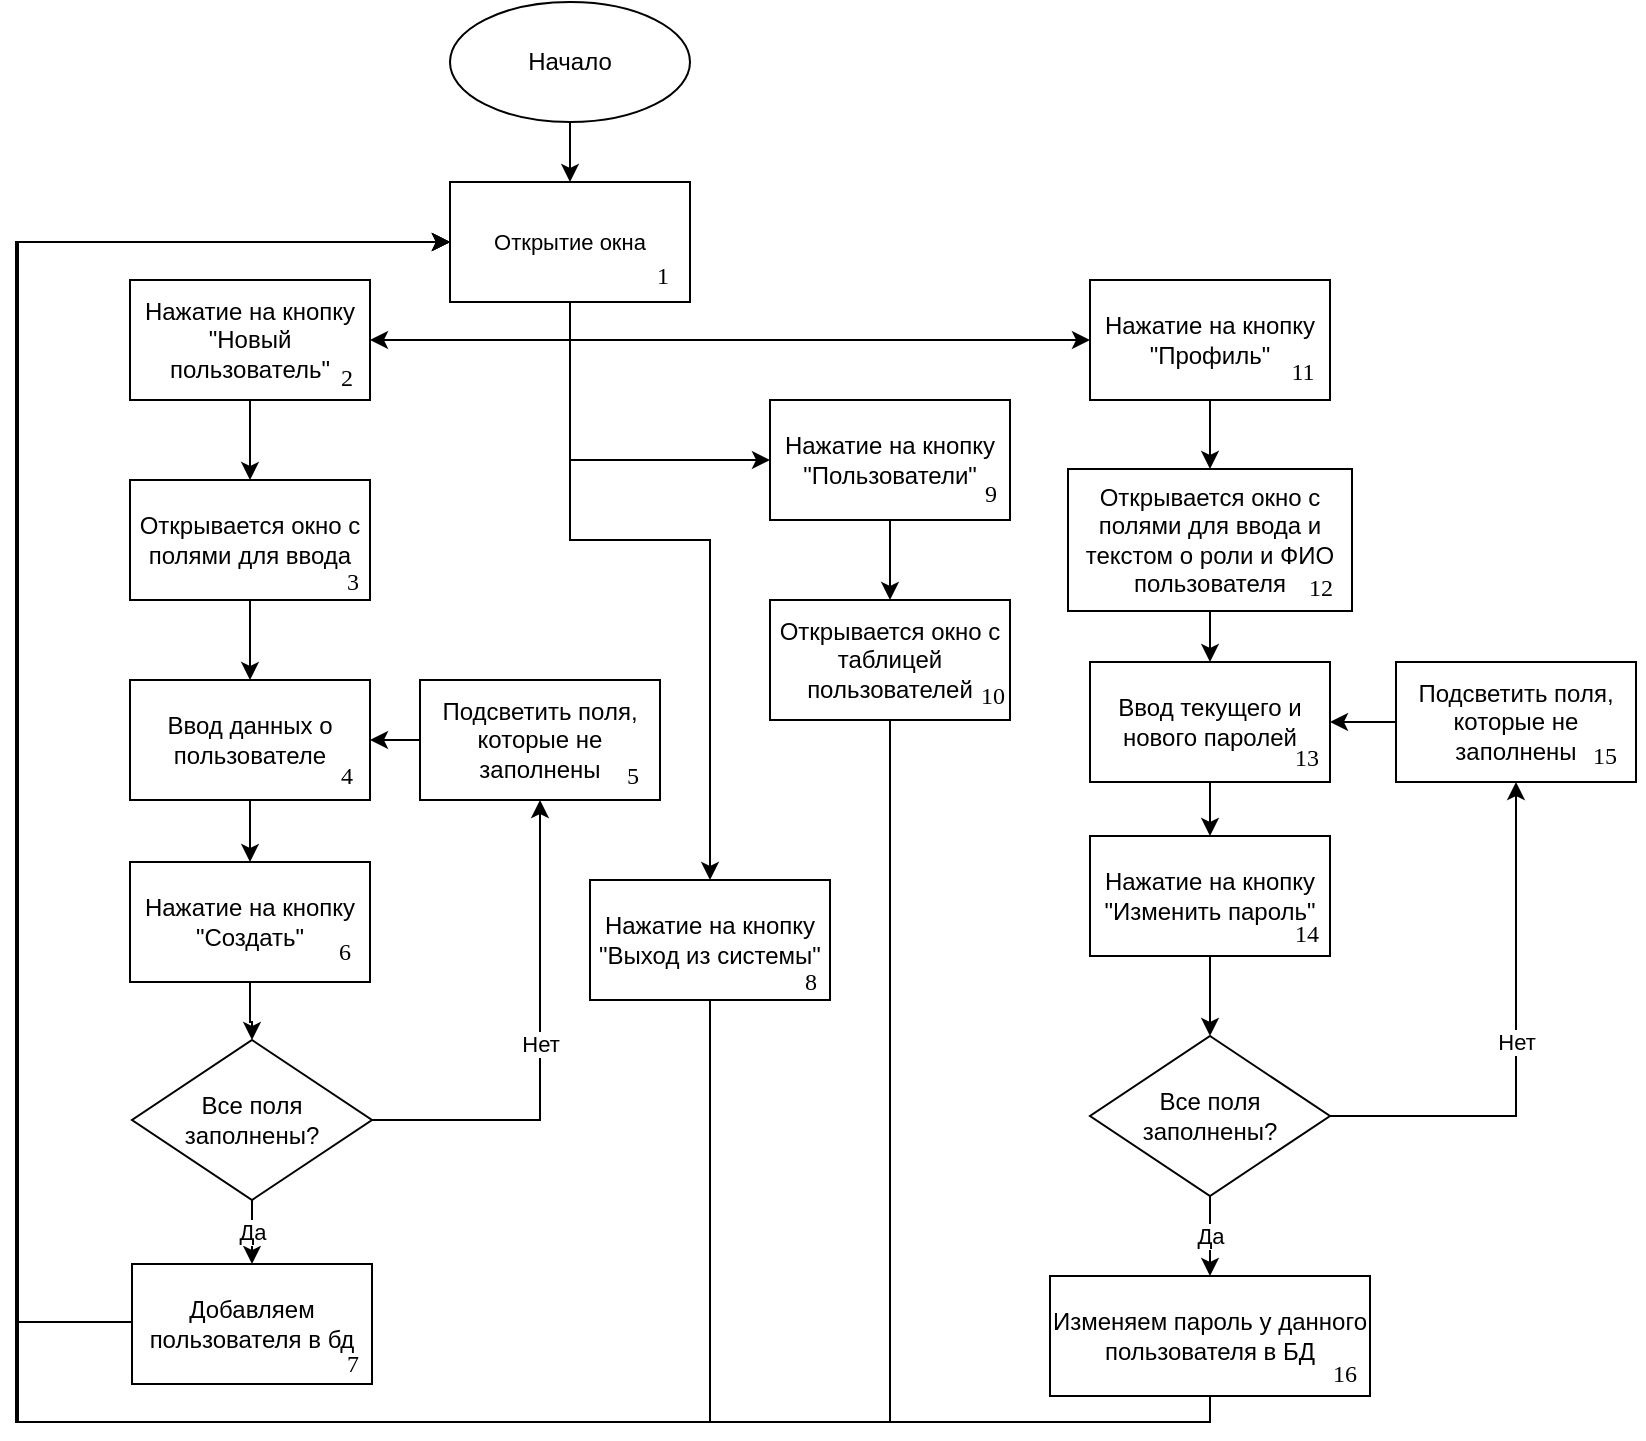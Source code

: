 <mxfile version="22.1.11" type="google" pages="4">
  <diagram name="Администратор" id="54ZWk5Eb6-7BOh9zKx2N">
    <mxGraphModel grid="1" page="1" gridSize="10" guides="1" tooltips="1" connect="1" arrows="1" fold="1" pageScale="1" pageWidth="827" pageHeight="1169" math="0" shadow="0">
      <root>
        <mxCell id="0" />
        <mxCell id="1" parent="0" />
        <mxCell id="K-PSPklfkQnK7yrbVC1b-34" style="edgeStyle=orthogonalEdgeStyle;shape=connector;rounded=0;orthogonalLoop=1;jettySize=auto;html=1;entryX=0.5;entryY=0;entryDx=0;entryDy=0;labelBackgroundColor=default;strokeColor=default;align=center;verticalAlign=middle;fontFamily=Helvetica;fontSize=11;fontColor=default;endArrow=classic;" edge="1" parent="1" source="edmpL2D2ozhNpO6BALTp-1" target="K-PSPklfkQnK7yrbVC1b-33">
          <mxGeometry relative="1" as="geometry" />
        </mxCell>
        <mxCell id="edmpL2D2ozhNpO6BALTp-1" value="Начало" style="ellipse;whiteSpace=wrap;html=1;" vertex="1" parent="1">
          <mxGeometry x="1055" width="120" height="60" as="geometry" />
        </mxCell>
        <mxCell id="edmpL2D2ozhNpO6BALTp-2" value="Нажатие на кнопку &quot;Новый пользователь&quot;" style="rounded=0;whiteSpace=wrap;html=1;" vertex="1" parent="1">
          <mxGeometry x="895" y="139" width="120" height="60" as="geometry" />
        </mxCell>
        <mxCell id="edmpL2D2ozhNpO6BALTp-3" style="edgeStyle=orthogonalEdgeStyle;rounded=0;orthogonalLoop=1;jettySize=auto;html=1;exitX=0.5;exitY=1;exitDx=0;exitDy=0;" edge="1" parent="1" source="K-PSPklfkQnK7yrbVC1b-33" target="edmpL2D2ozhNpO6BALTp-2">
          <mxGeometry relative="1" as="geometry">
            <Array as="points">
              <mxPoint x="1115" y="169" />
            </Array>
            <mxPoint x="1190" y="140" as="sourcePoint" />
          </mxGeometry>
        </mxCell>
        <mxCell id="K-PSPklfkQnK7yrbVC1b-13" style="edgeStyle=orthogonalEdgeStyle;rounded=0;hachureGap=4;orthogonalLoop=1;jettySize=auto;html=1;entryX=0.5;entryY=0;entryDx=0;entryDy=0;fontFamily=Helvetica;fontSource=https%3A%2F%2Ffonts.googleapis.com%2Fcss%3Ffamily%3DArchitects%2BDaughter;fontSize=11;strokeColor=default;" edge="1" parent="1" source="edmpL2D2ozhNpO6BALTp-4" target="K-PSPklfkQnK7yrbVC1b-10">
          <mxGeometry relative="1" as="geometry" />
        </mxCell>
        <mxCell id="edmpL2D2ozhNpO6BALTp-4" value="Открывается окно с полями для ввода" style="rounded=0;whiteSpace=wrap;html=1;" vertex="1" parent="1">
          <mxGeometry x="895" y="239" width="120" height="60" as="geometry" />
        </mxCell>
        <mxCell id="edmpL2D2ozhNpO6BALTp-5" value="" style="edgeStyle=orthogonalEdgeStyle;rounded=0;orthogonalLoop=1;jettySize=auto;html=1;" edge="1" parent="1" source="edmpL2D2ozhNpO6BALTp-2" target="edmpL2D2ozhNpO6BALTp-4">
          <mxGeometry relative="1" as="geometry" />
        </mxCell>
        <mxCell id="edmpL2D2ozhNpO6BALTp-9" value="Нажатие на кнопку &quot;Создать&quot;" style="whiteSpace=wrap;html=1;rounded=0;" vertex="1" parent="1">
          <mxGeometry x="895" y="430" width="120" height="60" as="geometry" />
        </mxCell>
        <mxCell id="edmpL2D2ozhNpO6BALTp-11" value="Все поля заполнены?" style="rhombus;whiteSpace=wrap;html=1;rounded=0;" vertex="1" parent="1">
          <mxGeometry x="896" y="519" width="120" height="80" as="geometry" />
        </mxCell>
        <mxCell id="edmpL2D2ozhNpO6BALTp-12" value="" style="edgeStyle=orthogonalEdgeStyle;rounded=0;orthogonalLoop=1;jettySize=auto;html=1;" edge="1" parent="1" source="edmpL2D2ozhNpO6BALTp-9" target="edmpL2D2ozhNpO6BALTp-11">
          <mxGeometry relative="1" as="geometry" />
        </mxCell>
        <mxCell id="K-PSPklfkQnK7yrbVC1b-16" style="edgeStyle=orthogonalEdgeStyle;shape=connector;rounded=0;orthogonalLoop=1;jettySize=auto;html=1;entryX=1;entryY=0.5;entryDx=0;entryDy=0;labelBackgroundColor=default;strokeColor=default;align=center;verticalAlign=middle;fontFamily=Helvetica;fontSize=11;fontColor=default;endArrow=classic;" edge="1" parent="1" source="edmpL2D2ozhNpO6BALTp-14" target="K-PSPklfkQnK7yrbVC1b-10">
          <mxGeometry relative="1" as="geometry" />
        </mxCell>
        <mxCell id="edmpL2D2ozhNpO6BALTp-14" value="Подсветить поля, которые не заполнены" style="whiteSpace=wrap;html=1;rounded=0;" vertex="1" parent="1">
          <mxGeometry x="1040" y="339" width="120" height="60" as="geometry" />
        </mxCell>
        <mxCell id="edmpL2D2ozhNpO6BALTp-15" value="Нет" style="edgeStyle=orthogonalEdgeStyle;rounded=0;orthogonalLoop=1;jettySize=auto;html=1;" edge="1" parent="1" source="edmpL2D2ozhNpO6BALTp-11" target="edmpL2D2ozhNpO6BALTp-14">
          <mxGeometry relative="1" as="geometry" />
        </mxCell>
        <mxCell id="cZ4xT_iFsNtZNHPC_2zM-1" style="edgeStyle=orthogonalEdgeStyle;rounded=0;orthogonalLoop=1;jettySize=auto;html=1;entryX=0;entryY=0.5;entryDx=0;entryDy=0;" edge="1" parent="1" source="edmpL2D2ozhNpO6BALTp-17" target="K-PSPklfkQnK7yrbVC1b-33">
          <mxGeometry relative="1" as="geometry">
            <mxPoint x="1115" y="129" as="targetPoint" />
            <Array as="points">
              <mxPoint x="838" y="660" />
              <mxPoint x="838" y="120" />
            </Array>
          </mxGeometry>
        </mxCell>
        <mxCell id="edmpL2D2ozhNpO6BALTp-18" value="Да" style="edgeStyle=orthogonalEdgeStyle;rounded=0;orthogonalLoop=1;jettySize=auto;html=1;" edge="1" parent="1" source="edmpL2D2ozhNpO6BALTp-11" target="edmpL2D2ozhNpO6BALTp-17">
          <mxGeometry relative="1" as="geometry" />
        </mxCell>
        <mxCell id="edmpL2D2ozhNpO6BALTp-19" value="Нажатие на кнопку &quot;Пользователи&quot;" style="whiteSpace=wrap;html=1;" vertex="1" parent="1">
          <mxGeometry x="1215" y="199" width="120" height="60" as="geometry" />
        </mxCell>
        <mxCell id="edmpL2D2ozhNpO6BALTp-20" value="" style="edgeStyle=orthogonalEdgeStyle;rounded=0;orthogonalLoop=1;jettySize=auto;html=1;exitX=0.5;exitY=1;exitDx=0;exitDy=0;" edge="1" parent="1" source="K-PSPklfkQnK7yrbVC1b-33" target="edmpL2D2ozhNpO6BALTp-19">
          <mxGeometry relative="1" as="geometry">
            <Array as="points">
              <mxPoint x="1115" y="229" />
            </Array>
            <mxPoint x="1190" y="140" as="sourcePoint" />
          </mxGeometry>
        </mxCell>
        <mxCell id="cZ4xT_iFsNtZNHPC_2zM-3" style="edgeStyle=orthogonalEdgeStyle;rounded=0;orthogonalLoop=1;jettySize=auto;html=1;entryX=0;entryY=0.5;entryDx=0;entryDy=0;" edge="1" parent="1" source="edmpL2D2ozhNpO6BALTp-21" target="K-PSPklfkQnK7yrbVC1b-33">
          <mxGeometry relative="1" as="geometry">
            <mxPoint x="1115" y="129" as="targetPoint" />
            <Array as="points">
              <mxPoint x="1275" y="710" />
              <mxPoint x="839" y="710" />
              <mxPoint x="839" y="120" />
            </Array>
          </mxGeometry>
        </mxCell>
        <mxCell id="edmpL2D2ozhNpO6BALTp-21" value="Открывается окно с таблицей пользователей" style="whiteSpace=wrap;html=1;" vertex="1" parent="1">
          <mxGeometry x="1215" y="299" width="120" height="60" as="geometry" />
        </mxCell>
        <mxCell id="edmpL2D2ozhNpO6BALTp-22" value="" style="edgeStyle=orthogonalEdgeStyle;rounded=0;orthogonalLoop=1;jettySize=auto;html=1;" edge="1" parent="1" source="edmpL2D2ozhNpO6BALTp-19" target="edmpL2D2ozhNpO6BALTp-21">
          <mxGeometry relative="1" as="geometry" />
        </mxCell>
        <mxCell id="edmpL2D2ozhNpO6BALTp-23" value="Нажатие на кнопку &quot;Профиль&quot;" style="whiteSpace=wrap;html=1;" vertex="1" parent="1">
          <mxGeometry x="1375" y="139" width="120" height="60" as="geometry" />
        </mxCell>
        <mxCell id="edmpL2D2ozhNpO6BALTp-24" value="" style="edgeStyle=orthogonalEdgeStyle;rounded=0;orthogonalLoop=1;jettySize=auto;html=1;exitX=0.5;exitY=1;exitDx=0;exitDy=0;" edge="1" parent="1" source="K-PSPklfkQnK7yrbVC1b-33" target="edmpL2D2ozhNpO6BALTp-23">
          <mxGeometry relative="1" as="geometry">
            <Array as="points">
              <mxPoint x="1115" y="169" />
            </Array>
            <mxPoint x="1190" y="140" as="sourcePoint" />
          </mxGeometry>
        </mxCell>
        <mxCell id="K-PSPklfkQnK7yrbVC1b-23" style="edgeStyle=orthogonalEdgeStyle;shape=connector;rounded=0;orthogonalLoop=1;jettySize=auto;html=1;entryX=0.5;entryY=0;entryDx=0;entryDy=0;labelBackgroundColor=default;strokeColor=default;align=center;verticalAlign=middle;fontFamily=Helvetica;fontSize=11;fontColor=default;endArrow=classic;" edge="1" parent="1" source="edmpL2D2ozhNpO6BALTp-25" target="K-PSPklfkQnK7yrbVC1b-20">
          <mxGeometry relative="1" as="geometry" />
        </mxCell>
        <mxCell id="edmpL2D2ozhNpO6BALTp-25" value="Открывается окно с полями для ввода и текстом о роли и ФИО пользователя" style="whiteSpace=wrap;html=1;" vertex="1" parent="1">
          <mxGeometry x="1364" y="233.5" width="142" height="71" as="geometry" />
        </mxCell>
        <mxCell id="edmpL2D2ozhNpO6BALTp-26" value="" style="edgeStyle=orthogonalEdgeStyle;rounded=0;orthogonalLoop=1;jettySize=auto;html=1;" edge="1" parent="1" source="edmpL2D2ozhNpO6BALTp-23" target="edmpL2D2ozhNpO6BALTp-25">
          <mxGeometry relative="1" as="geometry" />
        </mxCell>
        <mxCell id="edmpL2D2ozhNpO6BALTp-27" value="Нажатие на кнопку &quot;Изменить пароль&quot;" style="whiteSpace=wrap;html=1;" vertex="1" parent="1">
          <mxGeometry x="1375" y="417" width="120" height="60" as="geometry" />
        </mxCell>
        <mxCell id="edmpL2D2ozhNpO6BALTp-29" value="Все поля заполнены?" style="rhombus;whiteSpace=wrap;html=1;" vertex="1" parent="1">
          <mxGeometry x="1375" y="517" width="120" height="80" as="geometry" />
        </mxCell>
        <mxCell id="edmpL2D2ozhNpO6BALTp-30" value="" style="edgeStyle=orthogonalEdgeStyle;rounded=0;orthogonalLoop=1;jettySize=auto;html=1;" edge="1" parent="1" source="edmpL2D2ozhNpO6BALTp-27" target="edmpL2D2ozhNpO6BALTp-29">
          <mxGeometry relative="1" as="geometry" />
        </mxCell>
        <mxCell id="K-PSPklfkQnK7yrbVC1b-29" style="edgeStyle=orthogonalEdgeStyle;shape=connector;rounded=0;orthogonalLoop=1;jettySize=auto;html=1;labelBackgroundColor=default;strokeColor=default;align=center;verticalAlign=middle;fontFamily=Helvetica;fontSize=11;fontColor=default;endArrow=classic;" edge="1" parent="1" source="edmpL2D2ozhNpO6BALTp-32" target="K-PSPklfkQnK7yrbVC1b-20">
          <mxGeometry relative="1" as="geometry" />
        </mxCell>
        <mxCell id="edmpL2D2ozhNpO6BALTp-32" value="Подсветить поля, которые не заполнены" style="whiteSpace=wrap;html=1;" vertex="1" parent="1">
          <mxGeometry x="1528" y="330" width="120" height="60" as="geometry" />
        </mxCell>
        <mxCell id="edmpL2D2ozhNpO6BALTp-33" value="Нет" style="edgeStyle=orthogonalEdgeStyle;rounded=0;orthogonalLoop=1;jettySize=auto;html=1;" edge="1" parent="1" source="edmpL2D2ozhNpO6BALTp-29" target="edmpL2D2ozhNpO6BALTp-32">
          <mxGeometry relative="1" as="geometry" />
        </mxCell>
        <mxCell id="cZ4xT_iFsNtZNHPC_2zM-4" style="edgeStyle=orthogonalEdgeStyle;rounded=0;orthogonalLoop=1;jettySize=auto;html=1;entryX=0;entryY=0.5;entryDx=0;entryDy=0;" edge="1" parent="1" source="edmpL2D2ozhNpO6BALTp-35" target="K-PSPklfkQnK7yrbVC1b-33">
          <mxGeometry relative="1" as="geometry">
            <mxPoint x="1115" y="129" as="targetPoint" />
            <Array as="points">
              <mxPoint x="1435" y="710" />
              <mxPoint x="838" y="710" />
              <mxPoint x="838" y="120" />
            </Array>
          </mxGeometry>
        </mxCell>
        <mxCell id="edmpL2D2ozhNpO6BALTp-35" value="Изменяем пароль у данного пользователя в БД" style="whiteSpace=wrap;html=1;" vertex="1" parent="1">
          <mxGeometry x="1355" y="637" width="160" height="60" as="geometry" />
        </mxCell>
        <mxCell id="edmpL2D2ozhNpO6BALTp-36" value="Да" style="edgeStyle=orthogonalEdgeStyle;rounded=0;orthogonalLoop=1;jettySize=auto;html=1;" edge="1" parent="1" source="edmpL2D2ozhNpO6BALTp-29" target="edmpL2D2ozhNpO6BALTp-35">
          <mxGeometry relative="1" as="geometry" />
        </mxCell>
        <mxCell id="cZ4xT_iFsNtZNHPC_2zM-2" style="edgeStyle=orthogonalEdgeStyle;rounded=0;orthogonalLoop=1;jettySize=auto;html=1;entryX=0;entryY=0.5;entryDx=0;entryDy=0;" edge="1" parent="1" source="edmpL2D2ozhNpO6BALTp-38" target="K-PSPklfkQnK7yrbVC1b-33">
          <mxGeometry relative="1" as="geometry">
            <mxPoint x="1115" y="129" as="targetPoint" />
            <Array as="points">
              <mxPoint x="1185" y="710" />
              <mxPoint x="838" y="710" />
              <mxPoint x="838" y="120" />
            </Array>
          </mxGeometry>
        </mxCell>
        <mxCell id="edmpL2D2ozhNpO6BALTp-38" value="Нажатие на кнопку &quot;Выход из системы&quot;" style="whiteSpace=wrap;html=1;" vertex="1" parent="1">
          <mxGeometry x="1125" y="439" width="120" height="60" as="geometry" />
        </mxCell>
        <mxCell id="edmpL2D2ozhNpO6BALTp-39" value="" style="edgeStyle=orthogonalEdgeStyle;rounded=0;orthogonalLoop=1;jettySize=auto;html=1;exitX=0.5;exitY=1;exitDx=0;exitDy=0;" edge="1" parent="1" source="K-PSPklfkQnK7yrbVC1b-33" target="edmpL2D2ozhNpO6BALTp-38">
          <mxGeometry relative="1" as="geometry">
            <Array as="points">
              <mxPoint x="1115" y="269" />
              <mxPoint x="1185" y="269" />
            </Array>
            <mxPoint x="1190" y="140" as="sourcePoint" />
          </mxGeometry>
        </mxCell>
        <mxCell id="K-PSPklfkQnK7yrbVC1b-2" value="&lt;font style=&quot;font-size: 12px;&quot; face=&quot;Times New Roman&quot;&gt;2&lt;/font&gt;" style="text;html=1;align=center;verticalAlign=middle;resizable=0;points=[];autosize=1;strokeColor=none;fillColor=none;fontSize=20;fontFamily=Architects Daughter;" vertex="1" parent="1">
          <mxGeometry x="988" y="164" width="30" height="40" as="geometry" />
        </mxCell>
        <mxCell id="K-PSPklfkQnK7yrbVC1b-3" value="&lt;font style=&quot;font-size: 12px;&quot; face=&quot;Times New Roman&quot;&gt;3&lt;/font&gt;" style="text;html=1;align=center;verticalAlign=middle;resizable=0;points=[];autosize=1;strokeColor=none;fillColor=none;fontSize=20;fontFamily=Architects Daughter;" vertex="1" parent="1">
          <mxGeometry x="991" y="266" width="30" height="40" as="geometry" />
        </mxCell>
        <mxCell id="K-PSPklfkQnK7yrbVC1b-4" value="&lt;font face=&quot;Times New Roman&quot;&gt;&lt;span style=&quot;font-size: 12px;&quot;&gt;6&lt;br&gt;&lt;/span&gt;&lt;/font&gt;" style="text;html=1;align=center;verticalAlign=middle;resizable=0;points=[];autosize=1;strokeColor=none;fillColor=none;fontSize=20;fontFamily=Architects Daughter;" vertex="1" parent="1">
          <mxGeometry x="987" y="451" width="30" height="40" as="geometry" />
        </mxCell>
        <mxCell id="K-PSPklfkQnK7yrbVC1b-5" value="&lt;font style=&quot;font-size: 12px;&quot; face=&quot;Times New Roman&quot;&gt;5&lt;/font&gt;" style="text;html=1;align=center;verticalAlign=middle;resizable=0;points=[];autosize=1;strokeColor=none;fillColor=none;fontSize=20;fontFamily=Architects Daughter;" vertex="1" parent="1">
          <mxGeometry x="1131" y="363" width="30" height="40" as="geometry" />
        </mxCell>
        <mxCell id="K-PSPklfkQnK7yrbVC1b-9" value="" style="group" connectable="0" vertex="1" parent="1">
          <mxGeometry x="896" y="631" width="125" height="66" as="geometry" />
        </mxCell>
        <mxCell id="edmpL2D2ozhNpO6BALTp-17" value="Добавляем пользователя в бд" style="whiteSpace=wrap;html=1;rounded=0;" vertex="1" parent="K-PSPklfkQnK7yrbVC1b-9">
          <mxGeometry width="120" height="60" as="geometry" />
        </mxCell>
        <mxCell id="K-PSPklfkQnK7yrbVC1b-6" value="&lt;font face=&quot;Times New Roman&quot;&gt;&lt;span style=&quot;font-size: 12px;&quot;&gt;7&lt;br&gt;&lt;/span&gt;&lt;/font&gt;" style="text;html=1;align=center;verticalAlign=middle;resizable=0;points=[];autosize=1;strokeColor=none;fillColor=none;fontSize=20;fontFamily=Architects Daughter;" vertex="1" parent="K-PSPklfkQnK7yrbVC1b-9">
          <mxGeometry x="95" y="26" width="30" height="40" as="geometry" />
        </mxCell>
        <mxCell id="K-PSPklfkQnK7yrbVC1b-15" style="edgeStyle=orthogonalEdgeStyle;shape=connector;rounded=0;orthogonalLoop=1;jettySize=auto;html=1;entryX=0.5;entryY=0;entryDx=0;entryDy=0;labelBackgroundColor=default;strokeColor=default;align=center;verticalAlign=middle;fontFamily=Helvetica;fontSize=11;fontColor=default;endArrow=classic;" edge="1" parent="1" source="K-PSPklfkQnK7yrbVC1b-10" target="edmpL2D2ozhNpO6BALTp-9">
          <mxGeometry relative="1" as="geometry" />
        </mxCell>
        <mxCell id="K-PSPklfkQnK7yrbVC1b-10" value="Ввод данных о пользователе" style="whiteSpace=wrap;html=1;rounded=0;gradientColor=none;" vertex="1" parent="1">
          <mxGeometry x="895" y="339" width="120" height="60" as="geometry" />
        </mxCell>
        <mxCell id="K-PSPklfkQnK7yrbVC1b-17" value="&lt;font style=&quot;font-size: 12px;&quot; face=&quot;Times New Roman&quot;&gt;4&lt;br&gt;&lt;/font&gt;" style="text;html=1;align=center;verticalAlign=middle;resizable=0;points=[];autosize=1;strokeColor=none;fillColor=none;fontSize=20;fontFamily=Architects Daughter;" vertex="1" parent="1">
          <mxGeometry x="988" y="363" width="30" height="40" as="geometry" />
        </mxCell>
        <mxCell id="K-PSPklfkQnK7yrbVC1b-18" value="&lt;font face=&quot;Times New Roman&quot;&gt;&lt;span style=&quot;font-size: 12px;&quot;&gt;8&lt;br&gt;&lt;/span&gt;&lt;/font&gt;" style="text;html=1;align=center;verticalAlign=middle;resizable=0;points=[];autosize=1;strokeColor=none;fillColor=none;fontSize=20;fontFamily=Architects Daughter;" vertex="1" parent="1">
          <mxGeometry x="1220" y="466" width="30" height="40" as="geometry" />
        </mxCell>
        <mxCell id="K-PSPklfkQnK7yrbVC1b-19" value="&lt;font face=&quot;Times New Roman&quot;&gt;&lt;span style=&quot;font-size: 12px;&quot;&gt;9&lt;br&gt;&lt;/span&gt;&lt;/font&gt;" style="text;html=1;align=center;verticalAlign=middle;resizable=0;points=[];autosize=1;strokeColor=none;fillColor=none;fontSize=20;fontFamily=Architects Daughter;" vertex="1" parent="1">
          <mxGeometry x="1310" y="222" width="30" height="40" as="geometry" />
        </mxCell>
        <mxCell id="K-PSPklfkQnK7yrbVC1b-22" value="" style="group" connectable="0" vertex="1" parent="1">
          <mxGeometry x="1375" y="330" width="128" height="64" as="geometry" />
        </mxCell>
        <mxCell id="K-PSPklfkQnK7yrbVC1b-20" value="Ввод текущего и нового паролей" style="whiteSpace=wrap;html=1;rounded=0;gradientColor=none;" vertex="1" parent="K-PSPklfkQnK7yrbVC1b-22">
          <mxGeometry width="120" height="60" as="geometry" />
        </mxCell>
        <mxCell id="K-PSPklfkQnK7yrbVC1b-21" value="&lt;font style=&quot;font-size: 12px;&quot; face=&quot;Times New Roman&quot;&gt;13&lt;br&gt;&lt;/font&gt;" style="text;html=1;align=center;verticalAlign=middle;resizable=0;points=[];autosize=1;strokeColor=none;fillColor=none;fontSize=20;fontFamily=Architects Daughter;" vertex="1" parent="K-PSPklfkQnK7yrbVC1b-22">
          <mxGeometry x="88" y="24" width="40" height="40" as="geometry" />
        </mxCell>
        <mxCell id="K-PSPklfkQnK7yrbVC1b-24" style="edgeStyle=orthogonalEdgeStyle;shape=connector;rounded=0;orthogonalLoop=1;jettySize=auto;html=1;entryX=0.5;entryY=0;entryDx=0;entryDy=0;labelBackgroundColor=default;strokeColor=default;align=center;verticalAlign=middle;fontFamily=Helvetica;fontSize=11;fontColor=default;endArrow=classic;" edge="1" parent="1" source="K-PSPklfkQnK7yrbVC1b-20" target="edmpL2D2ozhNpO6BALTp-27">
          <mxGeometry relative="1" as="geometry" />
        </mxCell>
        <mxCell id="K-PSPklfkQnK7yrbVC1b-25" value="&lt;font face=&quot;Times New Roman&quot;&gt;&lt;span style=&quot;font-size: 12px;&quot;&gt;10&lt;br&gt;&lt;/span&gt;&lt;/font&gt;" style="text;html=1;align=center;verticalAlign=middle;resizable=0;points=[];autosize=1;strokeColor=none;fillColor=none;fontSize=20;fontFamily=Architects Daughter;" vertex="1" parent="1">
          <mxGeometry x="1306" y="323" width="40" height="40" as="geometry" />
        </mxCell>
        <mxCell id="K-PSPklfkQnK7yrbVC1b-26" value="&lt;font face=&quot;Times New Roman&quot;&gt;&lt;span style=&quot;font-size: 12px;&quot;&gt;11&lt;br&gt;&lt;/span&gt;&lt;/font&gt;" style="text;html=1;align=center;verticalAlign=middle;resizable=0;points=[];autosize=1;strokeColor=none;fillColor=none;fontSize=20;fontFamily=Architects Daughter;" vertex="1" parent="1">
          <mxGeometry x="1461" y="161" width="40" height="40" as="geometry" />
        </mxCell>
        <mxCell id="K-PSPklfkQnK7yrbVC1b-27" value="&lt;font face=&quot;Times New Roman&quot;&gt;&lt;span style=&quot;font-size: 12px;&quot;&gt;12&lt;br&gt;&lt;/span&gt;&lt;/font&gt;" style="text;html=1;align=center;verticalAlign=middle;resizable=0;points=[];autosize=1;strokeColor=none;fillColor=none;fontSize=20;fontFamily=Architects Daughter;" vertex="1" parent="1">
          <mxGeometry x="1470" y="269" width="40" height="40" as="geometry" />
        </mxCell>
        <mxCell id="K-PSPklfkQnK7yrbVC1b-30" value="&lt;font style=&quot;font-size: 12px;&quot; face=&quot;Times New Roman&quot;&gt;14&lt;br&gt;&lt;/font&gt;" style="text;html=1;align=center;verticalAlign=middle;resizable=0;points=[];autosize=1;strokeColor=none;fillColor=none;fontSize=20;fontFamily=Architects Daughter;" vertex="1" parent="1">
          <mxGeometry x="1463" y="442" width="40" height="40" as="geometry" />
        </mxCell>
        <mxCell id="K-PSPklfkQnK7yrbVC1b-31" value="&lt;font style=&quot;font-size: 12px;&quot; face=&quot;Times New Roman&quot;&gt;15&lt;br&gt;&lt;/font&gt;" style="text;html=1;align=center;verticalAlign=middle;resizable=0;points=[];autosize=1;strokeColor=none;fillColor=none;fontSize=20;fontFamily=Architects Daughter;" vertex="1" parent="1">
          <mxGeometry x="1612" y="353" width="40" height="40" as="geometry" />
        </mxCell>
        <mxCell id="K-PSPklfkQnK7yrbVC1b-32" value="&lt;font style=&quot;font-size: 12px;&quot; face=&quot;Times New Roman&quot;&gt;16&lt;br&gt;&lt;/font&gt;" style="text;html=1;align=center;verticalAlign=middle;resizable=0;points=[];autosize=1;strokeColor=none;fillColor=none;fontSize=20;fontFamily=Architects Daughter;" vertex="1" parent="1">
          <mxGeometry x="1482" y="662" width="40" height="40" as="geometry" />
        </mxCell>
        <mxCell id="K-PSPklfkQnK7yrbVC1b-33" value="Открытие окна" style="rounded=0;whiteSpace=wrap;html=1;hachureGap=4;fontFamily=Helvetica;fontSource=https%3A%2F%2Ffonts.googleapis.com%2Fcss%3Ffamily%3DArchitects%2BDaughter;fontSize=11;fontColor=default;" vertex="1" parent="1">
          <mxGeometry x="1055" y="90" width="120" height="60" as="geometry" />
        </mxCell>
        <mxCell id="K-PSPklfkQnK7yrbVC1b-35" value="&lt;font style=&quot;font-size: 12px;&quot; face=&quot;Times New Roman&quot;&gt;1&lt;/font&gt;" style="text;html=1;align=center;verticalAlign=middle;resizable=0;points=[];autosize=1;strokeColor=none;fillColor=none;fontSize=20;fontFamily=Architects Daughter;" vertex="1" parent="1">
          <mxGeometry x="1146" y="113" width="30" height="40" as="geometry" />
        </mxCell>
      </root>
    </mxGraphModel>
  </diagram>
  <diagram id="YHO_dnj6YwFyDF4Uh2-2" name="Кладовщик">
    <mxGraphModel grid="1" page="1" gridSize="10" guides="1" tooltips="1" connect="1" arrows="1" fold="1" pageScale="1" pageWidth="827" pageHeight="1169" math="0" shadow="0">
      <root>
        <mxCell id="0" />
        <mxCell id="1" parent="0" />
        <mxCell id="BjoPe_qgzE1E7HBCTg-7-1" style="edgeStyle=orthogonalEdgeStyle;shape=connector;rounded=0;orthogonalLoop=1;jettySize=auto;html=1;entryX=0.5;entryY=0;entryDx=0;entryDy=0;labelBackgroundColor=default;strokeColor=default;align=center;verticalAlign=middle;fontFamily=Helvetica;fontSize=11;fontColor=default;endArrow=classic;" edge="1" parent="1" source="BjoPe_qgzE1E7HBCTg-7-2" target="BjoPe_qgzE1E7HBCTg-7-60">
          <mxGeometry relative="1" as="geometry" />
        </mxCell>
        <mxCell id="BjoPe_qgzE1E7HBCTg-7-2" value="Начало" style="ellipse;whiteSpace=wrap;html=1;" vertex="1" parent="1">
          <mxGeometry x="1055" width="120" height="60" as="geometry" />
        </mxCell>
        <mxCell id="BjoPe_qgzE1E7HBCTg-7-20" value="" style="edgeStyle=orthogonalEdgeStyle;rounded=0;orthogonalLoop=1;jettySize=auto;html=1;" edge="1" parent="1">
          <mxGeometry relative="1" as="geometry">
            <mxPoint x="1275" y="299" as="targetPoint" />
          </mxGeometry>
        </mxCell>
        <mxCell id="BjoPe_qgzE1E7HBCTg-7-161" style="edgeStyle=orthogonalEdgeStyle;shape=connector;rounded=0;orthogonalLoop=1;jettySize=auto;html=1;exitX=0.5;exitY=1;exitDx=0;exitDy=0;entryX=0.5;entryY=0;entryDx=0;entryDy=0;labelBackgroundColor=default;strokeColor=default;align=center;verticalAlign=middle;fontFamily=Helvetica;fontSize=11;fontColor=default;endArrow=classic;" edge="1" parent="1" source="BjoPe_qgzE1E7HBCTg-7-21" target="BjoPe_qgzE1E7HBCTg-7-24">
          <mxGeometry relative="1" as="geometry" />
        </mxCell>
        <mxCell id="BjoPe_qgzE1E7HBCTg-7-21" value="Нажатие на кнопку &quot;Профиль&quot;" style="whiteSpace=wrap;html=1;" vertex="1" parent="1">
          <mxGeometry x="1656" y="180" width="120" height="60" as="geometry" />
        </mxCell>
        <mxCell id="BjoPe_qgzE1E7HBCTg-7-22" value="" style="edgeStyle=orthogonalEdgeStyle;rounded=0;orthogonalLoop=1;jettySize=auto;html=1;exitX=0.5;exitY=1;exitDx=0;exitDy=0;" edge="1" parent="1" source="BjoPe_qgzE1E7HBCTg-7-60" target="BjoPe_qgzE1E7HBCTg-7-21">
          <mxGeometry relative="1" as="geometry">
            <Array as="points">
              <mxPoint x="1115" y="169" />
            </Array>
            <mxPoint x="1190" y="140" as="sourcePoint" />
          </mxGeometry>
        </mxCell>
        <mxCell id="BjoPe_qgzE1E7HBCTg-7-160" style="edgeStyle=orthogonalEdgeStyle;shape=connector;rounded=0;orthogonalLoop=1;jettySize=auto;html=1;exitX=0.5;exitY=1;exitDx=0;exitDy=0;entryX=0.5;entryY=0;entryDx=0;entryDy=0;labelBackgroundColor=default;strokeColor=default;align=center;verticalAlign=middle;fontFamily=Helvetica;fontSize=11;fontColor=default;endArrow=classic;" edge="1" parent="1" source="BjoPe_qgzE1E7HBCTg-7-24" target="BjoPe_qgzE1E7HBCTg-7-51">
          <mxGeometry relative="1" as="geometry" />
        </mxCell>
        <mxCell id="BjoPe_qgzE1E7HBCTg-7-24" value="Открывается окно с полями для ввода и текстом о роли и ФИО пользователя" style="whiteSpace=wrap;html=1;" vertex="1" parent="1">
          <mxGeometry x="1648" y="265.5" width="142" height="71" as="geometry" />
        </mxCell>
        <mxCell id="BjoPe_qgzE1E7HBCTg-7-26" value="Нажатие на кнопку &quot;Изменить пароль&quot;" style="whiteSpace=wrap;html=1;" vertex="1" parent="1">
          <mxGeometry x="1661" y="442.5" width="120" height="60" as="geometry" />
        </mxCell>
        <mxCell id="BjoPe_qgzE1E7HBCTg-7-27" value="Все поля заполнены?" style="rhombus;whiteSpace=wrap;html=1;" vertex="1" parent="1">
          <mxGeometry x="1661" y="528" width="120" height="80" as="geometry" />
        </mxCell>
        <mxCell id="BjoPe_qgzE1E7HBCTg-7-28" value="" style="edgeStyle=orthogonalEdgeStyle;rounded=0;orthogonalLoop=1;jettySize=auto;html=1;" edge="1" parent="1" source="BjoPe_qgzE1E7HBCTg-7-26" target="BjoPe_qgzE1E7HBCTg-7-27">
          <mxGeometry relative="1" as="geometry" />
        </mxCell>
        <mxCell id="BjoPe_qgzE1E7HBCTg-7-29" style="edgeStyle=orthogonalEdgeStyle;shape=connector;rounded=0;orthogonalLoop=1;jettySize=auto;html=1;labelBackgroundColor=default;strokeColor=default;align=center;verticalAlign=middle;fontFamily=Helvetica;fontSize=11;fontColor=default;endArrow=classic;" edge="1" parent="1" source="BjoPe_qgzE1E7HBCTg-7-30" target="BjoPe_qgzE1E7HBCTg-7-51">
          <mxGeometry relative="1" as="geometry" />
        </mxCell>
        <mxCell id="BjoPe_qgzE1E7HBCTg-7-30" value="Подсветить поля, которые не заполнены" style="whiteSpace=wrap;html=1;" vertex="1" parent="1">
          <mxGeometry x="1814" y="360" width="120" height="60" as="geometry" />
        </mxCell>
        <mxCell id="BjoPe_qgzE1E7HBCTg-7-31" value="Нет" style="edgeStyle=orthogonalEdgeStyle;rounded=0;orthogonalLoop=1;jettySize=auto;html=1;" edge="1" parent="1" source="BjoPe_qgzE1E7HBCTg-7-27" target="BjoPe_qgzE1E7HBCTg-7-30">
          <mxGeometry relative="1" as="geometry" />
        </mxCell>
        <mxCell id="BjoPe_qgzE1E7HBCTg-7-32" style="edgeStyle=orthogonalEdgeStyle;rounded=0;orthogonalLoop=1;jettySize=auto;html=1;entryX=0;entryY=0.5;entryDx=0;entryDy=0;" edge="1" parent="1" source="BjoPe_qgzE1E7HBCTg-7-33" target="BjoPe_qgzE1E7HBCTg-7-60">
          <mxGeometry relative="1" as="geometry">
            <mxPoint x="1115" y="129" as="targetPoint" />
            <Array as="points">
              <mxPoint x="1721" y="1110" />
              <mxPoint x="838" y="1110" />
              <mxPoint x="838" y="120" />
            </Array>
          </mxGeometry>
        </mxCell>
        <mxCell id="BjoPe_qgzE1E7HBCTg-7-33" value="Изменяем пароль у данного пользователя в БД" style="whiteSpace=wrap;html=1;" vertex="1" parent="1">
          <mxGeometry x="1708" y="663" width="160" height="60" as="geometry" />
        </mxCell>
        <mxCell id="BjoPe_qgzE1E7HBCTg-7-34" value="Да" style="edgeStyle=orthogonalEdgeStyle;rounded=0;orthogonalLoop=1;jettySize=auto;html=1;" edge="1" parent="1" source="BjoPe_qgzE1E7HBCTg-7-27" target="BjoPe_qgzE1E7HBCTg-7-33">
          <mxGeometry relative="1" as="geometry" />
        </mxCell>
        <mxCell id="BjoPe_qgzE1E7HBCTg-7-35" style="edgeStyle=orthogonalEdgeStyle;rounded=0;orthogonalLoop=1;jettySize=auto;html=1;entryX=0;entryY=0.5;entryDx=0;entryDy=0;" edge="1" parent="1" source="BjoPe_qgzE1E7HBCTg-7-36" target="BjoPe_qgzE1E7HBCTg-7-60">
          <mxGeometry relative="1" as="geometry">
            <mxPoint x="1115" y="129" as="targetPoint" />
            <Array as="points">
              <mxPoint x="720" y="120" />
            </Array>
          </mxGeometry>
        </mxCell>
        <mxCell id="BjoPe_qgzE1E7HBCTg-7-36" value="Нажатие на кнопку &quot;Выход из системы&quot;" style="whiteSpace=wrap;html=1;" vertex="1" parent="1">
          <mxGeometry x="707" y="190" width="120" height="60" as="geometry" />
        </mxCell>
        <mxCell id="BjoPe_qgzE1E7HBCTg-7-37" value="" style="edgeStyle=orthogonalEdgeStyle;rounded=0;orthogonalLoop=1;jettySize=auto;html=1;" edge="1" parent="1" source="BjoPe_qgzE1E7HBCTg-7-60" target="BjoPe_qgzE1E7HBCTg-7-36">
          <mxGeometry relative="1" as="geometry">
            <Array as="points">
              <mxPoint x="1115" y="170" />
              <mxPoint x="750" y="170" />
            </Array>
            <mxPoint x="1190" y="140" as="sourcePoint" />
          </mxGeometry>
        </mxCell>
        <mxCell id="BjoPe_qgzE1E7HBCTg-7-53" style="edgeStyle=orthogonalEdgeStyle;shape=connector;rounded=0;orthogonalLoop=1;jettySize=auto;html=1;entryX=0.5;entryY=0;entryDx=0;entryDy=0;labelBackgroundColor=default;strokeColor=default;align=center;verticalAlign=middle;fontFamily=Helvetica;fontSize=11;fontColor=default;endArrow=classic;" edge="1" parent="1" source="BjoPe_qgzE1E7HBCTg-7-51" target="BjoPe_qgzE1E7HBCTg-7-26">
          <mxGeometry relative="1" as="geometry" />
        </mxCell>
        <mxCell id="BjoPe_qgzE1E7HBCTg-7-55" value="&lt;font face=&quot;Times New Roman&quot;&gt;&lt;span style=&quot;font-size: 12px;&quot;&gt;35&lt;br&gt;&lt;/span&gt;&lt;/font&gt;" style="text;html=1;align=center;verticalAlign=middle;resizable=0;points=[];autosize=1;strokeColor=none;fillColor=none;fontSize=20;fontFamily=Architects Daughter;" vertex="1" parent="1">
          <mxGeometry x="1742" y="202" width="40" height="40" as="geometry" />
        </mxCell>
        <mxCell id="BjoPe_qgzE1E7HBCTg-7-56" value="&lt;font face=&quot;Times New Roman&quot;&gt;&lt;span style=&quot;font-size: 12px;&quot;&gt;36&lt;br&gt;&lt;/span&gt;&lt;/font&gt;" style="text;html=1;align=center;verticalAlign=middle;resizable=0;points=[];autosize=1;strokeColor=none;fillColor=none;fontSize=20;fontFamily=Architects Daughter;" vertex="1" parent="1">
          <mxGeometry x="1754" y="301" width="40" height="40" as="geometry" />
        </mxCell>
        <mxCell id="BjoPe_qgzE1E7HBCTg-7-57" value="&lt;font style=&quot;font-size: 12px;&quot; face=&quot;Times New Roman&quot;&gt;38&lt;br&gt;&lt;/font&gt;" style="text;html=1;align=center;verticalAlign=middle;resizable=0;points=[];autosize=1;strokeColor=none;fillColor=none;fontSize=20;fontFamily=Architects Daughter;" vertex="1" parent="1">
          <mxGeometry x="1749" y="467.5" width="40" height="40" as="geometry" />
        </mxCell>
        <mxCell id="BjoPe_qgzE1E7HBCTg-7-58" value="&lt;font style=&quot;font-size: 12px;&quot; face=&quot;Times New Roman&quot;&gt;39&lt;br&gt;&lt;/font&gt;" style="text;html=1;align=center;verticalAlign=middle;resizable=0;points=[];autosize=1;strokeColor=none;fillColor=none;fontSize=20;fontFamily=Architects Daughter;" vertex="1" parent="1">
          <mxGeometry x="1898" y="383" width="40" height="40" as="geometry" />
        </mxCell>
        <mxCell id="BjoPe_qgzE1E7HBCTg-7-59" value="&lt;font style=&quot;font-size: 12px;&quot; face=&quot;Times New Roman&quot;&gt;40&lt;br&gt;&lt;/font&gt;" style="text;html=1;align=center;verticalAlign=middle;resizable=0;points=[];autosize=1;strokeColor=none;fillColor=none;fontSize=20;fontFamily=Architects Daughter;" vertex="1" parent="1">
          <mxGeometry x="1834" y="688" width="40" height="40" as="geometry" />
        </mxCell>
        <mxCell id="BjoPe_qgzE1E7HBCTg-7-65" style="edgeStyle=orthogonalEdgeStyle;shape=connector;rounded=0;orthogonalLoop=1;jettySize=auto;html=1;exitX=0.5;exitY=1;exitDx=0;exitDy=0;entryX=0.5;entryY=0;entryDx=0;entryDy=0;labelBackgroundColor=default;strokeColor=default;align=center;verticalAlign=middle;fontFamily=Helvetica;fontSize=11;fontColor=default;endArrow=classic;" edge="1" parent="1" source="BjoPe_qgzE1E7HBCTg-7-60" target="BjoPe_qgzE1E7HBCTg-7-62">
          <mxGeometry relative="1" as="geometry" />
        </mxCell>
        <mxCell id="BjoPe_qgzE1E7HBCTg-7-66" style="edgeStyle=orthogonalEdgeStyle;shape=connector;rounded=0;orthogonalLoop=1;jettySize=auto;html=1;exitX=0.5;exitY=1;exitDx=0;exitDy=0;entryX=0.5;entryY=0;entryDx=0;entryDy=0;labelBackgroundColor=default;strokeColor=default;align=center;verticalAlign=middle;fontFamily=Helvetica;fontSize=11;fontColor=default;endArrow=classic;" edge="1" parent="1" source="BjoPe_qgzE1E7HBCTg-7-60" target="BjoPe_qgzE1E7HBCTg-7-63">
          <mxGeometry relative="1" as="geometry" />
        </mxCell>
        <mxCell id="BjoPe_qgzE1E7HBCTg-7-67" style="edgeStyle=orthogonalEdgeStyle;shape=connector;rounded=0;orthogonalLoop=1;jettySize=auto;html=1;exitX=0.5;exitY=1;exitDx=0;exitDy=0;entryX=0.5;entryY=0;entryDx=0;entryDy=0;labelBackgroundColor=default;strokeColor=default;align=center;verticalAlign=middle;fontFamily=Helvetica;fontSize=11;fontColor=default;endArrow=classic;" edge="1" parent="1" source="BjoPe_qgzE1E7HBCTg-7-60" target="BjoPe_qgzE1E7HBCTg-7-64">
          <mxGeometry relative="1" as="geometry" />
        </mxCell>
        <mxCell id="BjoPe_qgzE1E7HBCTg-7-60" value="Открытие окна" style="rounded=0;whiteSpace=wrap;html=1;hachureGap=4;fontFamily=Helvetica;fontSource=https%3A%2F%2Ffonts.googleapis.com%2Fcss%3Ffamily%3DArchitects%2BDaughter;fontSize=11;fontColor=default;" vertex="1" parent="1">
          <mxGeometry x="1055" y="90" width="120" height="60" as="geometry" />
        </mxCell>
        <mxCell id="BjoPe_qgzE1E7HBCTg-7-61" value="&lt;font style=&quot;font-size: 12px;&quot; face=&quot;Times New Roman&quot;&gt;1&lt;/font&gt;" style="text;html=1;align=center;verticalAlign=middle;resizable=0;points=[];autosize=1;strokeColor=none;fillColor=none;fontSize=20;fontFamily=Architects Daughter;" vertex="1" parent="1">
          <mxGeometry x="1146" y="113" width="30" height="40" as="geometry" />
        </mxCell>
        <mxCell id="BjoPe_qgzE1E7HBCTg-7-69" value="" style="edgeStyle=orthogonalEdgeStyle;shape=connector;rounded=0;orthogonalLoop=1;jettySize=auto;html=1;labelBackgroundColor=default;strokeColor=default;align=center;verticalAlign=middle;fontFamily=Helvetica;fontSize=11;fontColor=default;endArrow=classic;entryX=0.5;entryY=0;entryDx=0;entryDy=0;" edge="1" parent="1" source="BjoPe_qgzE1E7HBCTg-7-62" target="BjoPe_qgzE1E7HBCTg-7-70">
          <mxGeometry relative="1" as="geometry">
            <mxPoint x="920" y="330" as="targetPoint" />
          </mxGeometry>
        </mxCell>
        <mxCell id="BjoPe_qgzE1E7HBCTg-7-62" value="Нажатие на кнопку &quot;Заказы&quot;" style="whiteSpace=wrap;html=1;" vertex="1" parent="1">
          <mxGeometry x="860" y="190" width="120" height="60" as="geometry" />
        </mxCell>
        <mxCell id="BjoPe_qgzE1E7HBCTg-7-132" style="edgeStyle=orthogonalEdgeStyle;shape=connector;rounded=0;orthogonalLoop=1;jettySize=auto;html=1;exitX=1;exitY=0.5;exitDx=0;exitDy=0;entryX=0;entryY=0.5;entryDx=0;entryDy=0;labelBackgroundColor=default;strokeColor=default;align=center;verticalAlign=middle;fontFamily=Helvetica;fontSize=11;fontColor=default;endArrow=classic;" edge="1" parent="1" source="BjoPe_qgzE1E7HBCTg-7-63" target="BjoPe_qgzE1E7HBCTg-7-131">
          <mxGeometry relative="1" as="geometry" />
        </mxCell>
        <mxCell id="BjoPe_qgzE1E7HBCTg-7-63" value="Нажатие на кнопку &quot;Поставки&quot;" style="whiteSpace=wrap;html=1;" vertex="1" parent="1">
          <mxGeometry x="1055" y="190" width="120" height="60" as="geometry" />
        </mxCell>
        <mxCell id="BjoPe_qgzE1E7HBCTg-7-188" style="edgeStyle=orthogonalEdgeStyle;shape=connector;rounded=0;orthogonalLoop=1;jettySize=auto;html=1;exitX=0.5;exitY=1;exitDx=0;exitDy=0;entryX=0.5;entryY=0;entryDx=0;entryDy=0;labelBackgroundColor=default;strokeColor=default;align=center;verticalAlign=middle;fontFamily=Helvetica;fontSize=11;fontColor=default;endArrow=classic;" edge="1" parent="1" source="BjoPe_qgzE1E7HBCTg-7-64" target="BjoPe_qgzE1E7HBCTg-7-182">
          <mxGeometry relative="1" as="geometry" />
        </mxCell>
        <mxCell id="BjoPe_qgzE1E7HBCTg-7-64" value="Нажатие на кнопку &quot;Отчёты&quot;" style="whiteSpace=wrap;html=1;" vertex="1" parent="1">
          <mxGeometry x="1990" y="190" width="120" height="60" as="geometry" />
        </mxCell>
        <mxCell id="BjoPe_qgzE1E7HBCTg-7-98" style="edgeStyle=orthogonalEdgeStyle;shape=connector;rounded=0;orthogonalLoop=1;jettySize=auto;html=1;exitX=0.5;exitY=1;exitDx=0;exitDy=0;entryX=0.5;entryY=0;entryDx=0;entryDy=0;labelBackgroundColor=default;strokeColor=default;align=center;verticalAlign=middle;fontFamily=Helvetica;fontSize=11;fontColor=default;endArrow=classic;" edge="1" parent="1" source="BjoPe_qgzE1E7HBCTg-7-70" target="BjoPe_qgzE1E7HBCTg-7-71">
          <mxGeometry relative="1" as="geometry" />
        </mxCell>
        <mxCell id="BjoPe_qgzE1E7HBCTg-7-70" value="Отображение таблицы товаров с возможностью поиска" style="whiteSpace=wrap;html=1;" vertex="1" parent="1">
          <mxGeometry x="860" y="280" width="120" height="60" as="geometry" />
        </mxCell>
        <mxCell id="BjoPe_qgzE1E7HBCTg-7-99" style="edgeStyle=orthogonalEdgeStyle;shape=connector;rounded=0;orthogonalLoop=1;jettySize=auto;html=1;exitX=0.5;exitY=1;exitDx=0;exitDy=0;entryX=0.5;entryY=0;entryDx=0;entryDy=0;labelBackgroundColor=default;strokeColor=default;align=center;verticalAlign=middle;fontFamily=Helvetica;fontSize=11;fontColor=default;endArrow=classic;" edge="1" parent="1" source="BjoPe_qgzE1E7HBCTg-7-71" target="BjoPe_qgzE1E7HBCTg-7-72">
          <mxGeometry relative="1" as="geometry" />
        </mxCell>
        <mxCell id="BjoPe_qgzE1E7HBCTg-7-71" value="Двойное нажатие на товар" style="whiteSpace=wrap;html=1;" vertex="1" parent="1">
          <mxGeometry x="860" y="368" width="120" height="60" as="geometry" />
        </mxCell>
        <mxCell id="BjoPe_qgzE1E7HBCTg-7-101" style="edgeStyle=orthogonalEdgeStyle;shape=connector;rounded=0;orthogonalLoop=1;jettySize=auto;html=1;exitX=1;exitY=0.5;exitDx=0;exitDy=0;entryX=0.5;entryY=0;entryDx=0;entryDy=0;labelBackgroundColor=default;strokeColor=default;align=center;verticalAlign=middle;fontFamily=Helvetica;fontSize=11;fontColor=default;endArrow=classic;" edge="1" parent="1" source="BjoPe_qgzE1E7HBCTg-7-72" target="BjoPe_qgzE1E7HBCTg-7-81">
          <mxGeometry relative="1" as="geometry" />
        </mxCell>
        <mxCell id="BjoPe_qgzE1E7HBCTg-7-72" value="Открытие окна для указания количества и цены" style="whiteSpace=wrap;html=1;" vertex="1" parent="1">
          <mxGeometry x="860" y="468" width="120" height="60" as="geometry" />
        </mxCell>
        <mxCell id="BjoPe_qgzE1E7HBCTg-7-74" value="Нажатие на кнопку &quot;Применить&quot;" style="whiteSpace=wrap;html=1;" vertex="1" parent="1">
          <mxGeometry x="1000" y="644" width="120" height="60" as="geometry" />
        </mxCell>
        <mxCell id="BjoPe_qgzE1E7HBCTg-7-105" value="Да" style="edgeStyle=orthogonalEdgeStyle;shape=connector;rounded=0;orthogonalLoop=1;jettySize=auto;html=1;exitX=0;exitY=0.5;exitDx=0;exitDy=0;entryX=1;entryY=0.5;entryDx=0;entryDy=0;labelBackgroundColor=default;strokeColor=default;align=center;verticalAlign=middle;fontFamily=Helvetica;fontSize=11;fontColor=default;endArrow=classic;" edge="1" parent="1" source="BjoPe_qgzE1E7HBCTg-7-75" target="BjoPe_qgzE1E7HBCTg-7-104">
          <mxGeometry relative="1" as="geometry">
            <Array as="points">
              <mxPoint x="990" y="784" />
              <mxPoint x="990" y="674" />
            </Array>
          </mxGeometry>
        </mxCell>
        <mxCell id="BjoPe_qgzE1E7HBCTg-7-75" value="Все поля заполнены?" style="rhombus;whiteSpace=wrap;html=1;" vertex="1" parent="1">
          <mxGeometry x="1000" y="744" width="120" height="80" as="geometry" />
        </mxCell>
        <mxCell id="BjoPe_qgzE1E7HBCTg-7-76" value="" style="edgeStyle=orthogonalEdgeStyle;rounded=0;orthogonalLoop=1;jettySize=auto;html=1;" edge="1" parent="1" source="BjoPe_qgzE1E7HBCTg-7-74" target="BjoPe_qgzE1E7HBCTg-7-75">
          <mxGeometry relative="1" as="geometry" />
        </mxCell>
        <mxCell id="BjoPe_qgzE1E7HBCTg-7-77" style="edgeStyle=orthogonalEdgeStyle;shape=connector;rounded=0;orthogonalLoop=1;jettySize=auto;html=1;labelBackgroundColor=default;strokeColor=default;align=center;verticalAlign=middle;fontFamily=Helvetica;fontSize=11;fontColor=default;endArrow=classic;" edge="1" parent="1" source="BjoPe_qgzE1E7HBCTg-7-78" target="BjoPe_qgzE1E7HBCTg-7-81">
          <mxGeometry relative="1" as="geometry">
            <Array as="points">
              <mxPoint x="1060" y="500" />
              <mxPoint x="1060" y="500" />
            </Array>
          </mxGeometry>
        </mxCell>
        <mxCell id="BjoPe_qgzE1E7HBCTg-7-78" value="Подсветить поля, которые не заполнены" style="whiteSpace=wrap;html=1;" vertex="1" parent="1">
          <mxGeometry x="1000" y="368" width="120" height="60" as="geometry" />
        </mxCell>
        <mxCell id="BjoPe_qgzE1E7HBCTg-7-79" value="Нет" style="edgeStyle=orthogonalEdgeStyle;rounded=0;orthogonalLoop=1;jettySize=auto;html=1;" edge="1" parent="1" source="BjoPe_qgzE1E7HBCTg-7-75" target="BjoPe_qgzE1E7HBCTg-7-78">
          <mxGeometry relative="1" as="geometry">
            <Array as="points">
              <mxPoint x="1140" y="784" />
            </Array>
          </mxGeometry>
        </mxCell>
        <mxCell id="BjoPe_qgzE1E7HBCTg-7-80" value="" style="group" connectable="0" vertex="1" parent="1">
          <mxGeometry x="1000" y="557" width="128" height="64" as="geometry" />
        </mxCell>
        <mxCell id="BjoPe_qgzE1E7HBCTg-7-81" value="Ввод количества и цены" style="whiteSpace=wrap;html=1;rounded=0;gradientColor=none;" vertex="1" parent="BjoPe_qgzE1E7HBCTg-7-80">
          <mxGeometry width="120" height="60" as="geometry" />
        </mxCell>
        <mxCell id="BjoPe_qgzE1E7HBCTg-7-83" style="edgeStyle=orthogonalEdgeStyle;shape=connector;rounded=0;orthogonalLoop=1;jettySize=auto;html=1;entryX=0.5;entryY=0;entryDx=0;entryDy=0;labelBackgroundColor=default;strokeColor=default;align=center;verticalAlign=middle;fontFamily=Helvetica;fontSize=11;fontColor=default;endArrow=classic;" edge="1" parent="1" source="BjoPe_qgzE1E7HBCTg-7-81" target="BjoPe_qgzE1E7HBCTg-7-74">
          <mxGeometry relative="1" as="geometry" />
        </mxCell>
        <mxCell id="BjoPe_qgzE1E7HBCTg-7-103" value="" style="edgeStyle=orthogonalEdgeStyle;shape=connector;rounded=0;orthogonalLoop=1;jettySize=auto;html=1;exitX=0;exitY=0.5;exitDx=0;exitDy=0;entryX=0;entryY=0.5;entryDx=0;entryDy=0;labelBackgroundColor=default;strokeColor=default;align=center;verticalAlign=middle;fontFamily=Helvetica;fontSize=11;fontColor=default;endArrow=classic;" edge="1" parent="1" source="BjoPe_qgzE1E7HBCTg-7-97" target="BjoPe_qgzE1E7HBCTg-7-62">
          <mxGeometry relative="1" as="geometry">
            <Array as="points">
              <mxPoint x="847" y="587" />
              <mxPoint x="847" y="220" />
            </Array>
          </mxGeometry>
        </mxCell>
        <mxCell id="BjoPe_qgzE1E7HBCTg-7-97" value="Нажатие на кнопку &quot;Отмена&quot;" style="whiteSpace=wrap;html=1;" vertex="1" parent="1">
          <mxGeometry x="860" y="557" width="120" height="60" as="geometry" />
        </mxCell>
        <mxCell id="BjoPe_qgzE1E7HBCTg-7-102" style="edgeStyle=orthogonalEdgeStyle;shape=connector;rounded=0;orthogonalLoop=1;jettySize=auto;html=1;exitX=0;exitY=0.5;exitDx=0;exitDy=0;entryX=1;entryY=0.5;entryDx=0;entryDy=0;labelBackgroundColor=default;strokeColor=default;align=center;verticalAlign=middle;fontFamily=Helvetica;fontSize=11;fontColor=default;endArrow=classic;" edge="1" parent="1" source="BjoPe_qgzE1E7HBCTg-7-81" target="BjoPe_qgzE1E7HBCTg-7-97">
          <mxGeometry relative="1" as="geometry" />
        </mxCell>
        <mxCell id="BjoPe_qgzE1E7HBCTg-7-107" style="edgeStyle=orthogonalEdgeStyle;shape=connector;rounded=0;orthogonalLoop=1;jettySize=auto;html=1;exitX=0;exitY=0.5;exitDx=0;exitDy=0;entryX=0;entryY=0.5;entryDx=0;entryDy=0;labelBackgroundColor=default;strokeColor=default;align=center;verticalAlign=middle;fontFamily=Helvetica;fontSize=11;fontColor=default;endArrow=classic;" edge="1" parent="1" source="BjoPe_qgzE1E7HBCTg-7-104" target="BjoPe_qgzE1E7HBCTg-7-70">
          <mxGeometry relative="1" as="geometry">
            <Array as="points">
              <mxPoint x="844" y="674" />
              <mxPoint x="844" y="310" />
            </Array>
          </mxGeometry>
        </mxCell>
        <mxCell id="BjoPe_qgzE1E7HBCTg-7-108" style="edgeStyle=orthogonalEdgeStyle;shape=connector;rounded=0;orthogonalLoop=1;jettySize=auto;html=1;entryX=0.5;entryY=0;entryDx=0;entryDy=0;labelBackgroundColor=default;strokeColor=default;align=center;verticalAlign=middle;fontFamily=Helvetica;fontSize=11;fontColor=default;endArrow=classic;" edge="1" parent="1" source="BjoPe_qgzE1E7HBCTg-7-104" target="BjoPe_qgzE1E7HBCTg-7-106">
          <mxGeometry relative="1" as="geometry" />
        </mxCell>
        <mxCell id="BjoPe_qgzE1E7HBCTg-7-104" value="Добавление товара в таблицу для заказа" style="whiteSpace=wrap;html=1;" vertex="1" parent="1">
          <mxGeometry x="860" y="644" width="120" height="60" as="geometry" />
        </mxCell>
        <mxCell id="BjoPe_qgzE1E7HBCTg-7-111" style="edgeStyle=orthogonalEdgeStyle;shape=connector;rounded=0;orthogonalLoop=1;jettySize=auto;html=1;exitX=0.5;exitY=1;exitDx=0;exitDy=0;entryX=0.5;entryY=0;entryDx=0;entryDy=0;labelBackgroundColor=default;strokeColor=default;align=center;verticalAlign=middle;fontFamily=Helvetica;fontSize=11;fontColor=default;endArrow=classic;" edge="1" parent="1" source="BjoPe_qgzE1E7HBCTg-7-106" target="BjoPe_qgzE1E7HBCTg-7-110">
          <mxGeometry relative="1" as="geometry" />
        </mxCell>
        <mxCell id="BjoPe_qgzE1E7HBCTg-7-106" value="Нажатие на кнопку &quot;Заказать&quot;" style="whiteSpace=wrap;html=1;" vertex="1" parent="1">
          <mxGeometry x="860" y="730" width="120" height="60" as="geometry" />
        </mxCell>
        <mxCell id="BjoPe_qgzE1E7HBCTg-7-112" style="edgeStyle=orthogonalEdgeStyle;shape=connector;rounded=0;orthogonalLoop=1;jettySize=auto;html=1;exitX=0;exitY=0.5;exitDx=0;exitDy=0;entryX=0;entryY=0.5;entryDx=0;entryDy=0;labelBackgroundColor=default;strokeColor=default;align=center;verticalAlign=middle;fontFamily=Helvetica;fontSize=11;fontColor=default;endArrow=classic;" edge="1" parent="1" source="BjoPe_qgzE1E7HBCTg-7-110" target="BjoPe_qgzE1E7HBCTg-7-60">
          <mxGeometry relative="1" as="geometry" />
        </mxCell>
        <mxCell id="BjoPe_qgzE1E7HBCTg-7-110" value="Добавление в бд заказ выбранных товаров" style="whiteSpace=wrap;html=1;" vertex="1" parent="1">
          <mxGeometry x="860" y="820" width="120" height="60" as="geometry" />
        </mxCell>
        <mxCell id="BjoPe_qgzE1E7HBCTg-7-136" style="edgeStyle=orthogonalEdgeStyle;shape=connector;rounded=0;orthogonalLoop=1;jettySize=auto;html=1;exitX=0.5;exitY=1;exitDx=0;exitDy=0;entryX=0.5;entryY=0;entryDx=0;entryDy=0;labelBackgroundColor=default;strokeColor=default;align=center;verticalAlign=middle;fontFamily=Helvetica;fontSize=11;fontColor=default;endArrow=classic;" edge="1" parent="1" source="BjoPe_qgzE1E7HBCTg-7-113" target="BjoPe_qgzE1E7HBCTg-7-135">
          <mxGeometry relative="1" as="geometry" />
        </mxCell>
        <mxCell id="BjoPe_qgzE1E7HBCTg-7-113" value="Нажатие на вкладку &quot;Поступление ТМЦ&quot;" style="whiteSpace=wrap;html=1;" vertex="1" parent="1">
          <mxGeometry x="1450" y="278" width="120" height="60" as="geometry" />
        </mxCell>
        <mxCell id="BjoPe_qgzE1E7HBCTg-7-124" style="edgeStyle=orthogonalEdgeStyle;shape=connector;rounded=0;orthogonalLoop=1;jettySize=auto;html=1;exitX=0.5;exitY=1;exitDx=0;exitDy=0;entryX=0.5;entryY=0;entryDx=0;entryDy=0;labelBackgroundColor=default;strokeColor=default;align=center;verticalAlign=middle;fontFamily=Helvetica;fontSize=11;fontColor=default;endArrow=classic;" edge="1" parent="1" source="BjoPe_qgzE1E7HBCTg-7-114" target="BjoPe_qgzE1E7HBCTg-7-115">
          <mxGeometry relative="1" as="geometry" />
        </mxCell>
        <mxCell id="BjoPe_qgzE1E7HBCTg-7-114" value="Нажатие на вкладку &quot;Отпуск товара&quot;" style="whiteSpace=wrap;html=1;" vertex="1" parent="1">
          <mxGeometry x="1200" y="281" width="120" height="60" as="geometry" />
        </mxCell>
        <mxCell id="BjoPe_qgzE1E7HBCTg-7-125" style="edgeStyle=orthogonalEdgeStyle;shape=connector;rounded=0;orthogonalLoop=1;jettySize=auto;html=1;exitX=0.5;exitY=1;exitDx=0;exitDy=0;entryX=0.5;entryY=0;entryDx=0;entryDy=0;labelBackgroundColor=default;strokeColor=default;align=center;verticalAlign=middle;fontFamily=Helvetica;fontSize=11;fontColor=default;endArrow=classic;" edge="1" parent="1" source="BjoPe_qgzE1E7HBCTg-7-115" target="BjoPe_qgzE1E7HBCTg-7-116">
          <mxGeometry relative="1" as="geometry" />
        </mxCell>
        <mxCell id="BjoPe_qgzE1E7HBCTg-7-115" value="Двойное нажатие на товар" style="whiteSpace=wrap;html=1;" vertex="1" parent="1">
          <mxGeometry x="1200" y="364" width="120" height="60" as="geometry" />
        </mxCell>
        <mxCell id="BjoPe_qgzE1E7HBCTg-7-126" style="edgeStyle=orthogonalEdgeStyle;shape=connector;rounded=0;orthogonalLoop=1;jettySize=auto;html=1;exitX=0.5;exitY=1;exitDx=0;exitDy=0;entryX=0.5;entryY=0;entryDx=0;entryDy=0;labelBackgroundColor=default;strokeColor=default;align=center;verticalAlign=middle;fontFamily=Helvetica;fontSize=11;fontColor=default;endArrow=classic;" edge="1" parent="1" source="BjoPe_qgzE1E7HBCTg-7-116" target="BjoPe_qgzE1E7HBCTg-7-117">
          <mxGeometry relative="1" as="geometry">
            <Array as="points">
              <mxPoint x="1260" y="520" />
              <mxPoint x="1221" y="520" />
            </Array>
          </mxGeometry>
        </mxCell>
        <mxCell id="BjoPe_qgzE1E7HBCTg-7-141" style="edgeStyle=orthogonalEdgeStyle;shape=connector;rounded=0;orthogonalLoop=1;jettySize=auto;html=1;exitX=0.5;exitY=1;exitDx=0;exitDy=0;entryX=0.5;entryY=0;entryDx=0;entryDy=0;labelBackgroundColor=default;strokeColor=default;align=center;verticalAlign=middle;fontFamily=Helvetica;fontSize=11;fontColor=default;endArrow=classic;" edge="1" parent="1" source="BjoPe_qgzE1E7HBCTg-7-116" target="BjoPe_qgzE1E7HBCTg-7-118">
          <mxGeometry relative="1" as="geometry">
            <Array as="points">
              <mxPoint x="1260" y="520" />
              <mxPoint x="1361" y="520" />
            </Array>
          </mxGeometry>
        </mxCell>
        <mxCell id="BjoPe_qgzE1E7HBCTg-7-116" value="Перемещение товара в таблицу на отпуск" style="whiteSpace=wrap;html=1;" vertex="1" parent="1">
          <mxGeometry x="1200" y="445" width="120" height="60" as="geometry" />
        </mxCell>
        <mxCell id="BjoPe_qgzE1E7HBCTg-7-128" style="edgeStyle=orthogonalEdgeStyle;shape=connector;rounded=0;orthogonalLoop=1;jettySize=auto;html=1;exitX=0.5;exitY=1;exitDx=0;exitDy=0;entryX=0.5;entryY=0;entryDx=0;entryDy=0;labelBackgroundColor=default;strokeColor=default;align=center;verticalAlign=middle;fontFamily=Helvetica;fontSize=11;fontColor=default;endArrow=classic;" edge="1" parent="1" source="BjoPe_qgzE1E7HBCTg-7-117" target="BjoPe_qgzE1E7HBCTg-7-120">
          <mxGeometry relative="1" as="geometry" />
        </mxCell>
        <mxCell id="BjoPe_qgzE1E7HBCTg-7-117" value="Нажатие на кнопку &quot;Отклонить&quot;" style="whiteSpace=wrap;html=1;" vertex="1" parent="1">
          <mxGeometry x="1161" y="538" width="120" height="60" as="geometry" />
        </mxCell>
        <mxCell id="BjoPe_qgzE1E7HBCTg-7-129" style="edgeStyle=orthogonalEdgeStyle;shape=connector;rounded=0;orthogonalLoop=1;jettySize=auto;html=1;exitX=0.5;exitY=1;exitDx=0;exitDy=0;entryX=0.5;entryY=0;entryDx=0;entryDy=0;labelBackgroundColor=default;strokeColor=default;align=center;verticalAlign=middle;fontFamily=Helvetica;fontSize=11;fontColor=default;endArrow=classic;" edge="1" parent="1" source="BjoPe_qgzE1E7HBCTg-7-118" target="BjoPe_qgzE1E7HBCTg-7-119">
          <mxGeometry relative="1" as="geometry" />
        </mxCell>
        <mxCell id="BjoPe_qgzE1E7HBCTg-7-118" value="Нажатие на кнопку &quot;Отпустить&quot;" style="whiteSpace=wrap;html=1;" vertex="1" parent="1">
          <mxGeometry x="1301" y="538" width="120" height="60" as="geometry" />
        </mxCell>
        <mxCell id="BjoPe_qgzE1E7HBCTg-7-130" style="edgeStyle=orthogonalEdgeStyle;shape=connector;rounded=0;orthogonalLoop=1;jettySize=auto;html=1;exitX=0.5;exitY=1;exitDx=0;exitDy=0;entryX=0.5;entryY=0;entryDx=0;entryDy=0;labelBackgroundColor=default;strokeColor=default;align=center;verticalAlign=middle;fontFamily=Helvetica;fontSize=11;fontColor=default;endArrow=classic;" edge="1" parent="1" source="BjoPe_qgzE1E7HBCTg-7-119" target="BjoPe_qgzE1E7HBCTg-7-121">
          <mxGeometry relative="1" as="geometry" />
        </mxCell>
        <mxCell id="BjoPe_qgzE1E7HBCTg-7-119" value="Добавление в бд отпуск выбранных товаров" style="whiteSpace=wrap;html=1;" vertex="1" parent="1">
          <mxGeometry x="1301" y="644" width="120" height="60" as="geometry" />
        </mxCell>
        <mxCell id="BjoPe_qgzE1E7HBCTg-7-179" style="edgeStyle=orthogonalEdgeStyle;shape=connector;rounded=0;orthogonalLoop=1;jettySize=auto;html=1;exitX=0.5;exitY=1;exitDx=0;exitDy=0;entryX=0;entryY=0.5;entryDx=0;entryDy=0;labelBackgroundColor=default;strokeColor=default;align=center;verticalAlign=middle;fontFamily=Helvetica;fontSize=11;fontColor=default;endArrow=classic;" edge="1" parent="1" source="BjoPe_qgzE1E7HBCTg-7-120" target="BjoPe_qgzE1E7HBCTg-7-60">
          <mxGeometry relative="1" as="geometry">
            <Array as="points">
              <mxPoint x="1221" y="1110" />
              <mxPoint x="840" y="1110" />
              <mxPoint x="840" y="120" />
            </Array>
          </mxGeometry>
        </mxCell>
        <mxCell id="BjoPe_qgzE1E7HBCTg-7-120" value="Удаление из бд заказ на выбранные товары" style="whiteSpace=wrap;html=1;" vertex="1" parent="1">
          <mxGeometry x="1161" y="644" width="120" height="60" as="geometry" />
        </mxCell>
        <mxCell id="BjoPe_qgzE1E7HBCTg-7-178" style="edgeStyle=orthogonalEdgeStyle;shape=connector;rounded=0;orthogonalLoop=1;jettySize=auto;html=1;exitX=0;exitY=0.5;exitDx=0;exitDy=0;entryX=0;entryY=0.5;entryDx=0;entryDy=0;labelBackgroundColor=default;strokeColor=default;align=center;verticalAlign=middle;fontFamily=Helvetica;fontSize=11;fontColor=default;endArrow=classic;" edge="1" parent="1" source="BjoPe_qgzE1E7HBCTg-7-121" target="BjoPe_qgzE1E7HBCTg-7-60">
          <mxGeometry relative="1" as="geometry">
            <Array as="points">
              <mxPoint x="1220" y="760" />
              <mxPoint x="1220" y="1110" />
              <mxPoint x="840" y="1110" />
              <mxPoint x="840" y="120" />
            </Array>
          </mxGeometry>
        </mxCell>
        <mxCell id="BjoPe_qgzE1E7HBCTg-7-121" value="Сохранение документа об отпуске товаров" style="whiteSpace=wrap;html=1;" vertex="1" parent="1">
          <mxGeometry x="1301" y="730" width="120" height="60" as="geometry" />
        </mxCell>
        <mxCell id="BjoPe_qgzE1E7HBCTg-7-133" style="edgeStyle=orthogonalEdgeStyle;shape=connector;rounded=0;orthogonalLoop=1;jettySize=auto;html=1;exitX=0.5;exitY=1;exitDx=0;exitDy=0;entryX=0.5;entryY=0;entryDx=0;entryDy=0;labelBackgroundColor=default;strokeColor=default;align=center;verticalAlign=middle;fontFamily=Helvetica;fontSize=11;fontColor=default;endArrow=classic;" edge="1" parent="1" source="BjoPe_qgzE1E7HBCTg-7-131" target="BjoPe_qgzE1E7HBCTg-7-114">
          <mxGeometry relative="1" as="geometry" />
        </mxCell>
        <mxCell id="BjoPe_qgzE1E7HBCTg-7-134" style="edgeStyle=orthogonalEdgeStyle;shape=connector;rounded=0;orthogonalLoop=1;jettySize=auto;html=1;exitX=0.5;exitY=1;exitDx=0;exitDy=0;entryX=0.5;entryY=0;entryDx=0;entryDy=0;labelBackgroundColor=default;strokeColor=default;align=center;verticalAlign=middle;fontFamily=Helvetica;fontSize=11;fontColor=default;endArrow=classic;" edge="1" parent="1" source="BjoPe_qgzE1E7HBCTg-7-131" target="BjoPe_qgzE1E7HBCTg-7-113">
          <mxGeometry relative="1" as="geometry">
            <Array as="points">
              <mxPoint x="1260" y="260" />
              <mxPoint x="1510" y="260" />
            </Array>
          </mxGeometry>
        </mxCell>
        <mxCell id="BjoPe_qgzE1E7HBCTg-7-131" value="Отображение таблицы товаров с возможностью поиска" style="whiteSpace=wrap;html=1;" vertex="1" parent="1">
          <mxGeometry x="1200" y="190" width="120" height="60" as="geometry" />
        </mxCell>
        <mxCell id="BjoPe_qgzE1E7HBCTg-7-138" style="edgeStyle=orthogonalEdgeStyle;shape=connector;rounded=0;orthogonalLoop=1;jettySize=auto;html=1;exitX=0.5;exitY=1;exitDx=0;exitDy=0;entryX=0.5;entryY=0;entryDx=0;entryDy=0;labelBackgroundColor=default;strokeColor=default;align=center;verticalAlign=middle;fontFamily=Helvetica;fontSize=11;fontColor=default;endArrow=classic;" edge="1" parent="1" source="BjoPe_qgzE1E7HBCTg-7-135" target="BjoPe_qgzE1E7HBCTg-7-137">
          <mxGeometry relative="1" as="geometry" />
        </mxCell>
        <mxCell id="BjoPe_qgzE1E7HBCTg-7-135" value="Двойное нажатие на товар" style="whiteSpace=wrap;html=1;" vertex="1" parent="1">
          <mxGeometry x="1450" y="362" width="120" height="60" as="geometry" />
        </mxCell>
        <mxCell id="BjoPe_qgzE1E7HBCTg-7-152" style="edgeStyle=orthogonalEdgeStyle;shape=connector;rounded=0;orthogonalLoop=1;jettySize=auto;html=1;exitX=0.5;exitY=1;exitDx=0;exitDy=0;labelBackgroundColor=default;strokeColor=default;align=center;verticalAlign=middle;fontFamily=Helvetica;fontSize=11;fontColor=default;endArrow=classic;" edge="1" parent="1" source="BjoPe_qgzE1E7HBCTg-7-137" target="BjoPe_qgzE1E7HBCTg-7-146">
          <mxGeometry relative="1" as="geometry" />
        </mxCell>
        <mxCell id="BjoPe_qgzE1E7HBCTg-7-137" value="Открытие окна для указания вида и размера упаковки и ячейки склада&lt;br&gt;" style="whiteSpace=wrap;html=1;" vertex="1" parent="1">
          <mxGeometry x="1450" y="441" width="120" height="87" as="geometry" />
        </mxCell>
        <mxCell id="BjoPe_qgzE1E7HBCTg-7-175" style="edgeStyle=orthogonalEdgeStyle;shape=connector;rounded=0;orthogonalLoop=1;jettySize=auto;html=1;exitX=0.5;exitY=1;exitDx=0;exitDy=0;entryX=0.5;entryY=0;entryDx=0;entryDy=0;labelBackgroundColor=default;strokeColor=default;align=center;verticalAlign=middle;fontFamily=Helvetica;fontSize=11;fontColor=default;endArrow=classic;" edge="1" parent="1" source="BjoPe_qgzE1E7HBCTg-7-143" target="BjoPe_qgzE1E7HBCTg-7-174">
          <mxGeometry relative="1" as="geometry" />
        </mxCell>
        <mxCell id="BjoPe_qgzE1E7HBCTg-7-143" value="Нажатие на кнопку &quot;Принять&quot;" style="whiteSpace=wrap;html=1;" vertex="1" parent="1">
          <mxGeometry x="1410" y="960" width="120" height="60" as="geometry" />
        </mxCell>
        <mxCell id="BjoPe_qgzE1E7HBCTg-7-145" value="" style="group" connectable="0" vertex="1" parent="1">
          <mxGeometry x="1446" y="544" width="128" height="64" as="geometry" />
        </mxCell>
        <mxCell id="BjoPe_qgzE1E7HBCTg-7-146" value="Ввод данных" style="whiteSpace=wrap;html=1;rounded=0;gradientColor=none;" vertex="1" parent="BjoPe_qgzE1E7HBCTg-7-145">
          <mxGeometry width="120" height="60" as="geometry" />
        </mxCell>
        <mxCell id="BjoPe_qgzE1E7HBCTg-7-156" style="edgeStyle=orthogonalEdgeStyle;shape=connector;rounded=0;orthogonalLoop=1;jettySize=auto;html=1;exitX=0.5;exitY=1;exitDx=0;exitDy=0;entryX=0.5;entryY=0;entryDx=0;entryDy=0;labelBackgroundColor=default;strokeColor=default;align=center;verticalAlign=middle;fontFamily=Helvetica;fontSize=11;fontColor=default;endArrow=classic;" edge="1" parent="1" source="BjoPe_qgzE1E7HBCTg-7-147" target="BjoPe_qgzE1E7HBCTg-7-148">
          <mxGeometry relative="1" as="geometry" />
        </mxCell>
        <mxCell id="BjoPe_qgzE1E7HBCTg-7-147" value="Нажатие на кнопку &quot;Применить&quot;" style="whiteSpace=wrap;html=1;" vertex="1" parent="1">
          <mxGeometry x="1440" y="663" width="120" height="60" as="geometry" />
        </mxCell>
        <mxCell id="BjoPe_qgzE1E7HBCTg-7-158" value="Да" style="edgeStyle=orthogonalEdgeStyle;shape=connector;rounded=0;orthogonalLoop=1;jettySize=auto;html=1;exitX=0.5;exitY=1;exitDx=0;exitDy=0;entryX=0.5;entryY=0;entryDx=0;entryDy=0;labelBackgroundColor=default;strokeColor=default;align=center;verticalAlign=middle;fontFamily=Helvetica;fontSize=11;fontColor=default;endArrow=classic;" edge="1" parent="1" source="BjoPe_qgzE1E7HBCTg-7-148" target="BjoPe_qgzE1E7HBCTg-7-157">
          <mxGeometry relative="1" as="geometry" />
        </mxCell>
        <mxCell id="BjoPe_qgzE1E7HBCTg-7-164" value="Нет" style="edgeStyle=orthogonalEdgeStyle;shape=connector;rounded=0;orthogonalLoop=1;jettySize=auto;html=1;exitX=0;exitY=0.5;exitDx=0;exitDy=0;entryX=1;entryY=0.5;entryDx=0;entryDy=0;labelBackgroundColor=default;strokeColor=default;align=center;verticalAlign=middle;fontFamily=Helvetica;fontSize=11;fontColor=default;endArrow=classic;" edge="1" parent="1" source="BjoPe_qgzE1E7HBCTg-7-148" target="BjoPe_qgzE1E7HBCTg-7-163">
          <mxGeometry relative="1" as="geometry" />
        </mxCell>
        <mxCell id="BjoPe_qgzE1E7HBCTg-7-148" value="Все поля заполнены?" style="rhombus;whiteSpace=wrap;html=1;" vertex="1" parent="1">
          <mxGeometry x="1579" y="840" width="120" height="80" as="geometry" />
        </mxCell>
        <mxCell id="BjoPe_qgzE1E7HBCTg-7-170" style="edgeStyle=orthogonalEdgeStyle;shape=connector;rounded=0;orthogonalLoop=1;jettySize=auto;html=1;exitX=0.5;exitY=0;exitDx=0;exitDy=0;entryX=1;entryY=0.5;entryDx=0;entryDy=0;labelBackgroundColor=default;strokeColor=default;align=center;verticalAlign=middle;fontFamily=Helvetica;fontSize=11;fontColor=default;endArrow=classic;" edge="1" parent="1" source="BjoPe_qgzE1E7HBCTg-7-151" target="BjoPe_qgzE1E7HBCTg-7-113">
          <mxGeometry relative="1" as="geometry" />
        </mxCell>
        <mxCell id="BjoPe_qgzE1E7HBCTg-7-151" value="Нажатие на кнопку &quot;Отмена&quot;" style="whiteSpace=wrap;html=1;" vertex="1" parent="1">
          <mxGeometry x="1570" y="663" width="120" height="60" as="geometry" />
        </mxCell>
        <mxCell id="BjoPe_qgzE1E7HBCTg-7-171" style="edgeStyle=orthogonalEdgeStyle;shape=connector;rounded=0;orthogonalLoop=1;jettySize=auto;html=1;exitX=0;exitY=0.5;exitDx=0;exitDy=0;entryX=1;entryY=0.5;entryDx=0;entryDy=0;labelBackgroundColor=default;strokeColor=default;align=center;verticalAlign=middle;fontFamily=Helvetica;fontSize=11;fontColor=default;endArrow=classic;" edge="1" parent="1" source="BjoPe_qgzE1E7HBCTg-7-157" target="BjoPe_qgzE1E7HBCTg-7-143">
          <mxGeometry relative="1" as="geometry" />
        </mxCell>
        <mxCell id="BjoPe_qgzE1E7HBCTg-7-157" value="Добавить в таблицу на поступление" style="whiteSpace=wrap;html=1;" vertex="1" parent="1">
          <mxGeometry x="1579" y="960" width="120" height="60" as="geometry" />
        </mxCell>
        <mxCell id="BjoPe_qgzE1E7HBCTg-7-52" value="&lt;font style=&quot;font-size: 12px;&quot; face=&quot;Times New Roman&quot;&gt;13&lt;br&gt;&lt;/font&gt;" style="text;html=1;align=center;verticalAlign=middle;resizable=0;points=[];autosize=1;strokeColor=none;fillColor=none;fontSize=20;fontFamily=Architects Daughter;" vertex="1" parent="1">
          <mxGeometry x="1749" y="384" width="40" height="40" as="geometry" />
        </mxCell>
        <mxCell id="BjoPe_qgzE1E7HBCTg-7-51" value="Ввод текущего и нового паролей" style="whiteSpace=wrap;html=1;rounded=0;gradientColor=none;" vertex="1" parent="1">
          <mxGeometry x="1661" y="360" width="120" height="60" as="geometry" />
        </mxCell>
        <mxCell id="BjoPe_qgzE1E7HBCTg-7-165" style="edgeStyle=orthogonalEdgeStyle;shape=connector;rounded=0;orthogonalLoop=1;jettySize=auto;html=1;exitX=0.5;exitY=0;exitDx=0;exitDy=0;entryX=0;entryY=0.5;entryDx=0;entryDy=0;labelBackgroundColor=default;strokeColor=default;align=center;verticalAlign=middle;fontFamily=Helvetica;fontSize=11;fontColor=default;endArrow=classic;" edge="1" parent="1" source="BjoPe_qgzE1E7HBCTg-7-163" target="BjoPe_qgzE1E7HBCTg-7-146">
          <mxGeometry relative="1" as="geometry">
            <Array as="points">
              <mxPoint x="1430" y="574" />
            </Array>
          </mxGeometry>
        </mxCell>
        <mxCell id="BjoPe_qgzE1E7HBCTg-7-163" value="Подсветить поля, которые не заполнены" style="whiteSpace=wrap;html=1;" vertex="1" parent="1">
          <mxGeometry x="1370" y="850" width="120" height="60" as="geometry" />
        </mxCell>
        <mxCell id="BjoPe_qgzE1E7HBCTg-7-168" style="edgeStyle=orthogonalEdgeStyle;shape=connector;rounded=0;orthogonalLoop=1;jettySize=auto;html=1;exitX=0.5;exitY=1;exitDx=0;exitDy=0;entryX=0.5;entryY=0;entryDx=0;entryDy=0;labelBackgroundColor=default;strokeColor=default;align=center;verticalAlign=middle;fontFamily=Helvetica;fontSize=11;fontColor=default;endArrow=classic;" edge="1" parent="1" source="BjoPe_qgzE1E7HBCTg-7-146" target="BjoPe_qgzE1E7HBCTg-7-147">
          <mxGeometry relative="1" as="geometry">
            <Array as="points">
              <mxPoint x="1506" y="630" />
              <mxPoint x="1500" y="630" />
            </Array>
          </mxGeometry>
        </mxCell>
        <mxCell id="BjoPe_qgzE1E7HBCTg-7-169" style="edgeStyle=orthogonalEdgeStyle;shape=connector;rounded=0;orthogonalLoop=1;jettySize=auto;html=1;exitX=0.5;exitY=1;exitDx=0;exitDy=0;entryX=0.25;entryY=0;entryDx=0;entryDy=0;labelBackgroundColor=default;strokeColor=default;align=center;verticalAlign=middle;fontFamily=Helvetica;fontSize=11;fontColor=default;endArrow=classic;" edge="1" parent="1" source="BjoPe_qgzE1E7HBCTg-7-146" target="BjoPe_qgzE1E7HBCTg-7-151">
          <mxGeometry relative="1" as="geometry">
            <Array as="points">
              <mxPoint x="1506" y="630" />
              <mxPoint x="1600" y="630" />
            </Array>
          </mxGeometry>
        </mxCell>
        <mxCell id="BjoPe_qgzE1E7HBCTg-7-177" style="edgeStyle=orthogonalEdgeStyle;shape=connector;rounded=0;orthogonalLoop=1;jettySize=auto;html=1;exitX=0.5;exitY=1;exitDx=0;exitDy=0;entryX=0;entryY=0.5;entryDx=0;entryDy=0;labelBackgroundColor=default;strokeColor=default;align=center;verticalAlign=middle;fontFamily=Helvetica;fontSize=11;fontColor=default;endArrow=classic;" edge="1" parent="1" source="BjoPe_qgzE1E7HBCTg-7-172" target="BjoPe_qgzE1E7HBCTg-7-60">
          <mxGeometry relative="1" as="geometry">
            <Array as="points">
              <mxPoint x="1320" y="1110" />
              <mxPoint x="840" y="1110" />
              <mxPoint x="840" y="120" />
            </Array>
          </mxGeometry>
        </mxCell>
        <mxCell id="BjoPe_qgzE1E7HBCTg-7-172" value="Сохранение документов о приходе товаров" style="whiteSpace=wrap;html=1;" vertex="1" parent="1">
          <mxGeometry x="1250" y="1030" width="120" height="70" as="geometry" />
        </mxCell>
        <mxCell id="BjoPe_qgzE1E7HBCTg-7-176" style="edgeStyle=orthogonalEdgeStyle;shape=connector;rounded=0;orthogonalLoop=1;jettySize=auto;html=1;exitX=0;exitY=0.5;exitDx=0;exitDy=0;entryX=1;entryY=0.5;entryDx=0;entryDy=0;labelBackgroundColor=default;strokeColor=default;align=center;verticalAlign=middle;fontFamily=Helvetica;fontSize=11;fontColor=default;endArrow=classic;" edge="1" parent="1" source="BjoPe_qgzE1E7HBCTg-7-174" target="BjoPe_qgzE1E7HBCTg-7-172">
          <mxGeometry relative="1" as="geometry" />
        </mxCell>
        <mxCell id="BjoPe_qgzE1E7HBCTg-7-174" value="Добавление в бд приход выбранных товаров" style="whiteSpace=wrap;html=1;" vertex="1" parent="1">
          <mxGeometry x="1410" y="1040" width="120" height="60" as="geometry" />
        </mxCell>
        <mxCell id="BjoPe_qgzE1E7HBCTg-7-189" style="edgeStyle=orthogonalEdgeStyle;shape=connector;rounded=0;orthogonalLoop=1;jettySize=auto;html=1;exitX=0.5;exitY=1;exitDx=0;exitDy=0;entryX=0.5;entryY=0;entryDx=0;entryDy=0;labelBackgroundColor=default;strokeColor=default;align=center;verticalAlign=middle;fontFamily=Helvetica;fontSize=11;fontColor=default;endArrow=classic;" edge="1" parent="1" source="BjoPe_qgzE1E7HBCTg-7-182" target="BjoPe_qgzE1E7HBCTg-7-183">
          <mxGeometry relative="1" as="geometry" />
        </mxCell>
        <mxCell id="BjoPe_qgzE1E7HBCTg-7-182" value="Выбор данных для диаграммы" style="whiteSpace=wrap;html=1;" vertex="1" parent="1">
          <mxGeometry x="1990" y="281" width="120" height="60" as="geometry" />
        </mxCell>
        <mxCell id="BjoPe_qgzE1E7HBCTg-7-190" style="edgeStyle=orthogonalEdgeStyle;shape=connector;rounded=0;orthogonalLoop=1;jettySize=auto;html=1;exitX=0.5;exitY=1;exitDx=0;exitDy=0;entryX=0.5;entryY=0;entryDx=0;entryDy=0;labelBackgroundColor=default;strokeColor=default;align=center;verticalAlign=middle;fontFamily=Helvetica;fontSize=11;fontColor=default;endArrow=classic;" edge="1" parent="1" source="BjoPe_qgzE1E7HBCTg-7-183" target="BjoPe_qgzE1E7HBCTg-7-184">
          <mxGeometry relative="1" as="geometry" />
        </mxCell>
        <mxCell id="BjoPe_qgzE1E7HBCTg-7-183" value="Выбор начала и конца периода" style="whiteSpace=wrap;html=1;" vertex="1" parent="1">
          <mxGeometry x="1990" y="360" width="120" height="60" as="geometry" />
        </mxCell>
        <mxCell id="BjoPe_qgzE1E7HBCTg-7-191" style="edgeStyle=orthogonalEdgeStyle;shape=connector;rounded=0;orthogonalLoop=1;jettySize=auto;html=1;exitX=0.5;exitY=1;exitDx=0;exitDy=0;entryX=0.5;entryY=0;entryDx=0;entryDy=0;labelBackgroundColor=default;strokeColor=default;align=center;verticalAlign=middle;fontFamily=Helvetica;fontSize=11;fontColor=default;endArrow=classic;" edge="1" parent="1" source="BjoPe_qgzE1E7HBCTg-7-184" target="BjoPe_qgzE1E7HBCTg-7-186">
          <mxGeometry relative="1" as="geometry" />
        </mxCell>
        <mxCell id="BjoPe_qgzE1E7HBCTg-7-184" value="Отображение выбранных данных за выбранный период в виде диаграммы" style="whiteSpace=wrap;html=1;" vertex="1" parent="1">
          <mxGeometry x="1970" y="458.5" width="160" height="79" as="geometry" />
        </mxCell>
        <mxCell id="BjoPe_qgzE1E7HBCTg-7-192" style="edgeStyle=orthogonalEdgeStyle;shape=connector;rounded=0;orthogonalLoop=1;jettySize=auto;html=1;exitX=0.5;exitY=1;exitDx=0;exitDy=0;entryX=0.5;entryY=0;entryDx=0;entryDy=0;labelBackgroundColor=default;strokeColor=default;align=center;verticalAlign=middle;fontFamily=Helvetica;fontSize=11;fontColor=default;endArrow=classic;" edge="1" parent="1" source="BjoPe_qgzE1E7HBCTg-7-186" target="BjoPe_qgzE1E7HBCTg-7-187">
          <mxGeometry relative="1" as="geometry" />
        </mxCell>
        <mxCell id="BjoPe_qgzE1E7HBCTg-7-186" value="Нажатие на кнопку &quot;Отчёт по форме МХ-20&quot;" style="whiteSpace=wrap;html=1;" vertex="1" parent="1">
          <mxGeometry x="1990" y="561" width="120" height="60" as="geometry" />
        </mxCell>
        <mxCell id="BjoPe_qgzE1E7HBCTg-7-193" style="edgeStyle=orthogonalEdgeStyle;shape=connector;rounded=0;orthogonalLoop=1;jettySize=auto;html=1;exitX=0.5;exitY=1;exitDx=0;exitDy=0;labelBackgroundColor=default;strokeColor=default;align=center;verticalAlign=middle;fontFamily=Helvetica;fontSize=11;fontColor=default;endArrow=classic;entryX=0;entryY=0.5;entryDx=0;entryDy=0;" edge="1" parent="1" source="BjoPe_qgzE1E7HBCTg-7-187" target="BjoPe_qgzE1E7HBCTg-7-60">
          <mxGeometry relative="1" as="geometry">
            <mxPoint x="596.667" y="70" as="targetPoint" />
            <Array as="points">
              <mxPoint x="2050" y="1110" />
              <mxPoint x="840" y="1110" />
              <mxPoint x="840" y="120" />
            </Array>
          </mxGeometry>
        </mxCell>
        <mxCell id="BjoPe_qgzE1E7HBCTg-7-187" value="Сохранение отчёта" style="whiteSpace=wrap;html=1;" vertex="1" parent="1">
          <mxGeometry x="1990" y="644" width="120" height="60" as="geometry" />
        </mxCell>
        <mxCell id="BjoPe_qgzE1E7HBCTg-7-194" value="&lt;font style=&quot;font-size: 12px;&quot; face=&quot;Times New Roman&quot;&gt;2&lt;/font&gt;" style="text;html=1;align=center;verticalAlign=middle;resizable=0;points=[];autosize=1;strokeColor=none;fillColor=none;fontSize=20;fontFamily=Architects Daughter;" vertex="1" parent="1">
          <mxGeometry x="802" y="217" width="30" height="40" as="geometry" />
        </mxCell>
        <mxCell id="BjoPe_qgzE1E7HBCTg-7-195" value="&lt;font style=&quot;font-size: 12px;&quot; face=&quot;Times New Roman&quot;&gt;3&lt;/font&gt;" style="text;html=1;align=center;verticalAlign=middle;resizable=0;points=[];autosize=1;strokeColor=none;fillColor=none;fontSize=20;fontFamily=Architects Daughter;" vertex="1" parent="1">
          <mxGeometry x="950" y="218" width="30" height="40" as="geometry" />
        </mxCell>
        <mxCell id="BjoPe_qgzE1E7HBCTg-7-196" value="&lt;font style=&quot;font-size: 12px;&quot; face=&quot;Times New Roman&quot;&gt;4&lt;/font&gt;" style="text;html=1;align=center;verticalAlign=middle;resizable=0;points=[];autosize=1;strokeColor=none;fillColor=none;fontSize=20;fontFamily=Architects Daughter;" vertex="1" parent="1">
          <mxGeometry x="954" y="306" width="30" height="40" as="geometry" />
        </mxCell>
        <mxCell id="BjoPe_qgzE1E7HBCTg-7-197" value="&lt;font style=&quot;font-size: 12px;&quot; face=&quot;Times New Roman&quot;&gt;5&lt;/font&gt;" style="text;html=1;align=center;verticalAlign=middle;resizable=0;points=[];autosize=1;strokeColor=none;fillColor=none;fontSize=20;fontFamily=Architects Daughter;" vertex="1" parent="1">
          <mxGeometry x="954" y="396" width="30" height="40" as="geometry" />
        </mxCell>
        <mxCell id="BjoPe_qgzE1E7HBCTg-7-198" value="&lt;font style=&quot;font-size: 12px;&quot; face=&quot;Times New Roman&quot;&gt;6&lt;/font&gt;" style="text;html=1;align=center;verticalAlign=middle;resizable=0;points=[];autosize=1;strokeColor=none;fillColor=none;fontSize=20;fontFamily=Architects Daughter;" vertex="1" parent="1">
          <mxGeometry x="953" y="493" width="30" height="40" as="geometry" />
        </mxCell>
        <mxCell id="BjoPe_qgzE1E7HBCTg-7-199" value="&lt;font style=&quot;font-size: 12px;&quot; face=&quot;Times New Roman&quot;&gt;7&lt;br&gt;&lt;/font&gt;" style="text;html=1;align=center;verticalAlign=middle;resizable=0;points=[];autosize=1;strokeColor=none;fillColor=none;fontSize=20;fontFamily=Architects Daughter;" vertex="1" parent="1">
          <mxGeometry x="1089" y="581" width="30" height="40" as="geometry" />
        </mxCell>
        <mxCell id="BjoPe_qgzE1E7HBCTg-7-200" value="&lt;font style=&quot;font-size: 12px;&quot; face=&quot;Times New Roman&quot;&gt;8&lt;br&gt;&lt;/font&gt;" style="text;html=1;align=center;verticalAlign=middle;resizable=0;points=[];autosize=1;strokeColor=none;fillColor=none;fontSize=20;fontFamily=Architects Daughter;" vertex="1" parent="1">
          <mxGeometry x="1092" y="665" width="30" height="40" as="geometry" />
        </mxCell>
        <mxCell id="BjoPe_qgzE1E7HBCTg-7-201" value="&lt;font style=&quot;font-size: 12px;&quot; face=&quot;Times New Roman&quot;&gt;9&lt;br&gt;&lt;/font&gt;" style="text;html=1;align=center;verticalAlign=middle;resizable=0;points=[];autosize=1;strokeColor=none;fillColor=none;fontSize=20;fontFamily=Architects Daughter;" vertex="1" parent="1">
          <mxGeometry x="1089" y="388" width="30" height="40" as="geometry" />
        </mxCell>
        <mxCell id="BjoPe_qgzE1E7HBCTg-7-202" value="&lt;font style=&quot;font-size: 12px;&quot; face=&quot;Times New Roman&quot;&gt;10&lt;br&gt;&lt;/font&gt;" style="text;html=1;align=center;verticalAlign=middle;resizable=0;points=[];autosize=1;strokeColor=none;fillColor=none;fontSize=20;fontFamily=Architects Daughter;" vertex="1" parent="1">
          <mxGeometry x="942" y="579" width="40" height="40" as="geometry" />
        </mxCell>
        <mxCell id="BjoPe_qgzE1E7HBCTg-7-203" value="&lt;font style=&quot;font-size: 12px;&quot; face=&quot;Times New Roman&quot;&gt;11&lt;br&gt;&lt;/font&gt;" style="text;html=1;align=center;verticalAlign=middle;resizable=0;points=[];autosize=1;strokeColor=none;fillColor=none;fontSize=20;fontFamily=Architects Daughter;" vertex="1" parent="1">
          <mxGeometry x="945" y="669" width="40" height="40" as="geometry" />
        </mxCell>
        <mxCell id="BjoPe_qgzE1E7HBCTg-7-204" value="&lt;font style=&quot;font-size: 12px;&quot; face=&quot;Times New Roman&quot;&gt;12&lt;br&gt;&lt;/font&gt;" style="text;html=1;align=center;verticalAlign=middle;resizable=0;points=[];autosize=1;strokeColor=none;fillColor=none;fontSize=20;fontFamily=Architects Daughter;" vertex="1" parent="1">
          <mxGeometry x="947" y="755" width="40" height="40" as="geometry" />
        </mxCell>
        <mxCell id="BjoPe_qgzE1E7HBCTg-7-205" value="&lt;font style=&quot;font-size: 12px;&quot; face=&quot;Times New Roman&quot;&gt;13&lt;br&gt;&lt;/font&gt;" style="text;html=1;align=center;verticalAlign=middle;resizable=0;points=[];autosize=1;strokeColor=none;fillColor=none;fontSize=20;fontFamily=Architects Daughter;" vertex="1" parent="1">
          <mxGeometry x="946" y="845" width="40" height="40" as="geometry" />
        </mxCell>
        <mxCell id="BjoPe_qgzE1E7HBCTg-7-206" value="&lt;font style=&quot;font-size: 12px;&quot; face=&quot;Times New Roman&quot;&gt;14&lt;br&gt;&lt;/font&gt;" style="text;html=1;align=center;verticalAlign=middle;resizable=0;points=[];autosize=1;strokeColor=none;fillColor=none;fontSize=20;fontFamily=Architects Daughter;" vertex="1" parent="1">
          <mxGeometry x="1136" y="213" width="40" height="40" as="geometry" />
        </mxCell>
        <mxCell id="BjoPe_qgzE1E7HBCTg-7-208" value="&lt;font style=&quot;font-size: 12px;&quot; face=&quot;Times New Roman&quot;&gt;15&lt;br&gt;&lt;/font&gt;" style="text;html=1;align=center;verticalAlign=middle;resizable=0;points=[];autosize=1;strokeColor=none;fillColor=none;fontSize=20;fontFamily=Architects Daughter;" vertex="1" parent="1">
          <mxGeometry x="1290" y="215" width="40" height="40" as="geometry" />
        </mxCell>
        <mxCell id="BjoPe_qgzE1E7HBCTg-7-209" value="&lt;font style=&quot;font-size: 12px;&quot; face=&quot;Times New Roman&quot;&gt;16&lt;br&gt;&lt;/font&gt;" style="text;html=1;align=center;verticalAlign=middle;resizable=0;points=[];autosize=1;strokeColor=none;fillColor=none;fontSize=20;fontFamily=Architects Daughter;" vertex="1" parent="1">
          <mxGeometry x="1288" y="302" width="40" height="40" as="geometry" />
        </mxCell>
        <mxCell id="BjoPe_qgzE1E7HBCTg-7-210" value="&lt;font style=&quot;font-size: 12px;&quot; face=&quot;Times New Roman&quot;&gt;17&lt;br&gt;&lt;/font&gt;" style="text;html=1;align=center;verticalAlign=middle;resizable=0;points=[];autosize=1;strokeColor=none;fillColor=none;fontSize=20;fontFamily=Architects Daughter;" vertex="1" parent="1">
          <mxGeometry x="1287" y="388" width="40" height="40" as="geometry" />
        </mxCell>
        <mxCell id="BjoPe_qgzE1E7HBCTg-7-211" value="&lt;font style=&quot;font-size: 12px;&quot; face=&quot;Times New Roman&quot;&gt;18&lt;br&gt;&lt;/font&gt;" style="text;html=1;align=center;verticalAlign=middle;resizable=0;points=[];autosize=1;strokeColor=none;fillColor=none;fontSize=20;fontFamily=Architects Daughter;" vertex="1" parent="1">
          <mxGeometry x="1287" y="471" width="40" height="40" as="geometry" />
        </mxCell>
        <mxCell id="BjoPe_qgzE1E7HBCTg-7-212" value="&lt;font style=&quot;font-size: 12px;&quot; face=&quot;Times New Roman&quot;&gt;19&lt;br&gt;&lt;/font&gt;" style="text;html=1;align=center;verticalAlign=middle;resizable=0;points=[];autosize=1;strokeColor=none;fillColor=none;fontSize=20;fontFamily=Architects Daughter;" vertex="1" parent="1">
          <mxGeometry x="1246" y="561" width="40" height="40" as="geometry" />
        </mxCell>
        <mxCell id="BjoPe_qgzE1E7HBCTg-7-213" value="&lt;font style=&quot;font-size: 12px;&quot; face=&quot;Times New Roman&quot;&gt;20&lt;br&gt;&lt;/font&gt;" style="text;html=1;align=center;verticalAlign=middle;resizable=0;points=[];autosize=1;strokeColor=none;fillColor=none;fontSize=20;fontFamily=Architects Daughter;" vertex="1" parent="1">
          <mxGeometry x="1247" y="670" width="40" height="40" as="geometry" />
        </mxCell>
        <mxCell id="BjoPe_qgzE1E7HBCTg-7-214" value="&lt;font style=&quot;font-size: 12px;&quot; face=&quot;Times New Roman&quot;&gt;21&lt;br&gt;&lt;/font&gt;" style="text;html=1;align=center;verticalAlign=middle;resizable=0;points=[];autosize=1;strokeColor=none;fillColor=none;fontSize=20;fontFamily=Architects Daughter;" vertex="1" parent="1">
          <mxGeometry x="1385" y="562" width="40" height="40" as="geometry" />
        </mxCell>
        <mxCell id="BjoPe_qgzE1E7HBCTg-7-215" value="&lt;font style=&quot;font-size: 12px;&quot; face=&quot;Times New Roman&quot;&gt;22&lt;br&gt;&lt;/font&gt;" style="text;html=1;align=center;verticalAlign=middle;resizable=0;points=[];autosize=1;strokeColor=none;fillColor=none;fontSize=20;fontFamily=Architects Daughter;" vertex="1" parent="1">
          <mxGeometry x="1390" y="670" width="40" height="40" as="geometry" />
        </mxCell>
        <mxCell id="BjoPe_qgzE1E7HBCTg-7-216" value="&lt;font style=&quot;font-size: 12px;&quot; face=&quot;Times New Roman&quot;&gt;23&lt;br&gt;&lt;/font&gt;" style="text;html=1;align=center;verticalAlign=middle;resizable=0;points=[];autosize=1;strokeColor=none;fillColor=none;fontSize=20;fontFamily=Architects Daughter;" vertex="1" parent="1">
          <mxGeometry x="1392" y="755" width="40" height="40" as="geometry" />
        </mxCell>
        <mxCell id="BjoPe_qgzE1E7HBCTg-7-217" value="&lt;font style=&quot;font-size: 12px;&quot; face=&quot;Times New Roman&quot;&gt;24&lt;br&gt;&lt;/font&gt;" style="text;html=1;align=center;verticalAlign=middle;resizable=0;points=[];autosize=1;strokeColor=none;fillColor=none;fontSize=20;fontFamily=Architects Daughter;" vertex="1" parent="1">
          <mxGeometry x="1535" y="307" width="40" height="40" as="geometry" />
        </mxCell>
        <mxCell id="BjoPe_qgzE1E7HBCTg-7-218" value="&lt;font style=&quot;font-size: 12px;&quot; face=&quot;Times New Roman&quot;&gt;25&lt;br&gt;&lt;/font&gt;" style="text;html=1;align=center;verticalAlign=middle;resizable=0;points=[];autosize=1;strokeColor=none;fillColor=none;fontSize=20;fontFamily=Architects Daughter;" vertex="1" parent="1">
          <mxGeometry x="1534" y="384" width="40" height="40" as="geometry" />
        </mxCell>
        <mxCell id="BjoPe_qgzE1E7HBCTg-7-219" value="&lt;font style=&quot;font-size: 12px;&quot; face=&quot;Times New Roman&quot;&gt;26&lt;br&gt;&lt;/font&gt;" style="text;html=1;align=center;verticalAlign=middle;resizable=0;points=[];autosize=1;strokeColor=none;fillColor=none;fontSize=20;fontFamily=Architects Daughter;" vertex="1" parent="1">
          <mxGeometry x="1539" y="495" width="40" height="40" as="geometry" />
        </mxCell>
        <mxCell id="BjoPe_qgzE1E7HBCTg-7-220" value="&lt;font style=&quot;font-size: 12px;&quot; face=&quot;Times New Roman&quot;&gt;27&lt;br&gt;&lt;/font&gt;" style="text;html=1;align=center;verticalAlign=middle;resizable=0;points=[];autosize=1;strokeColor=none;fillColor=none;fontSize=20;fontFamily=Architects Daughter;" vertex="1" parent="1">
          <mxGeometry x="1534" y="568" width="40" height="40" as="geometry" />
        </mxCell>
        <mxCell id="BjoPe_qgzE1E7HBCTg-7-221" value="&lt;font style=&quot;font-size: 12px;&quot; face=&quot;Times New Roman&quot;&gt;28&lt;br&gt;&lt;/font&gt;" style="text;html=1;align=center;verticalAlign=middle;resizable=0;points=[];autosize=1;strokeColor=none;fillColor=none;fontSize=20;fontFamily=Architects Daughter;" vertex="1" parent="1">
          <mxGeometry x="1524" y="685" width="40" height="40" as="geometry" />
        </mxCell>
        <mxCell id="BjoPe_qgzE1E7HBCTg-7-222" value="&lt;font style=&quot;font-size: 12px;&quot; face=&quot;Times New Roman&quot;&gt;29&lt;br&gt;&lt;/font&gt;" style="text;html=1;align=center;verticalAlign=middle;resizable=0;points=[];autosize=1;strokeColor=none;fillColor=none;fontSize=20;fontFamily=Architects Daughter;" vertex="1" parent="1">
          <mxGeometry x="1652" y="689" width="40" height="40" as="geometry" />
        </mxCell>
        <mxCell id="BjoPe_qgzE1E7HBCTg-7-223" value="&lt;font style=&quot;font-size: 12px;&quot; face=&quot;Times New Roman&quot;&gt;30&lt;br&gt;&lt;/font&gt;" style="text;html=1;align=center;verticalAlign=middle;resizable=0;points=[];autosize=1;strokeColor=none;fillColor=none;fontSize=20;fontFamily=Architects Daughter;" vertex="1" parent="1">
          <mxGeometry x="1456" y="870" width="40" height="40" as="geometry" />
        </mxCell>
        <mxCell id="BjoPe_qgzE1E7HBCTg-7-224" value="&lt;font style=&quot;font-size: 12px;&quot; face=&quot;Times New Roman&quot;&gt;31&lt;br&gt;&lt;/font&gt;" style="text;html=1;align=center;verticalAlign=middle;resizable=0;points=[];autosize=1;strokeColor=none;fillColor=none;fontSize=20;fontFamily=Architects Daughter;" vertex="1" parent="1">
          <mxGeometry x="1665" y="988" width="40" height="40" as="geometry" />
        </mxCell>
        <mxCell id="BjoPe_qgzE1E7HBCTg-7-225" value="&lt;font style=&quot;font-size: 12px;&quot; face=&quot;Times New Roman&quot;&gt;32&lt;br&gt;&lt;/font&gt;" style="text;html=1;align=center;verticalAlign=middle;resizable=0;points=[];autosize=1;strokeColor=none;fillColor=none;fontSize=20;fontFamily=Architects Daughter;" vertex="1" parent="1">
          <mxGeometry x="1498" y="985" width="40" height="40" as="geometry" />
        </mxCell>
        <mxCell id="BjoPe_qgzE1E7HBCTg-7-226" value="&lt;font style=&quot;font-size: 12px;&quot; face=&quot;Times New Roman&quot;&gt;33&lt;br&gt;&lt;/font&gt;" style="text;html=1;align=center;verticalAlign=middle;resizable=0;points=[];autosize=1;strokeColor=none;fillColor=none;fontSize=20;fontFamily=Architects Daughter;" vertex="1" parent="1">
          <mxGeometry x="1498" y="1066" width="40" height="40" as="geometry" />
        </mxCell>
        <mxCell id="BjoPe_qgzE1E7HBCTg-7-227" value="&lt;font style=&quot;font-size: 12px;&quot; face=&quot;Times New Roman&quot;&gt;34&lt;br&gt;&lt;/font&gt;" style="text;html=1;align=center;verticalAlign=middle;resizable=0;points=[];autosize=1;strokeColor=none;fillColor=none;fontSize=20;fontFamily=Architects Daughter;" vertex="1" parent="1">
          <mxGeometry x="1340" y="1070" width="40" height="40" as="geometry" />
        </mxCell>
        <mxCell id="BjoPe_qgzE1E7HBCTg-7-228" value="&lt;font face=&quot;Times New Roman&quot;&gt;&lt;span style=&quot;font-size: 12px;&quot;&gt;37&lt;br&gt;&lt;/span&gt;&lt;/font&gt;" style="text;html=1;align=center;verticalAlign=middle;resizable=0;points=[];autosize=1;strokeColor=none;fillColor=none;fontSize=20;fontFamily=Architects Daughter;" vertex="1" parent="1">
          <mxGeometry x="1748" y="389" width="40" height="40" as="geometry" />
        </mxCell>
        <mxCell id="BjoPe_qgzE1E7HBCTg-7-229" value="&lt;font style=&quot;font-size: 12px;&quot; face=&quot;Times New Roman&quot;&gt;41&lt;br&gt;&lt;/font&gt;" style="text;html=1;align=center;verticalAlign=middle;resizable=0;points=[];autosize=1;strokeColor=none;fillColor=none;fontSize=20;fontFamily=Architects Daughter;" vertex="1" parent="1">
          <mxGeometry x="2073" y="215" width="40" height="40" as="geometry" />
        </mxCell>
        <mxCell id="BjoPe_qgzE1E7HBCTg-7-230" value="&lt;font style=&quot;font-size: 12px;&quot; face=&quot;Times New Roman&quot;&gt;42&lt;br&gt;&lt;/font&gt;" style="text;html=1;align=center;verticalAlign=middle;resizable=0;points=[];autosize=1;strokeColor=none;fillColor=none;fontSize=20;fontFamily=Architects Daughter;" vertex="1" parent="1">
          <mxGeometry x="2077" y="307" width="40" height="40" as="geometry" />
        </mxCell>
        <mxCell id="BjoPe_qgzE1E7HBCTg-7-231" value="&lt;font style=&quot;font-size: 12px;&quot; face=&quot;Times New Roman&quot;&gt;43&lt;br&gt;&lt;/font&gt;" style="text;html=1;align=center;verticalAlign=middle;resizable=0;points=[];autosize=1;strokeColor=none;fillColor=none;fontSize=20;fontFamily=Architects Daughter;" vertex="1" parent="1">
          <mxGeometry x="2077" y="388" width="40" height="40" as="geometry" />
        </mxCell>
        <mxCell id="BjoPe_qgzE1E7HBCTg-7-232" value="&lt;font style=&quot;font-size: 12px;&quot; face=&quot;Times New Roman&quot;&gt;44&lt;br&gt;&lt;/font&gt;" style="text;html=1;align=center;verticalAlign=middle;resizable=0;points=[];autosize=1;strokeColor=none;fillColor=none;fontSize=20;fontFamily=Architects Daughter;" vertex="1" parent="1">
          <mxGeometry x="2094" y="506" width="40" height="40" as="geometry" />
        </mxCell>
        <mxCell id="BjoPe_qgzE1E7HBCTg-7-233" value="&lt;font style=&quot;font-size: 12px;&quot; face=&quot;Times New Roman&quot;&gt;45&lt;br&gt;&lt;/font&gt;" style="text;html=1;align=center;verticalAlign=middle;resizable=0;points=[];autosize=1;strokeColor=none;fillColor=none;fontSize=20;fontFamily=Architects Daughter;" vertex="1" parent="1">
          <mxGeometry x="2075" y="587" width="40" height="40" as="geometry" />
        </mxCell>
        <mxCell id="BjoPe_qgzE1E7HBCTg-7-234" value="&lt;font style=&quot;font-size: 12px;&quot; face=&quot;Times New Roman&quot;&gt;46&lt;br&gt;&lt;/font&gt;" style="text;html=1;align=center;verticalAlign=middle;resizable=0;points=[];autosize=1;strokeColor=none;fillColor=none;fontSize=20;fontFamily=Architects Daughter;" vertex="1" parent="1">
          <mxGeometry x="2076" y="669" width="40" height="40" as="geometry" />
        </mxCell>
      </root>
    </mxGraphModel>
  </diagram>
  <diagram id="sMAxEe2XwMH9k-L8z2bG" name="Поставщик">
    <mxGraphModel grid="1" page="1" gridSize="10" guides="1" tooltips="1" connect="1" arrows="1" fold="1" pageScale="1" pageWidth="827" pageHeight="1169" math="0" shadow="0">
      <root>
        <mxCell id="0" />
        <mxCell id="1" parent="0" />
        <mxCell id="QBUq05zUNLMnL2oW77g4-1" style="edgeStyle=orthogonalEdgeStyle;shape=connector;rounded=0;orthogonalLoop=1;jettySize=auto;html=1;entryX=0.5;entryY=0;entryDx=0;entryDy=0;labelBackgroundColor=default;strokeColor=default;align=center;verticalAlign=middle;fontFamily=Helvetica;fontSize=11;fontColor=default;endArrow=classic;" edge="1" parent="1" source="QBUq05zUNLMnL2oW77g4-2" target="QBUq05zUNLMnL2oW77g4-29">
          <mxGeometry relative="1" as="geometry" />
        </mxCell>
        <mxCell id="QBUq05zUNLMnL2oW77g4-2" value="Начало" style="ellipse;whiteSpace=wrap;html=1;" vertex="1" parent="1">
          <mxGeometry x="1055" width="120" height="60" as="geometry" />
        </mxCell>
        <mxCell id="QBUq05zUNLMnL2oW77g4-3" style="edgeStyle=orthogonalEdgeStyle;shape=connector;rounded=0;orthogonalLoop=1;jettySize=auto;html=1;exitX=0.5;exitY=1;exitDx=0;exitDy=0;entryX=0.5;entryY=0;entryDx=0;entryDy=0;labelBackgroundColor=default;strokeColor=default;align=center;verticalAlign=middle;fontFamily=Helvetica;fontSize=11;fontColor=default;endArrow=classic;" edge="1" parent="1" source="QBUq05zUNLMnL2oW77g4-4" target="QBUq05zUNLMnL2oW77g4-7">
          <mxGeometry relative="1" as="geometry" />
        </mxCell>
        <mxCell id="QBUq05zUNLMnL2oW77g4-4" value="Нажатие на кнопку &quot;Профиль&quot;" style="whiteSpace=wrap;html=1;" vertex="1" parent="1">
          <mxGeometry x="1656" y="180" width="120" height="60" as="geometry" />
        </mxCell>
        <mxCell id="QBUq05zUNLMnL2oW77g4-5" value="" style="edgeStyle=orthogonalEdgeStyle;rounded=0;orthogonalLoop=1;jettySize=auto;html=1;exitX=0.5;exitY=1;exitDx=0;exitDy=0;" edge="1" parent="1" source="QBUq05zUNLMnL2oW77g4-29" target="QBUq05zUNLMnL2oW77g4-4">
          <mxGeometry relative="1" as="geometry">
            <Array as="points">
              <mxPoint x="1115" y="169" />
            </Array>
            <mxPoint x="1190" y="140" as="sourcePoint" />
          </mxGeometry>
        </mxCell>
        <mxCell id="QBUq05zUNLMnL2oW77g4-6" style="edgeStyle=orthogonalEdgeStyle;shape=connector;rounded=0;orthogonalLoop=1;jettySize=auto;html=1;exitX=0.5;exitY=1;exitDx=0;exitDy=0;entryX=0.5;entryY=0;entryDx=0;entryDy=0;labelBackgroundColor=default;strokeColor=default;align=center;verticalAlign=middle;fontFamily=Helvetica;fontSize=11;fontColor=default;endArrow=classic;" edge="1" parent="1" source="QBUq05zUNLMnL2oW77g4-7" target="QBUq05zUNLMnL2oW77g4-103">
          <mxGeometry relative="1" as="geometry" />
        </mxCell>
        <mxCell id="QBUq05zUNLMnL2oW77g4-7" value="Открывается окно с полями для ввода и текстом о роли и ФИО пользователя" style="whiteSpace=wrap;html=1;" vertex="1" parent="1">
          <mxGeometry x="1648" y="265.5" width="142" height="71" as="geometry" />
        </mxCell>
        <mxCell id="QBUq05zUNLMnL2oW77g4-8" value="Нажатие на кнопку &quot;Изменить пароль&quot;" style="whiteSpace=wrap;html=1;" vertex="1" parent="1">
          <mxGeometry x="1661" y="442.5" width="120" height="60" as="geometry" />
        </mxCell>
        <mxCell id="QBUq05zUNLMnL2oW77g4-9" value="Все поля заполнены?" style="rhombus;whiteSpace=wrap;html=1;" vertex="1" parent="1">
          <mxGeometry x="1818" y="480" width="120" height="80" as="geometry" />
        </mxCell>
        <mxCell id="QBUq05zUNLMnL2oW77g4-10" value="" style="edgeStyle=orthogonalEdgeStyle;rounded=0;orthogonalLoop=1;jettySize=auto;html=1;" edge="1" parent="1" source="QBUq05zUNLMnL2oW77g4-8" target="QBUq05zUNLMnL2oW77g4-9">
          <mxGeometry relative="1" as="geometry">
            <Array as="points">
              <mxPoint x="1750" y="520" />
            </Array>
          </mxGeometry>
        </mxCell>
        <mxCell id="QBUq05zUNLMnL2oW77g4-11" style="edgeStyle=orthogonalEdgeStyle;shape=connector;rounded=0;orthogonalLoop=1;jettySize=auto;html=1;labelBackgroundColor=default;strokeColor=default;align=center;verticalAlign=middle;fontFamily=Helvetica;fontSize=11;fontColor=default;endArrow=classic;" edge="1" parent="1" source="QBUq05zUNLMnL2oW77g4-12" target="QBUq05zUNLMnL2oW77g4-103">
          <mxGeometry relative="1" as="geometry" />
        </mxCell>
        <mxCell id="QBUq05zUNLMnL2oW77g4-12" value="Подсветить поля, которые не заполнены" style="whiteSpace=wrap;html=1;" vertex="1" parent="1">
          <mxGeometry x="1814" y="360" width="120" height="60" as="geometry" />
        </mxCell>
        <mxCell id="QBUq05zUNLMnL2oW77g4-13" value="Нет" style="edgeStyle=orthogonalEdgeStyle;rounded=0;orthogonalLoop=1;jettySize=auto;html=1;" edge="1" parent="1" source="QBUq05zUNLMnL2oW77g4-9" target="QBUq05zUNLMnL2oW77g4-12">
          <mxGeometry relative="1" as="geometry" />
        </mxCell>
        <mxCell id="QBUq05zUNLMnL2oW77g4-14" style="edgeStyle=orthogonalEdgeStyle;rounded=0;orthogonalLoop=1;jettySize=auto;html=1;entryX=0;entryY=0.5;entryDx=0;entryDy=0;" edge="1" parent="1" source="QBUq05zUNLMnL2oW77g4-15" target="QBUq05zUNLMnL2oW77g4-29">
          <mxGeometry relative="1" as="geometry">
            <mxPoint x="1115" y="129" as="targetPoint" />
            <Array as="points">
              <mxPoint x="1880" y="1110" />
              <mxPoint x="838" y="1110" />
              <mxPoint x="838" y="120" />
            </Array>
          </mxGeometry>
        </mxCell>
        <mxCell id="QBUq05zUNLMnL2oW77g4-16" value="Да" style="edgeStyle=orthogonalEdgeStyle;rounded=0;orthogonalLoop=1;jettySize=auto;html=1;" edge="1" parent="1" source="QBUq05zUNLMnL2oW77g4-9" target="QBUq05zUNLMnL2oW77g4-15">
          <mxGeometry relative="1" as="geometry" />
        </mxCell>
        <mxCell id="QBUq05zUNLMnL2oW77g4-17" style="edgeStyle=orthogonalEdgeStyle;rounded=0;orthogonalLoop=1;jettySize=auto;html=1;entryX=0;entryY=0.5;entryDx=0;entryDy=0;" edge="1" parent="1" source="QBUq05zUNLMnL2oW77g4-18" target="QBUq05zUNLMnL2oW77g4-29">
          <mxGeometry relative="1" as="geometry">
            <mxPoint x="1115" y="129" as="targetPoint" />
            <Array as="points">
              <mxPoint x="720" y="120" />
            </Array>
          </mxGeometry>
        </mxCell>
        <mxCell id="QBUq05zUNLMnL2oW77g4-18" value="Нажатие на кнопку &quot;Выход из системы&quot;" style="whiteSpace=wrap;html=1;" vertex="1" parent="1">
          <mxGeometry x="707" y="190" width="120" height="60" as="geometry" />
        </mxCell>
        <mxCell id="QBUq05zUNLMnL2oW77g4-19" value="" style="edgeStyle=orthogonalEdgeStyle;rounded=0;orthogonalLoop=1;jettySize=auto;html=1;" edge="1" parent="1" source="QBUq05zUNLMnL2oW77g4-29" target="QBUq05zUNLMnL2oW77g4-18">
          <mxGeometry relative="1" as="geometry">
            <Array as="points">
              <mxPoint x="1115" y="170" />
              <mxPoint x="750" y="170" />
            </Array>
            <mxPoint x="1190" y="140" as="sourcePoint" />
          </mxGeometry>
        </mxCell>
        <mxCell id="QBUq05zUNLMnL2oW77g4-20" style="edgeStyle=orthogonalEdgeStyle;shape=connector;rounded=0;orthogonalLoop=1;jettySize=auto;html=1;entryX=0.5;entryY=0;entryDx=0;entryDy=0;labelBackgroundColor=default;strokeColor=default;align=center;verticalAlign=middle;fontFamily=Helvetica;fontSize=11;fontColor=default;endArrow=classic;" edge="1" parent="1" source="QBUq05zUNLMnL2oW77g4-103" target="QBUq05zUNLMnL2oW77g4-8">
          <mxGeometry relative="1" as="geometry" />
        </mxCell>
        <mxCell id="QBUq05zUNLMnL2oW77g4-21" value="&lt;font face=&quot;Times New Roman&quot;&gt;&lt;span style=&quot;font-size: 12px;&quot;&gt;32&lt;br&gt;&lt;/span&gt;&lt;/font&gt;" style="text;html=1;align=center;verticalAlign=middle;resizable=0;points=[];autosize=1;strokeColor=none;fillColor=none;fontSize=20;fontFamily=Architects Daughter;" vertex="1" parent="1">
          <mxGeometry x="1742" y="202" width="40" height="40" as="geometry" />
        </mxCell>
        <mxCell id="QBUq05zUNLMnL2oW77g4-22" value="&lt;font face=&quot;Times New Roman&quot;&gt;&lt;span style=&quot;font-size: 12px;&quot;&gt;33&lt;br&gt;&lt;/span&gt;&lt;/font&gt;" style="text;html=1;align=center;verticalAlign=middle;resizable=0;points=[];autosize=1;strokeColor=none;fillColor=none;fontSize=20;fontFamily=Architects Daughter;" vertex="1" parent="1">
          <mxGeometry x="1754" y="301" width="40" height="40" as="geometry" />
        </mxCell>
        <mxCell id="QBUq05zUNLMnL2oW77g4-23" value="&lt;font style=&quot;font-size: 12px;&quot; face=&quot;Times New Roman&quot;&gt;35&lt;br&gt;&lt;/font&gt;" style="text;html=1;align=center;verticalAlign=middle;resizable=0;points=[];autosize=1;strokeColor=none;fillColor=none;fontSize=20;fontFamily=Architects Daughter;" vertex="1" parent="1">
          <mxGeometry x="1749" y="467.5" width="40" height="40" as="geometry" />
        </mxCell>
        <mxCell id="QBUq05zUNLMnL2oW77g4-24" value="&lt;font style=&quot;font-size: 12px;&quot; face=&quot;Times New Roman&quot;&gt;36&lt;br&gt;&lt;/font&gt;" style="text;html=1;align=center;verticalAlign=middle;resizable=0;points=[];autosize=1;strokeColor=none;fillColor=none;fontSize=20;fontFamily=Architects Daughter;" vertex="1" parent="1">
          <mxGeometry x="1898" y="383" width="40" height="40" as="geometry" />
        </mxCell>
        <mxCell id="3ubFfi_BpK5Fo4G5r66O-5" style="edgeStyle=orthogonalEdgeStyle;shape=connector;rounded=0;orthogonalLoop=1;jettySize=auto;html=1;exitX=0.5;exitY=1;exitDx=0;exitDy=0;entryX=0.5;entryY=0;entryDx=0;entryDy=0;labelBackgroundColor=default;strokeColor=default;align=center;verticalAlign=middle;fontFamily=Helvetica;fontSize=11;fontColor=default;endArrow=classic;" edge="1" parent="1" source="QBUq05zUNLMnL2oW77g4-29" target="QBUq05zUNLMnL2oW77g4-162">
          <mxGeometry relative="1" as="geometry" />
        </mxCell>
        <mxCell id="3ubFfi_BpK5Fo4G5r66O-6" style="edgeStyle=orthogonalEdgeStyle;shape=connector;rounded=0;orthogonalLoop=1;jettySize=auto;html=1;exitX=0.5;exitY=1;exitDx=0;exitDy=0;entryX=0.5;entryY=0;entryDx=0;entryDy=0;labelBackgroundColor=default;strokeColor=default;align=center;verticalAlign=middle;fontFamily=Helvetica;fontSize=11;fontColor=default;endArrow=classic;" edge="1" parent="1" source="QBUq05zUNLMnL2oW77g4-29" target="QBUq05zUNLMnL2oW77g4-164">
          <mxGeometry relative="1" as="geometry" />
        </mxCell>
        <mxCell id="QBUq05zUNLMnL2oW77g4-29" value="Открытие окна" style="rounded=0;whiteSpace=wrap;html=1;hachureGap=4;fontFamily=Helvetica;fontSource=https%3A%2F%2Ffonts.googleapis.com%2Fcss%3Ffamily%3DArchitects%2BDaughter;fontSize=11;fontColor=default;" vertex="1" parent="1">
          <mxGeometry x="1055" y="90" width="120" height="60" as="geometry" />
        </mxCell>
        <mxCell id="QBUq05zUNLMnL2oW77g4-30" value="&lt;font style=&quot;font-size: 12px;&quot; face=&quot;Times New Roman&quot;&gt;1&lt;/font&gt;" style="text;html=1;align=center;verticalAlign=middle;resizable=0;points=[];autosize=1;strokeColor=none;fillColor=none;fontSize=20;fontFamily=Architects Daughter;" vertex="1" parent="1">
          <mxGeometry x="1146" y="113" width="30" height="40" as="geometry" />
        </mxCell>
        <mxCell id="QBUq05zUNLMnL2oW77g4-102" value="&lt;font style=&quot;font-size: 12px;&quot; face=&quot;Times New Roman&quot;&gt;13&lt;br&gt;&lt;/font&gt;" style="text;html=1;align=center;verticalAlign=middle;resizable=0;points=[];autosize=1;strokeColor=none;fillColor=none;fontSize=20;fontFamily=Architects Daughter;" vertex="1" parent="1">
          <mxGeometry x="1749" y="384" width="40" height="40" as="geometry" />
        </mxCell>
        <mxCell id="QBUq05zUNLMnL2oW77g4-103" value="Ввод текущего и нового паролей" style="whiteSpace=wrap;html=1;rounded=0;gradientColor=none;" vertex="1" parent="1">
          <mxGeometry x="1661" y="360" width="120" height="60" as="geometry" />
        </mxCell>
        <mxCell id="QBUq05zUNLMnL2oW77g4-122" value="&lt;font style=&quot;font-size: 12px;&quot; face=&quot;Times New Roman&quot;&gt;2&lt;/font&gt;" style="text;html=1;align=center;verticalAlign=middle;resizable=0;points=[];autosize=1;strokeColor=none;fillColor=none;fontSize=20;fontFamily=Architects Daughter;" vertex="1" parent="1">
          <mxGeometry x="802" y="217" width="30" height="40" as="geometry" />
        </mxCell>
        <mxCell id="QBUq05zUNLMnL2oW77g4-155" value="&lt;font face=&quot;Times New Roman&quot;&gt;&lt;span style=&quot;font-size: 12px;&quot;&gt;34&lt;br&gt;&lt;/span&gt;&lt;/font&gt;" style="text;html=1;align=center;verticalAlign=middle;resizable=0;points=[];autosize=1;strokeColor=none;fillColor=none;fontSize=20;fontFamily=Architects Daughter;" vertex="1" parent="1">
          <mxGeometry x="1748" y="389" width="40" height="40" as="geometry" />
        </mxCell>
        <mxCell id="_AyBss3SgHnlPPfRHY0O-4" style="edgeStyle=orthogonalEdgeStyle;shape=connector;rounded=0;orthogonalLoop=1;jettySize=auto;html=1;exitX=0.5;exitY=1;exitDx=0;exitDy=0;entryX=0.5;entryY=0;entryDx=0;entryDy=0;labelBackgroundColor=default;strokeColor=default;align=center;verticalAlign=middle;fontFamily=Helvetica;fontSize=11;fontColor=default;endArrow=classic;" edge="1" parent="1" source="QBUq05zUNLMnL2oW77g4-162" target="QBUq05zUNLMnL2oW77g4-165">
          <mxGeometry relative="1" as="geometry" />
        </mxCell>
        <mxCell id="QBUq05zUNLMnL2oW77g4-162" value="Нажатие на кнопку &quot;Моя компания&quot;" style="rounded=0;whiteSpace=wrap;html=1;hachureGap=4;fontFamily=Helvetica;fontSource=https%3A%2F%2Ffonts.googleapis.com%2Fcss%3Ffamily%3DArchitects%2BDaughter;fontSize=11;fontColor=default;" vertex="1" parent="1">
          <mxGeometry x="880" y="192" width="120" height="60" as="geometry" />
        </mxCell>
        <mxCell id="3ubFfi_BpK5Fo4G5r66O-11" style="edgeStyle=orthogonalEdgeStyle;shape=connector;rounded=0;orthogonalLoop=1;jettySize=auto;html=1;exitX=0.5;exitY=1;exitDx=0;exitDy=0;entryX=0.5;entryY=0;entryDx=0;entryDy=0;labelBackgroundColor=default;strokeColor=default;align=center;verticalAlign=middle;fontFamily=Helvetica;fontSize=11;fontColor=default;endArrow=classic;" edge="1" parent="1" source="QBUq05zUNLMnL2oW77g4-164" target="3ubFfi_BpK5Fo4G5r66O-7">
          <mxGeometry relative="1" as="geometry">
            <Array as="points">
              <mxPoint x="1410" y="270" />
              <mxPoint x="1241" y="270" />
            </Array>
          </mxGeometry>
        </mxCell>
        <mxCell id="3ubFfi_BpK5Fo4G5r66O-12" style="edgeStyle=orthogonalEdgeStyle;shape=connector;rounded=0;orthogonalLoop=1;jettySize=auto;html=1;exitX=0.5;exitY=1;exitDx=0;exitDy=0;labelBackgroundColor=default;strokeColor=default;align=center;verticalAlign=middle;fontFamily=Helvetica;fontSize=11;fontColor=default;endArrow=classic;entryX=0.5;entryY=0;entryDx=0;entryDy=0;" edge="1" parent="1" source="QBUq05zUNLMnL2oW77g4-164" target="3ubFfi_BpK5Fo4G5r66O-8">
          <mxGeometry relative="1" as="geometry">
            <mxPoint x="1600" y="260" as="targetPoint" />
            <Array as="points">
              <mxPoint x="1410" y="270" />
              <mxPoint x="1578" y="270" />
            </Array>
          </mxGeometry>
        </mxCell>
        <mxCell id="3ubFfi_BpK5Fo4G5r66O-13" style="edgeStyle=orthogonalEdgeStyle;shape=connector;rounded=0;orthogonalLoop=1;jettySize=auto;html=1;exitX=0.5;exitY=1;exitDx=0;exitDy=0;entryX=0.5;entryY=0;entryDx=0;entryDy=0;labelBackgroundColor=default;strokeColor=default;align=center;verticalAlign=middle;fontFamily=Helvetica;fontSize=11;fontColor=default;endArrow=classic;" edge="1" parent="1" source="QBUq05zUNLMnL2oW77g4-164" target="3ubFfi_BpK5Fo4G5r66O-9">
          <mxGeometry relative="1" as="geometry">
            <Array as="points">
              <mxPoint x="1410" y="270" />
              <mxPoint x="1490" y="270" />
              <mxPoint x="1490" y="500" />
              <mxPoint x="1430" y="500" />
              <mxPoint x="1430" y="770" />
              <mxPoint x="1520" y="770" />
            </Array>
          </mxGeometry>
        </mxCell>
        <mxCell id="QBUq05zUNLMnL2oW77g4-164" value="Нажатие на кнопку &quot;Заказы и поставки&quot;" style="whiteSpace=wrap;html=1;" vertex="1" parent="1">
          <mxGeometry x="1350" y="192" width="120" height="60" as="geometry" />
        </mxCell>
        <mxCell id="_AyBss3SgHnlPPfRHY0O-5" style="edgeStyle=orthogonalEdgeStyle;shape=connector;rounded=0;orthogonalLoop=1;jettySize=auto;html=1;exitX=0.5;exitY=1;exitDx=0;exitDy=0;entryX=0.5;entryY=0;entryDx=0;entryDy=0;labelBackgroundColor=default;strokeColor=default;align=center;verticalAlign=middle;fontFamily=Helvetica;fontSize=11;fontColor=default;endArrow=classic;" edge="1" parent="1" source="QBUq05zUNLMnL2oW77g4-165" target="QBUq05zUNLMnL2oW77g4-167">
          <mxGeometry relative="1" as="geometry" />
        </mxCell>
        <mxCell id="QBUq05zUNLMnL2oW77g4-165" value="Открывается окно с полями для ввода и текстом о компании поставщика" style="whiteSpace=wrap;html=1;" vertex="1" parent="1">
          <mxGeometry x="869" y="270" width="142" height="71" as="geometry" />
        </mxCell>
        <mxCell id="_AyBss3SgHnlPPfRHY0O-6" style="edgeStyle=orthogonalEdgeStyle;shape=connector;rounded=0;orthogonalLoop=1;jettySize=auto;html=1;exitX=0.5;exitY=1;exitDx=0;exitDy=0;entryX=0.5;entryY=0;entryDx=0;entryDy=0;labelBackgroundColor=default;strokeColor=default;align=center;verticalAlign=middle;fontFamily=Helvetica;fontSize=11;fontColor=default;endArrow=classic;" edge="1" parent="1" source="QBUq05zUNLMnL2oW77g4-167" target="_AyBss3SgHnlPPfRHY0O-1">
          <mxGeometry relative="1" as="geometry" />
        </mxCell>
        <mxCell id="QBUq05zUNLMnL2oW77g4-167" value="Ввод данных" style="rounded=0;whiteSpace=wrap;html=1;hachureGap=4;fontFamily=Helvetica;fontSource=https%3A%2F%2Ffonts.googleapis.com%2Fcss%3Ffamily%3DArchitects%2BDaughter;fontSize=11;fontColor=default;" vertex="1" parent="1">
          <mxGeometry x="880" y="369" width="120" height="60" as="geometry" />
        </mxCell>
        <mxCell id="_AyBss3SgHnlPPfRHY0O-7" style="edgeStyle=orthogonalEdgeStyle;shape=connector;rounded=0;orthogonalLoop=1;jettySize=auto;html=1;exitX=0.5;exitY=1;exitDx=0;exitDy=0;entryX=0.5;entryY=0;entryDx=0;entryDy=0;labelBackgroundColor=default;strokeColor=default;align=center;verticalAlign=middle;fontFamily=Helvetica;fontSize=11;fontColor=default;endArrow=classic;" edge="1" parent="1" source="_AyBss3SgHnlPPfRHY0O-1" target="_AyBss3SgHnlPPfRHY0O-2">
          <mxGeometry relative="1" as="geometry" />
        </mxCell>
        <mxCell id="_AyBss3SgHnlPPfRHY0O-1" value="Нажатие на кнопку &quot;Обновить&quot;" style="whiteSpace=wrap;html=1;" vertex="1" parent="1">
          <mxGeometry x="880" y="447.5" width="120" height="60" as="geometry" />
        </mxCell>
        <mxCell id="3ubFfi_BpK5Fo4G5r66O-2" value="Нет" style="edgeStyle=orthogonalEdgeStyle;shape=connector;rounded=0;orthogonalLoop=1;jettySize=auto;html=1;exitX=1;exitY=0.5;exitDx=0;exitDy=0;entryX=0.5;entryY=1;entryDx=0;entryDy=0;labelBackgroundColor=default;strokeColor=default;align=center;verticalAlign=middle;fontFamily=Helvetica;fontSize=11;fontColor=default;endArrow=classic;" edge="1" parent="1" source="_AyBss3SgHnlPPfRHY0O-2" target="3ubFfi_BpK5Fo4G5r66O-1">
          <mxGeometry relative="1" as="geometry" />
        </mxCell>
        <mxCell id="3ubFfi_BpK5Fo4G5r66O-4" value="Да" style="edgeStyle=orthogonalEdgeStyle;shape=connector;rounded=0;orthogonalLoop=1;jettySize=auto;html=1;exitX=0.5;exitY=1;exitDx=0;exitDy=0;entryX=0.5;entryY=0;entryDx=0;entryDy=0;labelBackgroundColor=default;strokeColor=default;align=center;verticalAlign=middle;fontFamily=Helvetica;fontSize=11;fontColor=default;endArrow=classic;" edge="1" parent="1" source="_AyBss3SgHnlPPfRHY0O-2" target="_AyBss3SgHnlPPfRHY0O-3">
          <mxGeometry relative="1" as="geometry" />
        </mxCell>
        <mxCell id="_AyBss3SgHnlPPfRHY0O-2" value="Все поля заполнены?" style="rhombus;whiteSpace=wrap;html=1;" vertex="1" parent="1">
          <mxGeometry x="880" y="528" width="120" height="80" as="geometry" />
        </mxCell>
        <mxCell id="3HBWWHF8Gf6fdjCA_K7L-23" style="edgeStyle=orthogonalEdgeStyle;rounded=0;orthogonalLoop=1;jettySize=auto;html=1;exitX=0;exitY=0.5;exitDx=0;exitDy=0;entryX=0;entryY=0.5;entryDx=0;entryDy=0;" edge="1" parent="1" source="_AyBss3SgHnlPPfRHY0O-3" target="QBUq05zUNLMnL2oW77g4-29">
          <mxGeometry relative="1" as="geometry">
            <Array as="points">
              <mxPoint x="840" y="680" />
              <mxPoint x="840" y="120" />
            </Array>
          </mxGeometry>
        </mxCell>
        <mxCell id="_AyBss3SgHnlPPfRHY0O-3" value="Добавление информации о поставщике в бд" style="whiteSpace=wrap;html=1;" vertex="1" parent="1">
          <mxGeometry x="880" y="650" width="120" height="60" as="geometry" />
        </mxCell>
        <mxCell id="3ubFfi_BpK5Fo4G5r66O-3" style="edgeStyle=orthogonalEdgeStyle;shape=connector;rounded=0;orthogonalLoop=1;jettySize=auto;html=1;exitX=0;exitY=0.5;exitDx=0;exitDy=0;entryX=1;entryY=0.5;entryDx=0;entryDy=0;labelBackgroundColor=default;strokeColor=default;align=center;verticalAlign=middle;fontFamily=Helvetica;fontSize=11;fontColor=default;endArrow=classic;" edge="1" parent="1" source="3ubFfi_BpK5Fo4G5r66O-1" target="QBUq05zUNLMnL2oW77g4-167">
          <mxGeometry relative="1" as="geometry" />
        </mxCell>
        <mxCell id="3ubFfi_BpK5Fo4G5r66O-1" value="Подсветить поля, которые не заполнены" style="whiteSpace=wrap;html=1;" vertex="1" parent="1">
          <mxGeometry x="1040" y="369" width="120" height="60" as="geometry" />
        </mxCell>
        <mxCell id="3ubFfi_BpK5Fo4G5r66O-16" style="edgeStyle=orthogonalEdgeStyle;shape=connector;rounded=0;orthogonalLoop=1;jettySize=auto;html=1;exitX=0.5;exitY=1;exitDx=0;exitDy=0;entryX=0.5;entryY=0;entryDx=0;entryDy=0;labelBackgroundColor=default;strokeColor=default;align=center;verticalAlign=middle;fontFamily=Helvetica;fontSize=11;fontColor=default;endArrow=classic;" edge="1" parent="1" source="3ubFfi_BpK5Fo4G5r66O-7" target="3ubFfi_BpK5Fo4G5r66O-15">
          <mxGeometry relative="1" as="geometry" />
        </mxCell>
        <mxCell id="3ubFfi_BpK5Fo4G5r66O-7" value="Нажатие на вкладку &quot;Предложить свой товар&quot;" style="whiteSpace=wrap;html=1;" vertex="1" parent="1">
          <mxGeometry x="1181" y="301" width="120" height="60" as="geometry" />
        </mxCell>
        <mxCell id="7XmgkPvjD7fUfj-HdIhb-3" style="edgeStyle=orthogonalEdgeStyle;shape=connector;rounded=0;orthogonalLoop=1;jettySize=auto;html=1;exitX=0.5;exitY=1;exitDx=0;exitDy=0;entryX=0.5;entryY=0;entryDx=0;entryDy=0;labelBackgroundColor=default;strokeColor=default;align=center;verticalAlign=middle;fontFamily=Helvetica;fontSize=11;fontColor=default;endArrow=classic;" edge="1" parent="1" source="3ubFfi_BpK5Fo4G5r66O-8" target="7XmgkPvjD7fUfj-HdIhb-1">
          <mxGeometry relative="1" as="geometry" />
        </mxCell>
        <mxCell id="3ubFfi_BpK5Fo4G5r66O-8" value="Нажатие на вкладку &quot;Запросы поставок&quot;" style="whiteSpace=wrap;html=1;" vertex="1" parent="1">
          <mxGeometry x="1518" y="304" width="120" height="60" as="geometry" />
        </mxCell>
        <mxCell id="3HBWWHF8Gf6fdjCA_K7L-3" style="edgeStyle=orthogonalEdgeStyle;shape=connector;rounded=0;orthogonalLoop=1;jettySize=auto;html=1;exitX=0.5;exitY=1;exitDx=0;exitDy=0;entryX=0.5;entryY=0;entryDx=0;entryDy=0;labelBackgroundColor=default;strokeColor=default;align=center;verticalAlign=middle;fontFamily=Helvetica;fontSize=11;fontColor=default;endArrow=classic;" edge="1" parent="1" source="3ubFfi_BpK5Fo4G5r66O-9" target="3HBWWHF8Gf6fdjCA_K7L-1">
          <mxGeometry relative="1" as="geometry" />
        </mxCell>
        <mxCell id="3ubFfi_BpK5Fo4G5r66O-9" value="Нажатие на вкладку &quot;Заказать товары&quot;" style="whiteSpace=wrap;html=1;" vertex="1" parent="1">
          <mxGeometry x="1460" y="800" width="120" height="60" as="geometry" />
        </mxCell>
        <mxCell id="3ubFfi_BpK5Fo4G5r66O-24" style="edgeStyle=orthogonalEdgeStyle;shape=connector;rounded=0;orthogonalLoop=1;jettySize=auto;html=1;exitX=0.5;exitY=1;exitDx=0;exitDy=0;entryX=0.5;entryY=0;entryDx=0;entryDy=0;labelBackgroundColor=default;strokeColor=default;align=center;verticalAlign=middle;fontFamily=Helvetica;fontSize=11;fontColor=default;endArrow=classic;" edge="1" parent="1" source="3ubFfi_BpK5Fo4G5r66O-14" target="3ubFfi_BpK5Fo4G5r66O-23">
          <mxGeometry relative="1" as="geometry" />
        </mxCell>
        <mxCell id="3ubFfi_BpK5Fo4G5r66O-14" value="Ввод данных о цене и количеству" style="whiteSpace=wrap;html=1;" vertex="1" parent="1">
          <mxGeometry x="1181" y="467.5" width="120" height="60" as="geometry" />
        </mxCell>
        <mxCell id="3ubFfi_BpK5Fo4G5r66O-17" style="edgeStyle=orthogonalEdgeStyle;shape=connector;rounded=0;orthogonalLoop=1;jettySize=auto;html=1;exitX=0.5;exitY=1;exitDx=0;exitDy=0;entryX=0.5;entryY=0;entryDx=0;entryDy=0;labelBackgroundColor=default;strokeColor=default;align=center;verticalAlign=middle;fontFamily=Helvetica;fontSize=11;fontColor=default;endArrow=classic;" edge="1" parent="1" source="3ubFfi_BpK5Fo4G5r66O-15" target="3ubFfi_BpK5Fo4G5r66O-14">
          <mxGeometry relative="1" as="geometry" />
        </mxCell>
        <mxCell id="3ubFfi_BpK5Fo4G5r66O-15" value="Выбор склада" style="whiteSpace=wrap;html=1;" vertex="1" parent="1">
          <mxGeometry x="1181" y="384" width="120" height="60" as="geometry" />
        </mxCell>
        <mxCell id="3ubFfi_BpK5Fo4G5r66O-21" value="Нет" style="edgeStyle=orthogonalEdgeStyle;shape=connector;rounded=0;orthogonalLoop=1;jettySize=auto;html=1;exitX=1;exitY=0.5;exitDx=0;exitDy=0;entryX=0.5;entryY=1;entryDx=0;entryDy=0;labelBackgroundColor=default;strokeColor=default;align=center;verticalAlign=middle;fontFamily=Helvetica;fontSize=11;fontColor=default;endArrow=classic;" edge="1" parent="1" source="3ubFfi_BpK5Fo4G5r66O-18" target="3ubFfi_BpK5Fo4G5r66O-19">
          <mxGeometry relative="1" as="geometry" />
        </mxCell>
        <mxCell id="gQbWOYztRbGZlgBgCjt1-2" value="Да" style="edgeStyle=orthogonalEdgeStyle;shape=connector;rounded=0;orthogonalLoop=1;jettySize=auto;html=1;exitX=0.5;exitY=1;exitDx=0;exitDy=0;entryX=0.5;entryY=0;entryDx=0;entryDy=0;labelBackgroundColor=default;strokeColor=default;align=center;verticalAlign=middle;fontFamily=Helvetica;fontSize=11;fontColor=default;endArrow=classic;" edge="1" parent="1" source="3ubFfi_BpK5Fo4G5r66O-18" target="gQbWOYztRbGZlgBgCjt1-1">
          <mxGeometry relative="1" as="geometry" />
        </mxCell>
        <mxCell id="3ubFfi_BpK5Fo4G5r66O-18" value="Все поля заполнены?" style="rhombus;whiteSpace=wrap;html=1;" vertex="1" parent="1">
          <mxGeometry x="1181" y="640" width="120" height="80" as="geometry" />
        </mxCell>
        <mxCell id="3ubFfi_BpK5Fo4G5r66O-22" style="edgeStyle=orthogonalEdgeStyle;shape=connector;rounded=0;orthogonalLoop=1;jettySize=auto;html=1;exitX=0;exitY=0.5;exitDx=0;exitDy=0;entryX=1;entryY=0.5;entryDx=0;entryDy=0;labelBackgroundColor=default;strokeColor=default;align=center;verticalAlign=middle;fontFamily=Helvetica;fontSize=11;fontColor=default;endArrow=classic;" edge="1" parent="1" source="3ubFfi_BpK5Fo4G5r66O-19" target="3ubFfi_BpK5Fo4G5r66O-15">
          <mxGeometry relative="1" as="geometry" />
        </mxCell>
        <mxCell id="3ubFfi_BpK5Fo4G5r66O-19" value="Подсветить поля, которые не заполнены" style="whiteSpace=wrap;html=1;" vertex="1" parent="1">
          <mxGeometry x="1341" y="384" width="120" height="60" as="geometry" />
        </mxCell>
        <mxCell id="3ubFfi_BpK5Fo4G5r66O-25" style="edgeStyle=orthogonalEdgeStyle;shape=connector;rounded=0;orthogonalLoop=1;jettySize=auto;html=1;exitX=0.5;exitY=1;exitDx=0;exitDy=0;entryX=0.5;entryY=0;entryDx=0;entryDy=0;labelBackgroundColor=default;strokeColor=default;align=center;verticalAlign=middle;fontFamily=Helvetica;fontSize=11;fontColor=default;endArrow=classic;" edge="1" parent="1" source="3ubFfi_BpK5Fo4G5r66O-23" target="3ubFfi_BpK5Fo4G5r66O-18">
          <mxGeometry relative="1" as="geometry" />
        </mxCell>
        <mxCell id="3ubFfi_BpK5Fo4G5r66O-23" value="Нажатие на кнопку &quot;Предложть&quot;" style="whiteSpace=wrap;html=1;" vertex="1" parent="1">
          <mxGeometry x="1181" y="548" width="120" height="60" as="geometry" />
        </mxCell>
        <mxCell id="3HBWWHF8Gf6fdjCA_K7L-27" style="edgeStyle=orthogonalEdgeStyle;rounded=0;orthogonalLoop=1;jettySize=auto;html=1;exitX=0;exitY=0.5;exitDx=0;exitDy=0;entryX=0;entryY=0.5;entryDx=0;entryDy=0;" edge="1" parent="1" source="gQbWOYztRbGZlgBgCjt1-1" target="QBUq05zUNLMnL2oW77g4-29">
          <mxGeometry relative="1" as="geometry">
            <Array as="points">
              <mxPoint x="840" y="780" />
              <mxPoint x="840" y="120" />
            </Array>
          </mxGeometry>
        </mxCell>
        <mxCell id="gQbWOYztRbGZlgBgCjt1-1" value="Добавление в бд предложение товара складу" style="whiteSpace=wrap;html=1;" vertex="1" parent="1">
          <mxGeometry x="1181" y="750" width="120" height="60" as="geometry" />
        </mxCell>
        <mxCell id="7XmgkPvjD7fUfj-HdIhb-4" style="edgeStyle=orthogonalEdgeStyle;shape=connector;rounded=0;orthogonalLoop=1;jettySize=auto;html=1;exitX=0.5;exitY=1;exitDx=0;exitDy=0;entryX=0.5;entryY=0;entryDx=0;entryDy=0;labelBackgroundColor=default;strokeColor=default;align=center;verticalAlign=middle;fontFamily=Helvetica;fontSize=11;fontColor=default;endArrow=classic;" edge="1" parent="1" source="7XmgkPvjD7fUfj-HdIhb-1" target="7XmgkPvjD7fUfj-HdIhb-2">
          <mxGeometry relative="1" as="geometry" />
        </mxCell>
        <mxCell id="7XmgkPvjD7fUfj-HdIhb-1" value="Двойное нажатие на товар" style="whiteSpace=wrap;html=1;" vertex="1" parent="1">
          <mxGeometry x="1518" y="384" width="120" height="60" as="geometry" />
        </mxCell>
        <mxCell id="pz_augDBTEdyxclfI0hU-2" style="edgeStyle=orthogonalEdgeStyle;shape=connector;rounded=0;orthogonalLoop=1;jettySize=auto;html=1;exitX=0.5;exitY=1;exitDx=0;exitDy=0;entryX=0.5;entryY=0;entryDx=0;entryDy=0;labelBackgroundColor=default;strokeColor=default;align=center;verticalAlign=middle;fontFamily=Helvetica;fontSize=11;fontColor=default;endArrow=classic;" edge="1" parent="1" source="7XmgkPvjD7fUfj-HdIhb-2" target="8wxSbQ2Z2Gnnz-X_YYcq-1">
          <mxGeometry relative="1" as="geometry" />
        </mxCell>
        <mxCell id="pz_augDBTEdyxclfI0hU-3" style="edgeStyle=orthogonalEdgeStyle;shape=connector;rounded=0;orthogonalLoop=1;jettySize=auto;html=1;exitX=0.5;exitY=1;exitDx=0;exitDy=0;entryX=0.5;entryY=0;entryDx=0;entryDy=0;labelBackgroundColor=default;strokeColor=default;align=center;verticalAlign=middle;fontFamily=Helvetica;fontSize=11;fontColor=default;endArrow=classic;" edge="1" parent="1" source="7XmgkPvjD7fUfj-HdIhb-2" target="8wxSbQ2Z2Gnnz-X_YYcq-2">
          <mxGeometry relative="1" as="geometry" />
        </mxCell>
        <mxCell id="7XmgkPvjD7fUfj-HdIhb-2" value="Перемещение товара в таблицу на отпуск" style="whiteSpace=wrap;html=1;" vertex="1" parent="1">
          <mxGeometry x="1518" y="460" width="120" height="60" as="geometry" />
        </mxCell>
        <mxCell id="pz_augDBTEdyxclfI0hU-5" style="edgeStyle=orthogonalEdgeStyle;shape=connector;rounded=0;orthogonalLoop=1;jettySize=auto;html=1;exitX=0.5;exitY=1;exitDx=0;exitDy=0;entryX=0.5;entryY=0;entryDx=0;entryDy=0;labelBackgroundColor=default;strokeColor=default;align=center;verticalAlign=middle;fontFamily=Helvetica;fontSize=11;fontColor=default;endArrow=classic;" edge="1" parent="1" source="8wxSbQ2Z2Gnnz-X_YYcq-1" target="8wxSbQ2Z2Gnnz-X_YYcq-3">
          <mxGeometry relative="1" as="geometry" />
        </mxCell>
        <mxCell id="8wxSbQ2Z2Gnnz-X_YYcq-1" value="Нажатие на кнопку &quot;Отклонить&quot;" style="whiteSpace=wrap;html=1;" vertex="1" parent="1">
          <mxGeometry x="1448" y="570" width="120" height="60" as="geometry" />
        </mxCell>
        <mxCell id="pz_augDBTEdyxclfI0hU-4" style="edgeStyle=orthogonalEdgeStyle;shape=connector;rounded=0;orthogonalLoop=1;jettySize=auto;html=1;exitX=0.5;exitY=1;exitDx=0;exitDy=0;entryX=0.5;entryY=0;entryDx=0;entryDy=0;labelBackgroundColor=default;strokeColor=default;align=center;verticalAlign=middle;fontFamily=Helvetica;fontSize=11;fontColor=default;endArrow=classic;" edge="1" parent="1" source="8wxSbQ2Z2Gnnz-X_YYcq-2" target="pz_augDBTEdyxclfI0hU-1">
          <mxGeometry relative="1" as="geometry" />
        </mxCell>
        <mxCell id="8wxSbQ2Z2Gnnz-X_YYcq-2" value="Нажатие на кнопку &quot;Принять&quot;" style="whiteSpace=wrap;html=1;" vertex="1" parent="1">
          <mxGeometry x="1588" y="570" width="120" height="60" as="geometry" />
        </mxCell>
        <mxCell id="3HBWWHF8Gf6fdjCA_K7L-25" style="edgeStyle=orthogonalEdgeStyle;rounded=0;orthogonalLoop=1;jettySize=auto;html=1;exitX=0.5;exitY=1;exitDx=0;exitDy=0;entryX=0;entryY=0.5;entryDx=0;entryDy=0;" edge="1" parent="1" source="8wxSbQ2Z2Gnnz-X_YYcq-3" target="QBUq05zUNLMnL2oW77g4-29">
          <mxGeometry relative="1" as="geometry">
            <mxPoint x="1410" y="100" as="targetPoint" />
            <Array as="points">
              <mxPoint x="1508" y="750" />
              <mxPoint x="1650" y="750" />
              <mxPoint x="1650" y="1110" />
              <mxPoint x="840" y="1110" />
              <mxPoint x="840" y="120" />
            </Array>
          </mxGeometry>
        </mxCell>
        <mxCell id="8wxSbQ2Z2Gnnz-X_YYcq-3" value="Удаление из бд запроса" style="whiteSpace=wrap;html=1;" vertex="1" parent="1">
          <mxGeometry x="1448" y="662" width="120" height="60" as="geometry" />
        </mxCell>
        <mxCell id="3HBWWHF8Gf6fdjCA_K7L-26" style="edgeStyle=orthogonalEdgeStyle;rounded=0;orthogonalLoop=1;jettySize=auto;html=1;exitX=0.5;exitY=1;exitDx=0;exitDy=0;entryX=0;entryY=0.5;entryDx=0;entryDy=0;" edge="1" parent="1" source="pz_augDBTEdyxclfI0hU-1" target="QBUq05zUNLMnL2oW77g4-29">
          <mxGeometry relative="1" as="geometry">
            <mxPoint x="913" y="50" as="targetPoint" />
            <Array as="points">
              <mxPoint x="1648" y="1110" />
              <mxPoint x="840" y="1110" />
              <mxPoint x="840" y="120" />
            </Array>
          </mxGeometry>
        </mxCell>
        <mxCell id="pz_augDBTEdyxclfI0hU-1" value="Добавление в бд выбранных товаров к складу" style="whiteSpace=wrap;html=1;" vertex="1" parent="1">
          <mxGeometry x="1588" y="662" width="120" height="60" as="geometry" />
        </mxCell>
        <mxCell id="pz_augDBTEdyxclfI0hU-6" value="3" style="group" connectable="0" vertex="1" parent="1">
          <mxGeometry x="1796" y="620" width="164" height="62" as="geometry" />
        </mxCell>
        <mxCell id="QBUq05zUNLMnL2oW77g4-15" value="Изменяем пароль у данного пользователя в БД" style="whiteSpace=wrap;html=1;" vertex="1" parent="pz_augDBTEdyxclfI0hU-6">
          <mxGeometry width="160" height="60" as="geometry" />
        </mxCell>
        <mxCell id="QBUq05zUNLMnL2oW77g4-25" value="&lt;font style=&quot;font-size: 12px;&quot; face=&quot;Times New Roman&quot;&gt;37&lt;br&gt;&lt;/font&gt;" style="text;html=1;align=center;verticalAlign=middle;resizable=0;points=[];autosize=1;strokeColor=none;fillColor=none;fontSize=20;fontFamily=Architects Daughter;" vertex="1" parent="pz_augDBTEdyxclfI0hU-6">
          <mxGeometry x="124" y="22" width="40" height="40" as="geometry" />
        </mxCell>
        <mxCell id="3HBWWHF8Gf6fdjCA_K7L-4" style="edgeStyle=orthogonalEdgeStyle;shape=connector;rounded=0;orthogonalLoop=1;jettySize=auto;html=1;exitX=0.5;exitY=1;exitDx=0;exitDy=0;entryX=0.5;entryY=0;entryDx=0;entryDy=0;labelBackgroundColor=default;strokeColor=default;align=center;verticalAlign=middle;fontFamily=Helvetica;fontSize=11;fontColor=default;endArrow=classic;" edge="1" parent="1" source="3HBWWHF8Gf6fdjCA_K7L-1" target="3HBWWHF8Gf6fdjCA_K7L-2">
          <mxGeometry relative="1" as="geometry" />
        </mxCell>
        <mxCell id="3HBWWHF8Gf6fdjCA_K7L-1" value="Двойное нажатие на товар" style="whiteSpace=wrap;html=1;" vertex="1" parent="1">
          <mxGeometry x="1460" y="880" width="120" height="60" as="geometry" />
        </mxCell>
        <mxCell id="3HBWWHF8Gf6fdjCA_K7L-15" style="edgeStyle=orthogonalEdgeStyle;rounded=0;orthogonalLoop=1;jettySize=auto;html=1;exitX=0;exitY=0.5;exitDx=0;exitDy=0;entryX=1;entryY=0.5;entryDx=0;entryDy=0;" edge="1" parent="1" source="3HBWWHF8Gf6fdjCA_K7L-2" target="3HBWWHF8Gf6fdjCA_K7L-13">
          <mxGeometry relative="1" as="geometry" />
        </mxCell>
        <mxCell id="3HBWWHF8Gf6fdjCA_K7L-16" style="edgeStyle=orthogonalEdgeStyle;rounded=0;orthogonalLoop=1;jettySize=auto;html=1;exitX=0;exitY=0.5;exitDx=0;exitDy=0;entryX=0.5;entryY=1;entryDx=0;entryDy=0;" edge="1" parent="1" source="3HBWWHF8Gf6fdjCA_K7L-2" target="3HBWWHF8Gf6fdjCA_K7L-14">
          <mxGeometry relative="1" as="geometry">
            <Array as="points">
              <mxPoint x="1450" y="986" />
              <mxPoint x="1450" y="920" />
              <mxPoint x="1370" y="920" />
            </Array>
          </mxGeometry>
        </mxCell>
        <mxCell id="3HBWWHF8Gf6fdjCA_K7L-2" value="Открытие окна для ввода количества" style="whiteSpace=wrap;html=1;" vertex="1" parent="1">
          <mxGeometry x="1460" y="956" width="120" height="60" as="geometry" />
        </mxCell>
        <mxCell id="3HBWWHF8Gf6fdjCA_K7L-8" value="Нет" style="edgeStyle=orthogonalEdgeStyle;rounded=0;orthogonalLoop=1;jettySize=auto;html=1;exitX=0.5;exitY=1;exitDx=0;exitDy=0;entryX=0;entryY=0.5;entryDx=0;entryDy=0;" edge="1" parent="1" source="3HBWWHF8Gf6fdjCA_K7L-5" target="3HBWWHF8Gf6fdjCA_K7L-6">
          <mxGeometry relative="1" as="geometry" />
        </mxCell>
        <mxCell id="3HBWWHF8Gf6fdjCA_K7L-12" value="Да" style="edgeStyle=orthogonalEdgeStyle;rounded=0;orthogonalLoop=1;jettySize=auto;html=1;entryX=0.5;entryY=1;entryDx=0;entryDy=0;exitX=0.5;exitY=0;exitDx=0;exitDy=0;" edge="1" parent="1" source="3HBWWHF8Gf6fdjCA_K7L-5" target="3HBWWHF8Gf6fdjCA_K7L-11">
          <mxGeometry relative="1" as="geometry">
            <mxPoint x="1100" y="940" as="sourcePoint" />
            <Array as="points" />
          </mxGeometry>
        </mxCell>
        <mxCell id="3HBWWHF8Gf6fdjCA_K7L-5" value="Все поля заполнены?" style="rhombus;whiteSpace=wrap;html=1;" vertex="1" parent="1">
          <mxGeometry x="1160" y="946" width="120" height="80" as="geometry" />
        </mxCell>
        <mxCell id="3HBWWHF8Gf6fdjCA_K7L-9" style="edgeStyle=orthogonalEdgeStyle;rounded=0;orthogonalLoop=1;jettySize=auto;html=1;exitX=0.5;exitY=0;exitDx=0;exitDy=0;entryX=0.5;entryY=1;entryDx=0;entryDy=0;" edge="1" parent="1" source="3HBWWHF8Gf6fdjCA_K7L-6" target="3HBWWHF8Gf6fdjCA_K7L-2">
          <mxGeometry relative="1" as="geometry" />
        </mxCell>
        <mxCell id="3HBWWHF8Gf6fdjCA_K7L-6" value="Подсветить поля, которые не заполнены" style="whiteSpace=wrap;html=1;" vertex="1" parent="1">
          <mxGeometry x="1460" y="1030" width="120" height="60" as="geometry" />
        </mxCell>
        <mxCell id="3HBWWHF8Gf6fdjCA_K7L-20" style="edgeStyle=orthogonalEdgeStyle;rounded=0;orthogonalLoop=1;jettySize=auto;html=1;exitX=0;exitY=0.5;exitDx=0;exitDy=0;entryX=1;entryY=0.5;entryDx=0;entryDy=0;" edge="1" parent="1" source="3HBWWHF8Gf6fdjCA_K7L-11" target="3HBWWHF8Gf6fdjCA_K7L-19">
          <mxGeometry relative="1" as="geometry" />
        </mxCell>
        <mxCell id="3HBWWHF8Gf6fdjCA_K7L-11" value="Перемещение товара в другую таблицу" style="whiteSpace=wrap;html=1;" vertex="1" parent="1">
          <mxGeometry x="1160" y="860" width="120" height="60" as="geometry" />
        </mxCell>
        <mxCell id="3HBWWHF8Gf6fdjCA_K7L-17" style="edgeStyle=orthogonalEdgeStyle;rounded=0;orthogonalLoop=1;jettySize=auto;html=1;exitX=0;exitY=0.5;exitDx=0;exitDy=0;entryX=1;entryY=0.5;entryDx=0;entryDy=0;" edge="1" parent="1" source="3HBWWHF8Gf6fdjCA_K7L-13" target="3HBWWHF8Gf6fdjCA_K7L-5">
          <mxGeometry relative="1" as="geometry" />
        </mxCell>
        <mxCell id="3HBWWHF8Gf6fdjCA_K7L-13" value="Нажатие на кнопку &quot;ОК&quot;" style="whiteSpace=wrap;html=1;" vertex="1" parent="1">
          <mxGeometry x="1310" y="956" width="120" height="60" as="geometry" />
        </mxCell>
        <mxCell id="3HBWWHF8Gf6fdjCA_K7L-18" style="edgeStyle=orthogonalEdgeStyle;rounded=0;orthogonalLoop=1;jettySize=auto;html=1;exitX=1;exitY=0.5;exitDx=0;exitDy=0;entryX=0;entryY=0.5;entryDx=0;entryDy=0;" edge="1" parent="1" source="3HBWWHF8Gf6fdjCA_K7L-14" target="3ubFfi_BpK5Fo4G5r66O-9">
          <mxGeometry relative="1" as="geometry" />
        </mxCell>
        <mxCell id="3HBWWHF8Gf6fdjCA_K7L-14" value="Нажатие на кнопку &quot;Cansel&quot;" style="whiteSpace=wrap;html=1;" vertex="1" parent="1">
          <mxGeometry x="1310" y="800" width="120" height="60" as="geometry" />
        </mxCell>
        <mxCell id="3HBWWHF8Gf6fdjCA_K7L-22" style="edgeStyle=orthogonalEdgeStyle;rounded=0;orthogonalLoop=1;jettySize=auto;html=1;exitX=0.5;exitY=1;exitDx=0;exitDy=0;entryX=0.5;entryY=0;entryDx=0;entryDy=0;" edge="1" parent="1" source="3HBWWHF8Gf6fdjCA_K7L-19" target="3HBWWHF8Gf6fdjCA_K7L-21">
          <mxGeometry relative="1" as="geometry" />
        </mxCell>
        <mxCell id="3HBWWHF8Gf6fdjCA_K7L-19" value="Нажатие на кнопку &quot;Заказать&quot;" style="whiteSpace=wrap;html=1;" vertex="1" parent="1">
          <mxGeometry x="1020" y="860" width="120" height="60" as="geometry" />
        </mxCell>
        <mxCell id="3HBWWHF8Gf6fdjCA_K7L-24" style="edgeStyle=orthogonalEdgeStyle;rounded=0;orthogonalLoop=1;jettySize=auto;html=1;exitX=0;exitY=0.5;exitDx=0;exitDy=0;entryX=0;entryY=0.5;entryDx=0;entryDy=0;" edge="1" parent="1" source="3HBWWHF8Gf6fdjCA_K7L-21" target="QBUq05zUNLMnL2oW77g4-29">
          <mxGeometry relative="1" as="geometry">
            <Array as="points">
              <mxPoint x="840" y="970" />
              <mxPoint x="840" y="120" />
            </Array>
          </mxGeometry>
        </mxCell>
        <mxCell id="3HBWWHF8Gf6fdjCA_K7L-21" value="Добавление в бд заказ на выбранные товары" style="whiteSpace=wrap;html=1;" vertex="1" parent="1">
          <mxGeometry x="1020" y="940" width="120" height="60" as="geometry" />
        </mxCell>
        <mxCell id="3HBWWHF8Gf6fdjCA_K7L-28" value="&lt;font style=&quot;font-size: 12px;&quot; face=&quot;Times New Roman&quot;&gt;3&lt;/font&gt;" style="text;html=1;align=center;verticalAlign=middle;resizable=0;points=[];autosize=1;strokeColor=none;fillColor=none;fontSize=20;fontFamily=Architects Daughter;" vertex="1" parent="1">
          <mxGeometry x="974" y="212" width="30" height="40" as="geometry" />
        </mxCell>
        <mxCell id="3HBWWHF8Gf6fdjCA_K7L-29" value="&lt;font style=&quot;font-size: 12px;&quot; face=&quot;Times New Roman&quot;&gt;4&lt;/font&gt;" style="text;html=1;align=center;verticalAlign=middle;resizable=0;points=[];autosize=1;strokeColor=none;fillColor=none;fontSize=20;fontFamily=Architects Daughter;" vertex="1" parent="1">
          <mxGeometry x="984" y="305" width="30" height="40" as="geometry" />
        </mxCell>
        <mxCell id="3HBWWHF8Gf6fdjCA_K7L-30" value="&lt;font style=&quot;font-size: 12px;&quot; face=&quot;Times New Roman&quot;&gt;5&lt;/font&gt;" style="text;html=1;align=center;verticalAlign=middle;resizable=0;points=[];autosize=1;strokeColor=none;fillColor=none;fontSize=20;fontFamily=Architects Daughter;" vertex="1" parent="1">
          <mxGeometry x="974" y="394" width="30" height="40" as="geometry" />
        </mxCell>
        <mxCell id="3HBWWHF8Gf6fdjCA_K7L-31" value="&lt;font style=&quot;font-size: 12px;&quot; face=&quot;Times New Roman&quot;&gt;6&lt;/font&gt;" style="text;html=1;align=center;verticalAlign=middle;resizable=0;points=[];autosize=1;strokeColor=none;fillColor=none;fontSize=20;fontFamily=Architects Daughter;" vertex="1" parent="1">
          <mxGeometry x="970" y="473" width="30" height="40" as="geometry" />
        </mxCell>
        <mxCell id="3HBWWHF8Gf6fdjCA_K7L-32" value="&lt;font style=&quot;font-size: 12px;&quot; face=&quot;Times New Roman&quot;&gt;7&lt;/font&gt;" style="text;html=1;align=center;verticalAlign=middle;resizable=0;points=[];autosize=1;strokeColor=none;fillColor=none;fontSize=20;fontFamily=Architects Daughter;" vertex="1" parent="1">
          <mxGeometry x="1128" y="394" width="30" height="40" as="geometry" />
        </mxCell>
        <mxCell id="3HBWWHF8Gf6fdjCA_K7L-33" value="&lt;font style=&quot;font-size: 12px;&quot; face=&quot;Times New Roman&quot;&gt;8&lt;/font&gt;" style="text;html=1;align=center;verticalAlign=middle;resizable=0;points=[];autosize=1;strokeColor=none;fillColor=none;fontSize=20;fontFamily=Architects Daughter;" vertex="1" parent="1">
          <mxGeometry x="974" y="650" width="30" height="40" as="geometry" />
        </mxCell>
        <mxCell id="3HBWWHF8Gf6fdjCA_K7L-34" value="&lt;font style=&quot;font-size: 12px;&quot; face=&quot;Times New Roman&quot;&gt;9&lt;/font&gt;" style="text;html=1;align=center;verticalAlign=middle;resizable=0;points=[];autosize=1;strokeColor=none;fillColor=none;fontSize=20;fontFamily=Architects Daughter;" vertex="1" parent="1">
          <mxGeometry x="1448" y="221" width="30" height="40" as="geometry" />
        </mxCell>
        <mxCell id="3HBWWHF8Gf6fdjCA_K7L-35" value="&lt;font style=&quot;font-size: 12px;&quot; face=&quot;Times New Roman&quot;&gt;10&lt;br&gt;&lt;/font&gt;" style="text;html=1;align=center;verticalAlign=middle;resizable=0;points=[];autosize=1;strokeColor=none;fillColor=none;fontSize=20;fontFamily=Architects Daughter;" vertex="1" parent="1">
          <mxGeometry x="1264" y="326" width="40" height="40" as="geometry" />
        </mxCell>
        <mxCell id="P6tbjZCsJqMQFhqcM9Dr-1" value="&lt;font style=&quot;font-size: 12px;&quot; face=&quot;Times New Roman&quot;&gt;11&lt;br&gt;&lt;/font&gt;" style="text;html=1;align=center;verticalAlign=middle;resizable=0;points=[];autosize=1;strokeColor=none;fillColor=none;fontSize=20;fontFamily=Architects Daughter;" vertex="1" parent="1">
          <mxGeometry x="1265" y="407" width="40" height="40" as="geometry" />
        </mxCell>
        <mxCell id="P6tbjZCsJqMQFhqcM9Dr-2" value="&lt;font style=&quot;font-size: 12px;&quot; face=&quot;Times New Roman&quot;&gt;12&lt;br&gt;&lt;/font&gt;" style="text;html=1;align=center;verticalAlign=middle;resizable=0;points=[];autosize=1;strokeColor=none;fillColor=none;fontSize=20;fontFamily=Architects Daughter;" vertex="1" parent="1">
          <mxGeometry x="1271" y="491" width="40" height="40" as="geometry" />
        </mxCell>
        <mxCell id="P6tbjZCsJqMQFhqcM9Dr-3" value="&lt;font style=&quot;font-size: 12px;&quot; face=&quot;Times New Roman&quot;&gt;13&lt;br&gt;&lt;/font&gt;" style="text;html=1;align=center;verticalAlign=middle;resizable=0;points=[];autosize=1;strokeColor=none;fillColor=none;fontSize=20;fontFamily=Architects Daughter;" vertex="1" parent="1">
          <mxGeometry x="1268" y="575" width="40" height="40" as="geometry" />
        </mxCell>
        <mxCell id="P6tbjZCsJqMQFhqcM9Dr-4" value="&lt;font style=&quot;font-size: 12px;&quot; face=&quot;Times New Roman&quot;&gt;14&lt;br&gt;&lt;/font&gt;" style="text;html=1;align=center;verticalAlign=middle;resizable=0;points=[];autosize=1;strokeColor=none;fillColor=none;fontSize=20;fontFamily=Architects Daughter;" vertex="1" parent="1">
          <mxGeometry x="1426" y="406" width="40" height="40" as="geometry" />
        </mxCell>
        <mxCell id="P6tbjZCsJqMQFhqcM9Dr-5" value="&lt;font style=&quot;font-size: 12px;&quot; face=&quot;Times New Roman&quot;&gt;15&lt;br&gt;&lt;/font&gt;" style="text;html=1;align=center;verticalAlign=middle;resizable=0;points=[];autosize=1;strokeColor=none;fillColor=none;fontSize=20;fontFamily=Architects Daughter;" vertex="1" parent="1">
          <mxGeometry x="1265" y="772" width="40" height="40" as="geometry" />
        </mxCell>
        <mxCell id="P6tbjZCsJqMQFhqcM9Dr-6" value="&lt;font style=&quot;font-size: 12px;&quot; face=&quot;Times New Roman&quot;&gt;16&lt;br&gt;&lt;/font&gt;" style="text;html=1;align=center;verticalAlign=middle;resizable=0;points=[];autosize=1;strokeColor=none;fillColor=none;fontSize=20;fontFamily=Architects Daughter;" vertex="1" parent="1">
          <mxGeometry x="1603" y="330" width="40" height="40" as="geometry" />
        </mxCell>
        <mxCell id="P6tbjZCsJqMQFhqcM9Dr-7" value="&lt;font style=&quot;font-size: 12px;&quot; face=&quot;Times New Roman&quot;&gt;17&lt;br&gt;&lt;/font&gt;" style="text;html=1;align=center;verticalAlign=middle;resizable=0;points=[];autosize=1;strokeColor=none;fillColor=none;fontSize=20;fontFamily=Architects Daughter;" vertex="1" parent="1">
          <mxGeometry x="1601" y="410" width="40" height="40" as="geometry" />
        </mxCell>
        <mxCell id="P6tbjZCsJqMQFhqcM9Dr-9" value="&lt;font style=&quot;font-size: 12px;&quot; face=&quot;Times New Roman&quot;&gt;18&lt;br&gt;&lt;/font&gt;" style="text;html=1;align=center;verticalAlign=middle;resizable=0;points=[];autosize=1;strokeColor=none;fillColor=none;fontSize=20;fontFamily=Architects Daughter;" vertex="1" parent="1">
          <mxGeometry x="1604" y="485" width="40" height="40" as="geometry" />
        </mxCell>
        <mxCell id="P6tbjZCsJqMQFhqcM9Dr-10" value="&lt;font style=&quot;font-size: 12px;&quot; face=&quot;Times New Roman&quot;&gt;19&lt;br&gt;&lt;/font&gt;" style="text;html=1;align=center;verticalAlign=middle;resizable=0;points=[];autosize=1;strokeColor=none;fillColor=none;fontSize=20;fontFamily=Architects Daughter;" vertex="1" parent="1">
          <mxGeometry x="1532" y="594" width="40" height="40" as="geometry" />
        </mxCell>
        <mxCell id="P6tbjZCsJqMQFhqcM9Dr-11" value="&lt;font style=&quot;font-size: 12px;&quot; face=&quot;Times New Roman&quot;&gt;21&lt;br&gt;&lt;/font&gt;" style="text;html=1;align=center;verticalAlign=middle;resizable=0;points=[];autosize=1;strokeColor=none;fillColor=none;fontSize=20;fontFamily=Architects Daughter;" vertex="1" parent="1">
          <mxGeometry x="1672" y="594" width="40" height="40" as="geometry" />
        </mxCell>
        <mxCell id="P6tbjZCsJqMQFhqcM9Dr-12" value="&lt;font style=&quot;font-size: 12px;&quot; face=&quot;Times New Roman&quot;&gt;20&lt;br&gt;&lt;/font&gt;" style="text;html=1;align=center;verticalAlign=middle;resizable=0;points=[];autosize=1;strokeColor=none;fillColor=none;fontSize=20;fontFamily=Architects Daughter;" vertex="1" parent="1">
          <mxGeometry x="1536" y="685" width="40" height="40" as="geometry" />
        </mxCell>
        <mxCell id="P6tbjZCsJqMQFhqcM9Dr-13" value="&lt;font style=&quot;font-size: 12px;&quot; face=&quot;Times New Roman&quot;&gt;22&lt;br&gt;&lt;/font&gt;" style="text;html=1;align=center;verticalAlign=middle;resizable=0;points=[];autosize=1;strokeColor=none;fillColor=none;fontSize=20;fontFamily=Architects Daughter;" vertex="1" parent="1">
          <mxGeometry x="1673" y="686" width="40" height="40" as="geometry" />
        </mxCell>
        <mxCell id="P6tbjZCsJqMQFhqcM9Dr-14" value="&lt;font style=&quot;font-size: 12px;&quot; face=&quot;Times New Roman&quot;&gt;23&lt;br&gt;&lt;/font&gt;" style="text;html=1;align=center;verticalAlign=middle;resizable=0;points=[];autosize=1;strokeColor=none;fillColor=none;fontSize=20;fontFamily=Architects Daughter;" vertex="1" parent="1">
          <mxGeometry x="1546" y="826" width="40" height="40" as="geometry" />
        </mxCell>
        <mxCell id="P6tbjZCsJqMQFhqcM9Dr-15" value="&lt;font style=&quot;font-size: 12px;&quot; face=&quot;Times New Roman&quot;&gt;24&lt;br&gt;&lt;/font&gt;" style="text;html=1;align=center;verticalAlign=middle;resizable=0;points=[];autosize=1;strokeColor=none;fillColor=none;fontSize=20;fontFamily=Architects Daughter;" vertex="1" parent="1">
          <mxGeometry x="1546" y="907" width="40" height="40" as="geometry" />
        </mxCell>
        <mxCell id="P6tbjZCsJqMQFhqcM9Dr-16" value="&lt;font style=&quot;font-size: 12px;&quot; face=&quot;Times New Roman&quot;&gt;25&lt;br&gt;&lt;/font&gt;" style="text;html=1;align=center;verticalAlign=middle;resizable=0;points=[];autosize=1;strokeColor=none;fillColor=none;fontSize=20;fontFamily=Architects Daughter;" vertex="1" parent="1">
          <mxGeometry x="1547" y="983" width="40" height="40" as="geometry" />
        </mxCell>
        <mxCell id="P6tbjZCsJqMQFhqcM9Dr-17" value="&lt;font style=&quot;font-size: 12px;&quot; face=&quot;Times New Roman&quot;&gt;26&lt;br&gt;&lt;/font&gt;" style="text;html=1;align=center;verticalAlign=middle;resizable=0;points=[];autosize=1;strokeColor=none;fillColor=none;fontSize=20;fontFamily=Architects Daughter;" vertex="1" parent="1">
          <mxGeometry x="1392" y="978" width="40" height="40" as="geometry" />
        </mxCell>
        <mxCell id="P6tbjZCsJqMQFhqcM9Dr-18" value="&lt;font style=&quot;font-size: 12px;&quot; face=&quot;Times New Roman&quot;&gt;27&lt;br&gt;&lt;/font&gt;" style="text;html=1;align=center;verticalAlign=middle;resizable=0;points=[];autosize=1;strokeColor=none;fillColor=none;fontSize=20;fontFamily=Architects Daughter;" vertex="1" parent="1">
          <mxGeometry x="1393" y="825" width="40" height="40" as="geometry" />
        </mxCell>
        <mxCell id="P6tbjZCsJqMQFhqcM9Dr-19" value="&lt;font style=&quot;font-size: 12px;&quot; face=&quot;Times New Roman&quot;&gt;28&lt;br&gt;&lt;/font&gt;" style="text;html=1;align=center;verticalAlign=middle;resizable=0;points=[];autosize=1;strokeColor=none;fillColor=none;fontSize=20;fontFamily=Architects Daughter;" vertex="1" parent="1">
          <mxGeometry x="1544" y="1054" width="40" height="40" as="geometry" />
        </mxCell>
        <mxCell id="P6tbjZCsJqMQFhqcM9Dr-20" value="&lt;font style=&quot;font-size: 12px;&quot; face=&quot;Times New Roman&quot;&gt;29&lt;br&gt;&lt;/font&gt;" style="text;html=1;align=center;verticalAlign=middle;resizable=0;points=[];autosize=1;strokeColor=none;fillColor=none;fontSize=20;fontFamily=Architects Daughter;" vertex="1" parent="1">
          <mxGeometry x="1247" y="883" width="40" height="40" as="geometry" />
        </mxCell>
        <mxCell id="P6tbjZCsJqMQFhqcM9Dr-21" value="&lt;font style=&quot;font-size: 12px;&quot; face=&quot;Times New Roman&quot;&gt;30&lt;br&gt;&lt;/font&gt;" style="text;html=1;align=center;verticalAlign=middle;resizable=0;points=[];autosize=1;strokeColor=none;fillColor=none;fontSize=20;fontFamily=Architects Daughter;" vertex="1" parent="1">
          <mxGeometry x="1106" y="887" width="40" height="40" as="geometry" />
        </mxCell>
        <mxCell id="P6tbjZCsJqMQFhqcM9Dr-22" value="&lt;font style=&quot;font-size: 12px;&quot; face=&quot;Times New Roman&quot;&gt;31&lt;br&gt;&lt;/font&gt;" style="text;html=1;align=center;verticalAlign=middle;resizable=0;points=[];autosize=1;strokeColor=none;fillColor=none;fontSize=20;fontFamily=Architects Daughter;" vertex="1" parent="1">
          <mxGeometry x="1108" y="965" width="40" height="40" as="geometry" />
        </mxCell>
      </root>
    </mxGraphModel>
  </diagram>
  <diagram id="C4jPYGmT9nxrUd0R_QR4" name="Авторизация">
    <mxGraphModel grid="1" page="1" gridSize="10" guides="1" tooltips="1" connect="1" arrows="1" fold="1" pageScale="1" pageWidth="827" pageHeight="1169" math="0" shadow="0">
      <root>
        <mxCell id="0" />
        <mxCell id="1" parent="0" />
        <mxCell id="9QsYkDAod077W7mfgAZz-1" style="edgeStyle=orthogonalEdgeStyle;shape=connector;rounded=0;orthogonalLoop=1;jettySize=auto;html=1;entryX=0.5;entryY=0;entryDx=0;entryDy=0;labelBackgroundColor=default;strokeColor=default;align=center;verticalAlign=middle;fontFamily=Helvetica;fontSize=11;fontColor=default;endArrow=classic;" edge="1" parent="1" source="9QsYkDAod077W7mfgAZz-2" target="9QsYkDAod077W7mfgAZz-60">
          <mxGeometry relative="1" as="geometry" />
        </mxCell>
        <mxCell id="9QsYkDAod077W7mfgAZz-2" value="Начало" style="ellipse;whiteSpace=wrap;html=1;" vertex="1" parent="1">
          <mxGeometry x="1055" width="120" height="60" as="geometry" />
        </mxCell>
        <mxCell id="1b7tAZnTXKSAB_iyNfoz-5" style="edgeStyle=orthogonalEdgeStyle;rounded=0;orthogonalLoop=1;jettySize=auto;html=1;exitX=0.5;exitY=1;exitDx=0;exitDy=0;entryX=0.5;entryY=0;entryDx=0;entryDy=0;" edge="1" parent="1" source="9QsYkDAod077W7mfgAZz-60" target="9QsYkDAod077W7mfgAZz-65">
          <mxGeometry relative="1" as="geometry" />
        </mxCell>
        <mxCell id="9QsYkDAod077W7mfgAZz-60" value="Открытие окна" style="rounded=0;whiteSpace=wrap;html=1;hachureGap=4;fontFamily=Helvetica;fontSource=https%3A%2F%2Ffonts.googleapis.com%2Fcss%3Ffamily%3DArchitects%2BDaughter;fontSize=11;fontColor=default;" vertex="1" parent="1">
          <mxGeometry x="1055" y="90" width="120" height="60" as="geometry" />
        </mxCell>
        <mxCell id="fZgbjt5rLcMzeJBuK41b-21" style="edgeStyle=orthogonalEdgeStyle;rounded=0;orthogonalLoop=1;jettySize=auto;html=1;exitX=0.5;exitY=1;exitDx=0;exitDy=0;entryX=0.5;entryY=0;entryDx=0;entryDy=0;" edge="1" parent="1" source="9QsYkDAod077W7mfgAZz-62" target="fZgbjt5rLcMzeJBuK41b-16">
          <mxGeometry relative="1" as="geometry" />
        </mxCell>
        <mxCell id="9QsYkDAod077W7mfgAZz-62" value="Выбран кладовщик" style="rounded=0;whiteSpace=wrap;html=1;hachureGap=4;fontFamily=Helvetica;fontSource=https%3A%2F%2Ffonts.googleapis.com%2Fcss%3Ffamily%3DArchitects%2BDaughter;fontSize=11;fontColor=default;" vertex="1" parent="1">
          <mxGeometry x="900" y="700" width="120" height="60" as="geometry" />
        </mxCell>
        <mxCell id="fZgbjt5rLcMzeJBuK41b-20" style="edgeStyle=orthogonalEdgeStyle;rounded=0;orthogonalLoop=1;jettySize=auto;html=1;exitX=0.5;exitY=1;exitDx=0;exitDy=0;entryX=0.5;entryY=0;entryDx=0;entryDy=0;" edge="1" parent="1" source="9QsYkDAod077W7mfgAZz-63" target="fZgbjt5rLcMzeJBuK41b-17">
          <mxGeometry relative="1" as="geometry" />
        </mxCell>
        <mxCell id="9QsYkDAod077W7mfgAZz-63" value="Выбран поставщик" style="rounded=0;whiteSpace=wrap;html=1;hachureGap=4;fontFamily=Helvetica;fontSource=https%3A%2F%2Ffonts.googleapis.com%2Fcss%3Ffamily%3DArchitects%2BDaughter;fontSize=11;fontColor=default;" vertex="1" parent="1">
          <mxGeometry x="1050" y="700" width="120" height="60" as="geometry" />
        </mxCell>
        <mxCell id="fZgbjt5rLcMzeJBuK41b-19" style="edgeStyle=orthogonalEdgeStyle;rounded=0;orthogonalLoop=1;jettySize=auto;html=1;exitX=0.5;exitY=1;exitDx=0;exitDy=0;entryX=0.5;entryY=0;entryDx=0;entryDy=0;" edge="1" parent="1" source="9QsYkDAod077W7mfgAZz-64" target="fZgbjt5rLcMzeJBuK41b-18">
          <mxGeometry relative="1" as="geometry" />
        </mxCell>
        <mxCell id="9QsYkDAod077W7mfgAZz-64" value="Выбран администратор" style="rounded=0;whiteSpace=wrap;html=1;hachureGap=4;fontFamily=Helvetica;fontSource=https%3A%2F%2Ffonts.googleapis.com%2Fcss%3Ffamily%3DArchitects%2BDaughter;fontSize=11;fontColor=default;" vertex="1" parent="1">
          <mxGeometry x="1200" y="700" width="120" height="60" as="geometry" />
        </mxCell>
        <mxCell id="1b7tAZnTXKSAB_iyNfoz-6" style="edgeStyle=orthogonalEdgeStyle;rounded=0;orthogonalLoop=1;jettySize=auto;html=1;exitX=0.5;exitY=1;exitDx=0;exitDy=0;entryX=0.5;entryY=0;entryDx=0;entryDy=0;" edge="1" parent="1" source="9QsYkDAod077W7mfgAZz-65" target="9QsYkDAod077W7mfgAZz-66">
          <mxGeometry relative="1" as="geometry" />
        </mxCell>
        <mxCell id="9QsYkDAod077W7mfgAZz-65" value="Выбор типа пользователя и склада работы" style="rounded=0;whiteSpace=wrap;html=1;hachureGap=4;fontFamily=Helvetica;fontSource=https%3A%2F%2Ffonts.googleapis.com%2Fcss%3Ffamily%3DArchitects%2BDaughter;fontSize=11;fontColor=default;" vertex="1" parent="1">
          <mxGeometry x="1055" y="170" width="120" height="60" as="geometry" />
        </mxCell>
        <mxCell id="1b7tAZnTXKSAB_iyNfoz-7" style="edgeStyle=orthogonalEdgeStyle;rounded=0;orthogonalLoop=1;jettySize=auto;html=1;exitX=0.5;exitY=1;exitDx=0;exitDy=0;entryX=0.5;entryY=0;entryDx=0;entryDy=0;" edge="1" parent="1" source="9QsYkDAod077W7mfgAZz-66" target="9QsYkDAod077W7mfgAZz-67">
          <mxGeometry relative="1" as="geometry" />
        </mxCell>
        <mxCell id="9QsYkDAod077W7mfgAZz-66" value="Ввод логина и пароля" style="rounded=0;whiteSpace=wrap;html=1;hachureGap=4;fontFamily=Helvetica;fontSource=https%3A%2F%2Ffonts.googleapis.com%2Fcss%3Ffamily%3DArchitects%2BDaughter;fontSize=11;fontColor=default;" vertex="1" parent="1">
          <mxGeometry x="1055" y="250" width="120" height="60" as="geometry" />
        </mxCell>
        <mxCell id="1b7tAZnTXKSAB_iyNfoz-8" style="edgeStyle=orthogonalEdgeStyle;rounded=0;orthogonalLoop=1;jettySize=auto;html=1;exitX=0.5;exitY=1;exitDx=0;exitDy=0;entryX=0.5;entryY=0;entryDx=0;entryDy=0;" edge="1" parent="1" source="9QsYkDAod077W7mfgAZz-67" target="fZgbjt5rLcMzeJBuK41b-1">
          <mxGeometry relative="1" as="geometry" />
        </mxCell>
        <mxCell id="9QsYkDAod077W7mfgAZz-67" value="Нажатие на кнопку &quot;Войти&quot;" style="rounded=0;whiteSpace=wrap;html=1;hachureGap=4;fontFamily=Helvetica;fontSource=https%3A%2F%2Ffonts.googleapis.com%2Fcss%3Ffamily%3DArchitects%2BDaughter;fontSize=11;fontColor=default;" vertex="1" parent="1">
          <mxGeometry x="1055" y="340" width="120" height="60" as="geometry" />
        </mxCell>
        <mxCell id="fZgbjt5rLcMzeJBuK41b-3" value="Нет" style="edgeStyle=orthogonalEdgeStyle;rounded=0;orthogonalLoop=1;jettySize=auto;html=1;exitX=1;exitY=0.5;exitDx=0;exitDy=0;entryX=0.5;entryY=1;entryDx=0;entryDy=0;" edge="1" parent="1" source="fZgbjt5rLcMzeJBuK41b-1" target="fZgbjt5rLcMzeJBuK41b-2">
          <mxGeometry relative="1" as="geometry" />
        </mxCell>
        <mxCell id="fZgbjt5rLcMzeJBuK41b-9" value="Да" style="edgeStyle=orthogonalEdgeStyle;rounded=0;orthogonalLoop=1;jettySize=auto;html=1;exitX=0.5;exitY=1;exitDx=0;exitDy=0;entryX=0.5;entryY=0;entryDx=0;entryDy=0;" edge="1" parent="1" source="fZgbjt5rLcMzeJBuK41b-1" target="fZgbjt5rLcMzeJBuK41b-8">
          <mxGeometry relative="1" as="geometry" />
        </mxCell>
        <mxCell id="fZgbjt5rLcMzeJBuK41b-1" value="Все поля заполнены?" style="rhombus;whiteSpace=wrap;html=1;rounded=0;" vertex="1" parent="1">
          <mxGeometry x="1055" y="430" width="120" height="80" as="geometry" />
        </mxCell>
        <mxCell id="fZgbjt5rLcMzeJBuK41b-4" style="edgeStyle=orthogonalEdgeStyle;rounded=0;orthogonalLoop=1;jettySize=auto;html=1;exitX=0;exitY=0.5;exitDx=0;exitDy=0;entryX=1;entryY=0.5;entryDx=0;entryDy=0;" edge="1" parent="1" source="fZgbjt5rLcMzeJBuK41b-2" target="9QsYkDAod077W7mfgAZz-65">
          <mxGeometry relative="1" as="geometry" />
        </mxCell>
        <mxCell id="fZgbjt5rLcMzeJBuK41b-2" value="Подсветить поля, которые не заполнены" style="whiteSpace=wrap;html=1;rounded=0;" vertex="1" parent="1">
          <mxGeometry x="1220" y="170" width="120" height="60" as="geometry" />
        </mxCell>
        <mxCell id="fZgbjt5rLcMzeJBuK41b-10" style="edgeStyle=orthogonalEdgeStyle;rounded=0;orthogonalLoop=1;jettySize=auto;html=1;exitX=0.5;exitY=1;exitDx=0;exitDy=0;entryX=0.5;entryY=0;entryDx=0;entryDy=0;" edge="1" parent="1" source="fZgbjt5rLcMzeJBuK41b-8" target="9QsYkDAod077W7mfgAZz-62">
          <mxGeometry relative="1" as="geometry" />
        </mxCell>
        <mxCell id="fZgbjt5rLcMzeJBuK41b-11" style="edgeStyle=orthogonalEdgeStyle;rounded=0;orthogonalLoop=1;jettySize=auto;html=1;exitX=0.5;exitY=1;exitDx=0;exitDy=0;entryX=0.5;entryY=0;entryDx=0;entryDy=0;" edge="1" parent="1" source="fZgbjt5rLcMzeJBuK41b-8" target="9QsYkDAod077W7mfgAZz-63">
          <mxGeometry relative="1" as="geometry" />
        </mxCell>
        <mxCell id="fZgbjt5rLcMzeJBuK41b-12" value="Да" style="edgeStyle=orthogonalEdgeStyle;rounded=0;orthogonalLoop=1;jettySize=auto;html=1;exitX=0.5;exitY=1;exitDx=0;exitDy=0;entryX=0.5;entryY=0;entryDx=0;entryDy=0;" edge="1" parent="1" source="fZgbjt5rLcMzeJBuK41b-8" target="9QsYkDAod077W7mfgAZz-64">
          <mxGeometry x="-0.822" relative="1" as="geometry">
            <mxPoint as="offset" />
          </mxGeometry>
        </mxCell>
        <mxCell id="fZgbjt5rLcMzeJBuK41b-13" value="Нет" style="edgeStyle=orthogonalEdgeStyle;rounded=0;orthogonalLoop=1;jettySize=auto;html=1;exitX=1;exitY=0.5;exitDx=0;exitDy=0;entryX=0.5;entryY=1;entryDx=0;entryDy=0;" edge="1" parent="1" source="fZgbjt5rLcMzeJBuK41b-8" target="fZgbjt5rLcMzeJBuK41b-14">
          <mxGeometry relative="1" as="geometry">
            <mxPoint x="1430" y="310" as="targetPoint" />
          </mxGeometry>
        </mxCell>
        <mxCell id="fZgbjt5rLcMzeJBuK41b-8" value="Пароль &lt;br&gt;совпадает?" style="rhombus;whiteSpace=wrap;html=1;rounded=0;" vertex="1" parent="1">
          <mxGeometry x="1055" y="540" width="120" height="80" as="geometry" />
        </mxCell>
        <mxCell id="fZgbjt5rLcMzeJBuK41b-15" style="edgeStyle=orthogonalEdgeStyle;rounded=0;orthogonalLoop=1;jettySize=auto;html=1;exitX=0.5;exitY=0;exitDx=0;exitDy=0;entryX=1;entryY=0.5;entryDx=0;entryDy=0;" edge="1" parent="1" source="fZgbjt5rLcMzeJBuK41b-14" target="9QsYkDAod077W7mfgAZz-60">
          <mxGeometry relative="1" as="geometry" />
        </mxCell>
        <mxCell id="fZgbjt5rLcMzeJBuK41b-14" value="Вывести ошибку авторизации" style="whiteSpace=wrap;html=1;rounded=0;" vertex="1" parent="1">
          <mxGeometry x="1370" y="170" width="120" height="60" as="geometry" />
        </mxCell>
        <mxCell id="fZgbjt5rLcMzeJBuK41b-24" style="edgeStyle=orthogonalEdgeStyle;rounded=0;orthogonalLoop=1;jettySize=auto;html=1;exitX=0.5;exitY=1;exitDx=0;exitDy=0;entryX=1;entryY=0.5;entryDx=0;entryDy=0;" edge="1" parent="1" source="fZgbjt5rLcMzeJBuK41b-16" target="9QsYkDAod077W7mfgAZz-60">
          <mxGeometry relative="1" as="geometry">
            <Array as="points">
              <mxPoint x="960" y="910" />
              <mxPoint x="1520" y="910" />
              <mxPoint x="1520" y="120" />
            </Array>
          </mxGeometry>
        </mxCell>
        <mxCell id="fZgbjt5rLcMzeJBuK41b-16" value="Открывается &lt;br&gt;окно кладовщика" style="ellipse;whiteSpace=wrap;html=1;aspect=fixed;" vertex="1" parent="1">
          <mxGeometry x="907.5" y="790" width="105" height="105" as="geometry" />
        </mxCell>
        <mxCell id="fZgbjt5rLcMzeJBuK41b-23" style="edgeStyle=orthogonalEdgeStyle;rounded=0;orthogonalLoop=1;jettySize=auto;html=1;exitX=0.5;exitY=1;exitDx=0;exitDy=0;entryX=1;entryY=0.5;entryDx=0;entryDy=0;" edge="1" parent="1" source="fZgbjt5rLcMzeJBuK41b-17" target="9QsYkDAod077W7mfgAZz-60">
          <mxGeometry relative="1" as="geometry">
            <Array as="points">
              <mxPoint x="1110" y="910" />
              <mxPoint x="1520" y="910" />
              <mxPoint x="1520" y="120" />
            </Array>
          </mxGeometry>
        </mxCell>
        <mxCell id="fZgbjt5rLcMzeJBuK41b-17" value="Открывается окно поставщика" style="ellipse;whiteSpace=wrap;html=1;aspect=fixed;" vertex="1" parent="1">
          <mxGeometry x="1060" y="790" width="100" height="100" as="geometry" />
        </mxCell>
        <mxCell id="fZgbjt5rLcMzeJBuK41b-22" style="edgeStyle=orthogonalEdgeStyle;rounded=0;orthogonalLoop=1;jettySize=auto;html=1;exitX=0.5;exitY=1;exitDx=0;exitDy=0;entryX=1;entryY=0.5;entryDx=0;entryDy=0;" edge="1" parent="1" source="fZgbjt5rLcMzeJBuK41b-18" target="9QsYkDAod077W7mfgAZz-60">
          <mxGeometry relative="1" as="geometry">
            <mxPoint x="1590" y="130" as="targetPoint" />
            <Array as="points">
              <mxPoint x="1260" y="910" />
              <mxPoint x="1520" y="910" />
              <mxPoint x="1520" y="120" />
            </Array>
          </mxGeometry>
        </mxCell>
        <mxCell id="fZgbjt5rLcMzeJBuK41b-18" value="Открывается окно администратора" style="ellipse;whiteSpace=wrap;html=1;aspect=fixed;" vertex="1" parent="1">
          <mxGeometry x="1210" y="790" width="100" height="100" as="geometry" />
        </mxCell>
        <mxCell id="1b7tAZnTXKSAB_iyNfoz-1" value="&lt;font style=&quot;font-size: 12px;&quot; face=&quot;Times New Roman&quot;&gt;1&lt;/font&gt;" style="text;html=1;align=center;verticalAlign=middle;resizable=0;points=[];autosize=1;strokeColor=none;fillColor=none;fontSize=20;fontFamily=Architects Daughter;" vertex="1" parent="1">
          <mxGeometry x="1146" y="113" width="30" height="40" as="geometry" />
        </mxCell>
        <mxCell id="1b7tAZnTXKSAB_iyNfoz-2" value="&lt;font style=&quot;font-size: 12px;&quot; face=&quot;Times New Roman&quot;&gt;2&lt;/font&gt;" style="text;html=1;align=center;verticalAlign=middle;resizable=0;points=[];autosize=1;strokeColor=none;fillColor=none;fontSize=20;fontFamily=Architects Daughter;" vertex="1" parent="1">
          <mxGeometry x="1148" y="194" width="30" height="40" as="geometry" />
        </mxCell>
        <mxCell id="1b7tAZnTXKSAB_iyNfoz-3" value="&lt;font style=&quot;font-size: 12px;&quot; face=&quot;Times New Roman&quot;&gt;3&lt;/font&gt;" style="text;html=1;align=center;verticalAlign=middle;resizable=0;points=[];autosize=1;strokeColor=none;fillColor=none;fontSize=20;fontFamily=Architects Daughter;" vertex="1" parent="1">
          <mxGeometry x="1147" y="274" width="30" height="40" as="geometry" />
        </mxCell>
        <mxCell id="1b7tAZnTXKSAB_iyNfoz-4" value="&lt;font style=&quot;font-size: 12px;&quot; face=&quot;Times New Roman&quot;&gt;4&lt;/font&gt;" style="text;html=1;align=center;verticalAlign=middle;resizable=0;points=[];autosize=1;strokeColor=none;fillColor=none;fontSize=20;fontFamily=Architects Daughter;" vertex="1" parent="1">
          <mxGeometry x="1149" y="363" width="30" height="40" as="geometry" />
        </mxCell>
        <mxCell id="1b7tAZnTXKSAB_iyNfoz-9" value="&lt;font face=&quot;Times New Roman&quot;&gt;&lt;span style=&quot;font-size: 12px;&quot;&gt;5&lt;/span&gt;&lt;/font&gt;" style="text;html=1;align=center;verticalAlign=middle;resizable=0;points=[];autosize=1;strokeColor=none;fillColor=none;fontSize=20;fontFamily=Architects Daughter;" vertex="1" parent="1">
          <mxGeometry x="1309" y="189" width="30" height="40" as="geometry" />
        </mxCell>
        <mxCell id="1b7tAZnTXKSAB_iyNfoz-10" value="&lt;font style=&quot;font-size: 12px;&quot; face=&quot;Times New Roman&quot;&gt;6&lt;/font&gt;" style="text;html=1;align=center;verticalAlign=middle;resizable=0;points=[];autosize=1;strokeColor=none;fillColor=none;fontSize=20;fontFamily=Architects Daughter;" vertex="1" parent="1">
          <mxGeometry x="1461" y="193" width="30" height="40" as="geometry" />
        </mxCell>
        <mxCell id="1b7tAZnTXKSAB_iyNfoz-11" value="&lt;font style=&quot;font-size: 12px;&quot; face=&quot;Times New Roman&quot;&gt;7&lt;/font&gt;" style="text;html=1;align=center;verticalAlign=middle;resizable=0;points=[];autosize=1;strokeColor=none;fillColor=none;fontSize=20;fontFamily=Architects Daughter;" vertex="1" parent="1">
          <mxGeometry x="993" y="722" width="30" height="40" as="geometry" />
        </mxCell>
        <mxCell id="1b7tAZnTXKSAB_iyNfoz-12" value="&lt;font style=&quot;font-size: 12px;&quot; face=&quot;Times New Roman&quot;&gt;8&lt;/font&gt;" style="text;html=1;align=center;verticalAlign=middle;resizable=0;points=[];autosize=1;strokeColor=none;fillColor=none;fontSize=20;fontFamily=Architects Daughter;" vertex="1" parent="1">
          <mxGeometry x="1144" y="721" width="30" height="40" as="geometry" />
        </mxCell>
        <mxCell id="1b7tAZnTXKSAB_iyNfoz-13" value="&lt;font style=&quot;font-size: 12px;&quot; face=&quot;Times New Roman&quot;&gt;9&lt;/font&gt;" style="text;html=1;align=center;verticalAlign=middle;resizable=0;points=[];autosize=1;strokeColor=none;fillColor=none;fontSize=20;fontFamily=Architects Daughter;" vertex="1" parent="1">
          <mxGeometry x="1297" y="724" width="30" height="40" as="geometry" />
        </mxCell>
      </root>
    </mxGraphModel>
  </diagram>
</mxfile>
